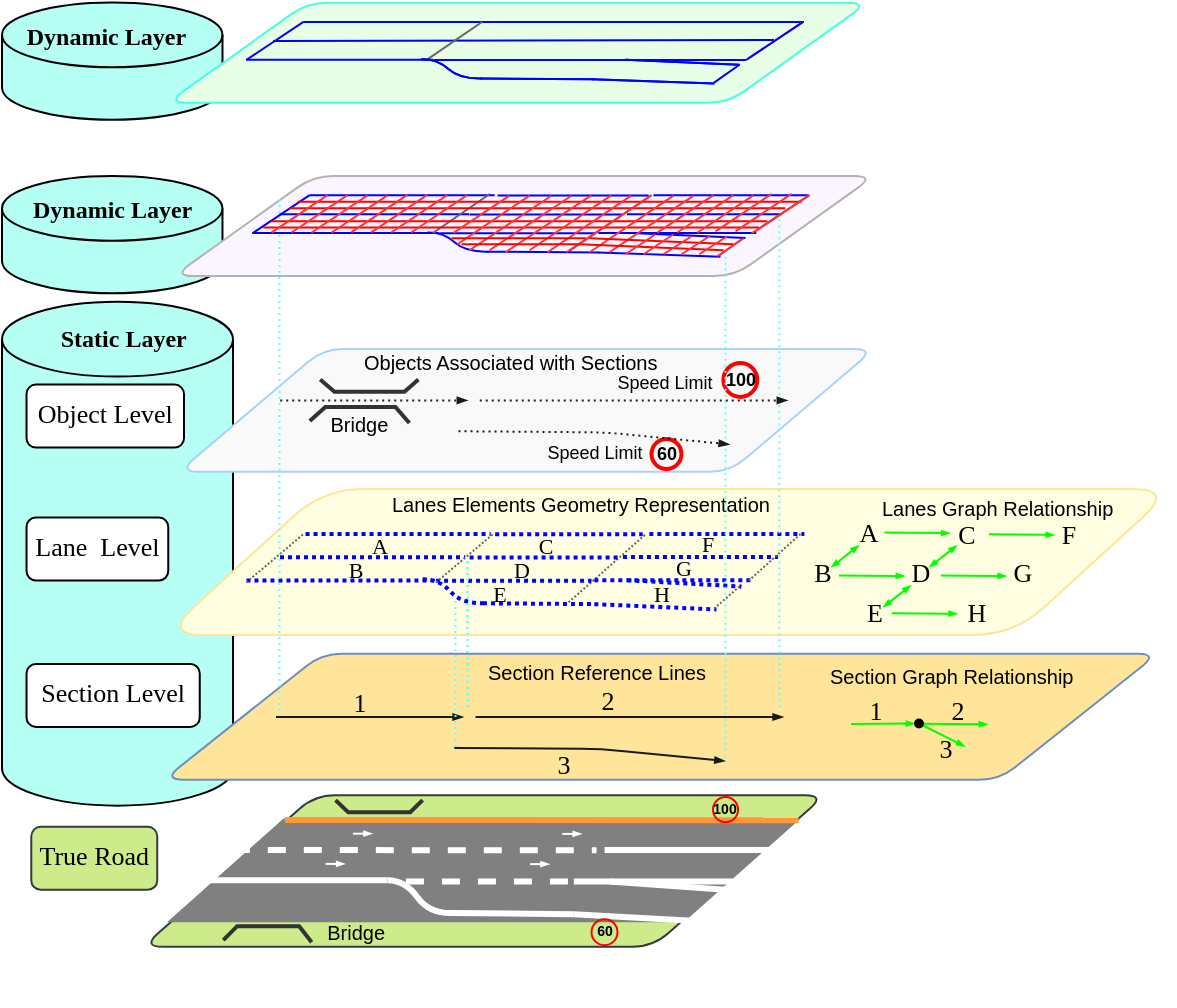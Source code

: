 <mxfile version="14.9.3" type="github" pages="3">
  <diagram id="C5RBs43oDa-KdzZeNtuy" name="Page-1">
    <mxGraphModel dx="494" dy="252" grid="1" gridSize="7.874" guides="1" tooltips="1" connect="1" arrows="1" fold="1" page="1" pageScale="1" pageWidth="850" pageHeight="1100" math="0" shadow="0">
      <root>
        <mxCell id="WIyWlLk6GJQsqaUBKTNV-0" />
        <mxCell id="WIyWlLk6GJQsqaUBKTNV-1" parent="WIyWlLk6GJQsqaUBKTNV-0" />
        <mxCell id="hoXgWQwnw69QvBTEGAqw-0" value="" style="shape=cylinder3;whiteSpace=wrap;boundedLbl=1;backgroundOutline=1;size=18.724;labelBorderColor=none;shadow=0;sketch=0;fillColor=#B5FFF5;" parent="WIyWlLk6GJQsqaUBKTNV-1" vertex="1">
          <mxGeometry x="132" y="196.86" width="115.51" height="251.96" as="geometry" />
        </mxCell>
        <mxCell id="hoXgWQwnw69QvBTEGAqw-1" value="Static Layer" style="text;resizable=0;autosize=1;align=center;verticalAlign=middle;points=[];fillColor=none;strokeColor=none;fontFamily=Times New Roman;labelBorderColor=none;fontStyle=1;" parent="WIyWlLk6GJQsqaUBKTNV-1" vertex="1">
          <mxGeometry x="153.51" y="202.73" width="78.74" height="23.622" as="geometry" />
        </mxCell>
        <mxCell id="hoXgWQwnw69QvBTEGAqw-2" value="" style="shape=parallelogram;perimeter=parallelogramPerimeter;whiteSpace=wrap;fixedSize=1;fontFamily=Times New Roman;size=72.232;labelBorderColor=none;rounded=1;fillColor=#F9F9F9;strokeColor=#A9D1F9;" parent="WIyWlLk6GJQsqaUBKTNV-1" vertex="1">
          <mxGeometry x="220.37" y="220.48" width="347.82" height="61.38" as="geometry" />
        </mxCell>
        <mxCell id="hoXgWQwnw69QvBTEGAqw-3" value="" style="shape=parallelogram;perimeter=parallelogramPerimeter;whiteSpace=wrap;fixedSize=1;fontFamily=Times New Roman;size=79.842;labelBorderColor=none;fillColor=#FFFEE0;strokeColor=#FFE599;rounded=1;arcSize=41;" parent="WIyWlLk6GJQsqaUBKTNV-1" vertex="1">
          <mxGeometry x="212.76" y="290.51" width="505.04" height="73" as="geometry" />
        </mxCell>
        <mxCell id="hoXgWQwnw69QvBTEGAqw-6" value="" style="shape=cylinder3;whiteSpace=wrap;boundedLbl=1;backgroundOutline=1;size=16.2;fillColor=#B5FFF5;labelBorderColor=none;shadow=0;sketch=0;" parent="WIyWlLk6GJQsqaUBKTNV-1" vertex="1">
          <mxGeometry x="132" y="134.01" width="110.24" height="58.65" as="geometry" />
        </mxCell>
        <mxCell id="hoXgWQwnw69QvBTEGAqw-7" value="Dynamic Layer" style="text;resizable=0;autosize=1;align=center;verticalAlign=middle;points=[];fillColor=none;strokeColor=none;fontFamily=Times New Roman;labelBorderColor=none;fontStyle=1;" parent="WIyWlLk6GJQsqaUBKTNV-1" vertex="1">
          <mxGeometry x="140.07" y="138.2" width="94.488" height="23.622" as="geometry" />
        </mxCell>
        <mxCell id="hoXgWQwnw69QvBTEGAqw-8" value="" style="shape=parallelogram;perimeter=parallelogramPerimeter;whiteSpace=wrap;fixedSize=1;fontFamily=Times New Roman;size=70.0;labelBorderColor=none;rounded=1;fillColor=#FBF5FF;strokeColor=#B3B3B3;" parent="WIyWlLk6GJQsqaUBKTNV-1" vertex="1">
          <mxGeometry x="217.76" y="134.01" width="350.43" height="50" as="geometry" />
        </mxCell>
        <mxCell id="hoXgWQwnw69QvBTEGAqw-19" value="Section Level" style="text;resizable=0;autosize=1;align=center;verticalAlign=top;points=[];fontFamily=Times New Roman;labelBorderColor=none;rounded=1;fontSize=13;labelBackgroundColor=none;fillColor=#ffffff;strokeColor=#000000;" parent="WIyWlLk6GJQsqaUBKTNV-1" vertex="1">
          <mxGeometry x="144.26" y="377.96" width="86.614" height="31.496" as="geometry" />
        </mxCell>
        <mxCell id="hoXgWQwnw69QvBTEGAqw-20" value="Lane  Level" style="text;resizable=0;autosize=1;align=center;verticalAlign=top;points=[];fontFamily=Times New Roman;labelBorderColor=none;rounded=1;fontSize=13;strokeColor=#000000;fillColor=#ffffff;" parent="WIyWlLk6GJQsqaUBKTNV-1" vertex="1">
          <mxGeometry x="144.26" y="304.76" width="70.866" height="31.496" as="geometry" />
        </mxCell>
        <mxCell id="hoXgWQwnw69QvBTEGAqw-22" value="Object Level" style="text;resizable=0;autosize=1;align=center;verticalAlign=top;points=[];fontFamily=Times New Roman;labelBorderColor=none;rounded=1;fontSize=13;strokeColor=#000000;fillColor=#ffffff;" parent="WIyWlLk6GJQsqaUBKTNV-1" vertex="1">
          <mxGeometry x="144.26" y="238.31" width="78.74" height="31.496" as="geometry" />
        </mxCell>
        <mxCell id="hoXgWQwnw69QvBTEGAqw-24" value="100" style="ellipse;whiteSpace=wrap;aspect=fixed;rounded=1;shadow=0;sketch=0;gradientColor=#ea6b66;fillColor=none;strokeColor=#FF0000;strokeWidth=2;fontSize=9;fontStyle=1;" parent="WIyWlLk6GJQsqaUBKTNV-1" vertex="1">
          <mxGeometry x="492.7" y="227.51" width="16.93" height="16.929" as="geometry" />
        </mxCell>
        <mxCell id="hoXgWQwnw69QvBTEGAqw-30" value="60" style="ellipse;whiteSpace=wrap;aspect=fixed;rounded=1;shadow=0;sketch=0;gradientColor=#ea6b66;fillColor=none;strokeColor=#FF0000;strokeWidth=2;fontSize=9;fontStyle=1;" parent="WIyWlLk6GJQsqaUBKTNV-1" vertex="1">
          <mxGeometry x="456.76" y="265.51" width="14.96" height="14.961" as="geometry" />
        </mxCell>
        <mxCell id="hoXgWQwnw69QvBTEGAqw-112" value="" style="group;strokeWidth=1;dashed=1;dashPattern=1 1;" parent="WIyWlLk6GJQsqaUBKTNV-1" vertex="1" connectable="0">
          <mxGeometry x="254.23" y="312.97" width="265.748" height="37.76" as="geometry" />
        </mxCell>
        <mxCell id="hoXgWQwnw69QvBTEGAqw-103" value="" style="group;" parent="hoXgWQwnw69QvBTEGAqw-112" vertex="1" connectable="0">
          <mxGeometry width="265.748" height="37.76" as="geometry" />
        </mxCell>
        <mxCell id="hoXgWQwnw69QvBTEGAqw-78" value="" style="endArrow=none;dashed=1;strokeWidth=1;strokeColor=#666666;dashPattern=1 1;" parent="hoXgWQwnw69QvBTEGAqw-103" edge="1">
          <mxGeometry width="50" height="50" relative="1" as="geometry">
            <mxPoint x="161.026" y="34.211" as="sourcePoint" />
            <mxPoint x="199.622" y="0.132" as="targetPoint" />
          </mxGeometry>
        </mxCell>
        <mxCell id="hoXgWQwnw69QvBTEGAqw-88" value="" style="endArrow=none;dashed=1;strokeWidth=2;strokeColor=#0000FF;dashPattern=1 1;" parent="hoXgWQwnw69QvBTEGAqw-103" edge="1">
          <mxGeometry width="50" height="50" relative="1" as="geometry">
            <mxPoint x="29.555" as="sourcePoint" />
            <mxPoint x="122.114" as="targetPoint" />
          </mxGeometry>
        </mxCell>
        <mxCell id="hoXgWQwnw69QvBTEGAqw-90" value="" style="endArrow=none;dashed=1;strokeWidth=2;strokeColor=#0000FF;dashPattern=1 1;" parent="hoXgWQwnw69QvBTEGAqw-103" edge="1">
          <mxGeometry width="50" height="50" relative="1" as="geometry">
            <mxPoint x="16.766" y="11.68" as="sourcePoint" />
            <mxPoint x="109.324" y="11.68" as="targetPoint" />
          </mxGeometry>
        </mxCell>
        <mxCell id="hoXgWQwnw69QvBTEGAqw-91" value="" style="endArrow=none;dashed=1;strokeWidth=2;strokeColor=#0000FF;dashPattern=1 1;" parent="hoXgWQwnw69QvBTEGAqw-103" edge="1">
          <mxGeometry width="50" height="50" relative="1" as="geometry">
            <mxPoint x="0.003" y="23.229" as="sourcePoint" />
            <mxPoint x="92.561" y="23.229" as="targetPoint" />
          </mxGeometry>
        </mxCell>
        <mxCell id="hoXgWQwnw69QvBTEGAqw-93" value="" style="endArrow=none;dashed=1;strokeWidth=2;strokeColor=#0000FF;dashPattern=1 1;" parent="hoXgWQwnw69QvBTEGAqw-103" edge="1">
          <mxGeometry width="50" height="50" relative="1" as="geometry">
            <mxPoint x="124.359" y="0.142" as="sourcePoint" />
            <mxPoint x="198.117" y="0.142" as="targetPoint" />
          </mxGeometry>
        </mxCell>
        <mxCell id="hoXgWQwnw69QvBTEGAqw-94" value="" style="endArrow=none;dashed=1;strokeWidth=2;strokeColor=#0000FF;dashPattern=1 1;" parent="hoXgWQwnw69QvBTEGAqw-103" edge="1">
          <mxGeometry width="50" height="50" relative="1" as="geometry">
            <mxPoint x="111.57" y="11.823" as="sourcePoint" />
            <mxPoint x="186.077" y="11.823" as="targetPoint" />
          </mxGeometry>
        </mxCell>
        <mxCell id="hoXgWQwnw69QvBTEGAqw-95" value="" style="endArrow=none;dashed=1;strokeWidth=2;strokeColor=#0000FF;dashPattern=1 1;" parent="hoXgWQwnw69QvBTEGAqw-103" edge="1">
          <mxGeometry width="50" height="50" relative="1" as="geometry">
            <mxPoint x="94.807" y="23.371" as="sourcePoint" />
            <mxPoint x="172.532" y="23.371" as="targetPoint" />
          </mxGeometry>
        </mxCell>
        <mxCell id="hoXgWQwnw69QvBTEGAqw-96" value="" style="endArrow=none;exitX=0.14;exitY=0.207;exitDx=0;exitDy=0;exitPerimeter=0;strokeWidth=2;strokeColor=#0000FF;dashed=1;dashPattern=1 1;" parent="hoXgWQwnw69QvBTEGAqw-103" edge="1">
          <mxGeometry width="50" height="50" relative="1" as="geometry">
            <mxPoint x="118.256" y="34.68" as="sourcePoint" />
            <mxPoint x="174.694" y="35.094" as="targetPoint" />
            <Array as="points" />
          </mxGeometry>
        </mxCell>
        <mxCell id="hoXgWQwnw69QvBTEGAqw-97" value="" style="endArrow=none;strokeColor=#0000FF;strokeWidth=2;curved=1;dashed=1;dashPattern=1 1;" parent="hoXgWQwnw69QvBTEGAqw-103" edge="1">
          <mxGeometry width="50" height="50" relative="1" as="geometry">
            <mxPoint x="88.156" y="22.632" as="sourcePoint" />
            <mxPoint x="119.009" y="34.654" as="targetPoint" />
            <Array as="points">
              <mxPoint x="96.434" y="22.632" />
              <mxPoint x="107.721" y="35.094" />
            </Array>
          </mxGeometry>
        </mxCell>
        <mxCell id="hoXgWQwnw69QvBTEGAqw-98" value="" style="endArrow=none;exitX=0.14;exitY=0.207;exitDx=0;exitDy=0;exitPerimeter=0;entryX=0.962;entryY=0.209;entryDx=0;entryDy=0;entryPerimeter=0;strokeWidth=2;strokeColor=#0000FF;dashed=1;dashPattern=1 1;" parent="hoXgWQwnw69QvBTEGAqw-103" edge="1">
          <mxGeometry width="50" height="50" relative="1" as="geometry">
            <mxPoint x="173.942" y="23.133" as="sourcePoint" />
            <mxPoint x="252.955" y="23.133" as="targetPoint" />
            <Array as="points" />
          </mxGeometry>
        </mxCell>
        <mxCell id="hoXgWQwnw69QvBTEGAqw-99" value="" style="endArrow=none;strokeWidth=2;strokeColor=#0000FF;entryX=0.895;entryY=0.691;entryDx=0;entryDy=0;entryPerimeter=0;dashed=1;dashPattern=1 1;" parent="hoXgWQwnw69QvBTEGAqw-103" edge="1">
          <mxGeometry width="50" height="50" relative="1" as="geometry">
            <mxPoint x="190.497" y="23.145" as="sourcePoint" />
            <mxPoint x="247.511" y="26.29" as="targetPoint" />
            <Array as="points" />
          </mxGeometry>
        </mxCell>
        <mxCell id="hoXgWQwnw69QvBTEGAqw-100" value="" style="endArrow=none;strokeWidth=2;strokeColor=#0000FF;entryX=0.85;entryY=0.993;entryDx=0;entryDy=0;entryPerimeter=0;dashed=1;dashPattern=1 1;" parent="hoXgWQwnw69QvBTEGAqw-103" edge="1">
          <mxGeometry width="50" height="50" relative="1" as="geometry">
            <mxPoint x="173.942" y="35.094" as="sourcePoint" />
            <mxPoint x="235.03" y="37.76" as="targetPoint" />
            <Array as="points" />
          </mxGeometry>
        </mxCell>
        <mxCell id="hoXgWQwnw69QvBTEGAqw-101" value="" style="endArrow=none;exitX=0.14;exitY=0.207;exitDx=0;exitDy=0;exitPerimeter=0;entryX=0.962;entryY=0.209;entryDx=0;entryDy=0;entryPerimeter=0;strokeWidth=2;strokeColor=#0000FF;dashed=1;dashPattern=1 1;" parent="hoXgWQwnw69QvBTEGAqw-103" edge="1">
          <mxGeometry width="50" height="50" relative="1" as="geometry">
            <mxPoint x="188.239" y="11.591" as="sourcePoint" />
            <mxPoint x="265.748" y="11.591" as="targetPoint" />
            <Array as="points" />
          </mxGeometry>
        </mxCell>
        <mxCell id="hoXgWQwnw69QvBTEGAqw-79" value="" style="endArrow=none;dashed=1;strokeWidth=1;strokeColor=#666666;dashPattern=1 1;" parent="hoXgWQwnw69QvBTEGAqw-103" edge="1">
          <mxGeometry width="50" height="50" relative="1" as="geometry">
            <mxPoint x="94.805" y="24.19" as="sourcePoint" />
            <mxPoint x="123.4" as="targetPoint" />
          </mxGeometry>
        </mxCell>
        <mxCell id="hoXgWQwnw69QvBTEGAqw-105" value="" style="endArrow=none;exitX=0.14;exitY=0.207;exitDx=0;exitDy=0;exitPerimeter=0;entryX=0.962;entryY=0.209;entryDx=0;entryDy=0;entryPerimeter=0;strokeWidth=2;strokeColor=#0000FF;dashed=1;dashPattern=1 1;" parent="hoXgWQwnw69QvBTEGAqw-103" edge="1">
          <mxGeometry width="50" height="50" relative="1" as="geometry">
            <mxPoint x="201.456" y="-0.003" as="sourcePoint" />
            <mxPoint x="278.965" y="-0.003" as="targetPoint" />
            <Array as="points" />
          </mxGeometry>
        </mxCell>
        <mxCell id="hoXgWQwnw69QvBTEGAqw-109" value="" style="endArrow=none;dashed=1;strokeWidth=1;strokeColor=#666666;dashPattern=1 1;" parent="hoXgWQwnw69QvBTEGAqw-103" edge="1">
          <mxGeometry width="50" height="50" relative="1" as="geometry">
            <mxPoint x="251.071" y="23.457" as="sourcePoint" />
            <mxPoint x="277.863" y="-0.73" as="targetPoint" />
          </mxGeometry>
        </mxCell>
        <mxCell id="hoXgWQwnw69QvBTEGAqw-114" value="" style="endArrow=none;dashed=1;strokeWidth=1;strokeColor=#666666;dashPattern=1 1;" parent="hoXgWQwnw69QvBTEGAqw-103" edge="1">
          <mxGeometry width="50" height="50" relative="1" as="geometry">
            <mxPoint x="2.842e-14" y="24.195" as="sourcePoint" />
            <mxPoint x="28.595" y="0.005" as="targetPoint" />
          </mxGeometry>
        </mxCell>
        <mxCell id="hoXgWQwnw69QvBTEGAqw-110" value="" style="endArrow=none;dashed=1;strokeWidth=1;strokeColor=#666666;dashPattern=1 1;" parent="hoXgWQwnw69QvBTEGAqw-112" edge="1">
          <mxGeometry width="50" height="50" relative="1" as="geometry">
            <mxPoint x="233.763" y="37.385" as="sourcePoint" />
            <mxPoint x="246.78" y="26.058" as="targetPoint" />
          </mxGeometry>
        </mxCell>
        <mxCell id="hoXgWQwnw69QvBTEGAqw-115" value="Lanes Elements Geometry Representation " style="text;whiteSpace=wrap;fontSize=10;" parent="WIyWlLk6GJQsqaUBKTNV-1" vertex="1">
          <mxGeometry x="324.85" y="286.35" width="196.85" height="23.62" as="geometry" />
        </mxCell>
        <mxCell id="hoXgWQwnw69QvBTEGAqw-116" value="Lanes Graph Relationship" style="text;whiteSpace=wrap;fontSize=10;" parent="WIyWlLk6GJQsqaUBKTNV-1" vertex="1">
          <mxGeometry x="569.76" y="287.89" width="135.04" height="23.62" as="geometry" />
        </mxCell>
        <mxCell id="hoXgWQwnw69QvBTEGAqw-129" value="" style="group;" parent="WIyWlLk6GJQsqaUBKTNV-1" vertex="1" connectable="0">
          <mxGeometry x="167.49" y="464.54" width="377.08" height="84.03" as="geometry" />
        </mxCell>
        <mxCell id="hoXgWQwnw69QvBTEGAqw-49" value="" style="shape=parallelogram;perimeter=parallelogramPerimeter;whiteSpace=wrap;fixedSize=1;fillColor=#cdeb8b;fontFamily=Times New Roman;size=86.056;labelBorderColor=none;strokeColor=#36393d;rounded=1;" parent="hoXgWQwnw69QvBTEGAqw-129" vertex="1">
          <mxGeometry x="34.914" y="-20.87" width="341.101" height="75.738" as="geometry" />
        </mxCell>
        <mxCell id="hoXgWQwnw69QvBTEGAqw-65" value="" style="shape=parallelogram;perimeter=parallelogramPerimeter;whiteSpace=wrap;fixedSize=1;fontFamily=Times New Roman;size=58.287;labelBorderColor=none;fontColor=#ffffff;fillColor=#808080;strokeColor=none;" parent="hoXgWQwnw69QvBTEGAqw-129" vertex="1">
          <mxGeometry x="47.015" y="-9.27" width="316.699" height="51.809" as="geometry" />
        </mxCell>
        <mxCell id="hoXgWQwnw69QvBTEGAqw-50" value="" style="endArrow=none;exitX=0.14;exitY=0.207;exitDx=0;exitDy=0;exitPerimeter=0;entryX=0.962;entryY=0.209;entryDx=0;entryDy=0;entryPerimeter=0;strokeWidth=3;fillColor=#ffff88;strokeColor=#FF9933;" parent="hoXgWQwnw69QvBTEGAqw-129" edge="1">
          <mxGeometry width="50" height="50" relative="1" as="geometry">
            <mxPoint x="106" y="-8.576" as="sourcePoint" />
            <mxPoint x="362.713" y="-8.456" as="targetPoint" />
            <Array as="points" />
          </mxGeometry>
        </mxCell>
        <mxCell id="hoXgWQwnw69QvBTEGAqw-52" value="" style="endArrow=none;exitX=0.14;exitY=0.207;exitDx=0;exitDy=0;exitPerimeter=0;entryX=0.962;entryY=0.209;entryDx=0;entryDy=0;entryPerimeter=0;strokeWidth=3;fillColor=#ffff88;strokeColor=#FFFFFF;dashed=1;rounded=1;" parent="hoXgWQwnw69QvBTEGAqw-129" edge="1">
          <mxGeometry width="50" height="50" relative="1" as="geometry">
            <mxPoint x="79.431" y="6.477" as="sourcePoint" />
            <mxPoint x="261.768" y="6.597" as="targetPoint" />
            <Array as="points" />
          </mxGeometry>
        </mxCell>
        <mxCell id="hoXgWQwnw69QvBTEGAqw-53" value="" style="endArrow=none;exitX=0.14;exitY=0.207;exitDx=0;exitDy=0;exitPerimeter=0;entryX=0.962;entryY=0.209;entryDx=0;entryDy=0;entryPerimeter=0;strokeWidth=3;fillColor=#ffff88;strokeColor=#FFFFFF;" parent="hoXgWQwnw69QvBTEGAqw-129" edge="1">
          <mxGeometry width="50" height="50" relative="1" as="geometry">
            <mxPoint x="65.986" y="21.539" as="sourcePoint" />
            <mxPoint x="157.228" y="21.539" as="targetPoint" />
            <Array as="points" />
          </mxGeometry>
        </mxCell>
        <mxCell id="hoXgWQwnw69QvBTEGAqw-54" value="" style="endArrow=none;exitX=0.14;exitY=0.207;exitDx=0;exitDy=0;exitPerimeter=0;strokeWidth=3;strokeColor=#FFFFFF;" parent="hoXgWQwnw69QvBTEGAqw-129" edge="1">
          <mxGeometry width="50" height="50" relative="1" as="geometry">
            <mxPoint x="189.643" y="37.975" as="sourcePoint" />
            <mxPoint x="250.422" y="38.539" as="targetPoint" />
            <Array as="points" />
          </mxGeometry>
        </mxCell>
        <mxCell id="hoXgWQwnw69QvBTEGAqw-63" value="" style="endArrow=none;strokeColor=#FFFFFF;strokeWidth=3;curved=1;endFill=0;" parent="hoXgWQwnw69QvBTEGAqw-129" edge="1">
          <mxGeometry width="50" height="50" relative="1" as="geometry">
            <mxPoint x="157.228" y="21.539" as="sourcePoint" />
            <mxPoint x="190.454" y="37.939" as="targetPoint" />
            <Array as="points">
              <mxPoint x="166.142" y="21.539" />
              <mxPoint x="178.298" y="38.539" />
            </Array>
          </mxGeometry>
        </mxCell>
        <mxCell id="hoXgWQwnw69QvBTEGAqw-64" value="" style="endArrow=none;exitX=0.14;exitY=0.207;exitDx=0;exitDy=0;exitPerimeter=0;entryX=0.962;entryY=0.209;entryDx=0;entryDy=0;entryPerimeter=0;strokeWidth=3;fillColor=#ffff88;strokeColor=#FFFFFF;dashed=1;" parent="hoXgWQwnw69QvBTEGAqw-129" edge="1">
          <mxGeometry width="50" height="50" relative="1" as="geometry">
            <mxPoint x="166.478" y="22.223" as="sourcePoint" />
            <mxPoint x="250.422" y="22.223" as="targetPoint" />
            <Array as="points" />
          </mxGeometry>
        </mxCell>
        <mxCell id="hoXgWQwnw69QvBTEGAqw-69" value="" style="endArrow=none;exitX=0.14;exitY=0.207;exitDx=0;exitDy=0;exitPerimeter=0;entryX=0.962;entryY=0.209;entryDx=0;entryDy=0;entryPerimeter=0;strokeWidth=3;fillColor=#ffff88;strokeColor=#FFFFFF;" parent="hoXgWQwnw69QvBTEGAqw-129" edge="1">
          <mxGeometry width="50" height="50" relative="1" as="geometry">
            <mxPoint x="250.422" y="22.223" as="sourcePoint" />
            <mxPoint x="335.513" y="22.223" as="targetPoint" />
            <Array as="points" />
          </mxGeometry>
        </mxCell>
        <mxCell id="hoXgWQwnw69QvBTEGAqw-70" value="" style="endArrow=none;strokeWidth=3;fillColor=#ffff88;strokeColor=#FFFFFF;entryX=0.895;entryY=0.691;entryDx=0;entryDy=0;entryPerimeter=0;" parent="hoXgWQwnw69QvBTEGAqw-129" edge="1">
          <mxGeometry width="50" height="50" relative="1" as="geometry">
            <mxPoint x="268.251" y="22.239" as="sourcePoint" />
            <mxPoint x="329.65" y="26.53" as="targetPoint" />
            <Array as="points" />
          </mxGeometry>
        </mxCell>
        <mxCell id="hoXgWQwnw69QvBTEGAqw-72" value="" style="endArrow=none;strokeWidth=3;strokeColor=#FFFFFF;entryX=0.85;entryY=0.993;entryDx=0;entryDy=0;entryPerimeter=0;" parent="hoXgWQwnw69QvBTEGAqw-129" target="hoXgWQwnw69QvBTEGAqw-65" edge="1">
          <mxGeometry width="50" height="50" relative="1" as="geometry">
            <mxPoint x="250.422" y="38.539" as="sourcePoint" />
            <mxPoint x="316.137" y="42.435" as="targetPoint" />
            <Array as="points" />
          </mxGeometry>
        </mxCell>
        <mxCell id="hoXgWQwnw69QvBTEGAqw-73" value="" style="endArrow=blockThin;strokeColor=#FFFFFF;strokeWidth=1;endFill=1;startSize=2;endSize=2;" parent="hoXgWQwnw69QvBTEGAqw-129" edge="1">
          <mxGeometry width="50" height="50" relative="1" as="geometry">
            <mxPoint x="228.542" y="13.539" as="sourcePoint" />
            <mxPoint x="238.266" y="13.539" as="targetPoint" />
          </mxGeometry>
        </mxCell>
        <mxCell id="hoXgWQwnw69QvBTEGAqw-74" value="" style="endArrow=blockThin;strokeColor=#FFFFFF;strokeWidth=1;endFill=1;startSize=2;endSize=2;" parent="hoXgWQwnw69QvBTEGAqw-129" edge="1">
          <mxGeometry width="50" height="50" relative="1" as="geometry">
            <mxPoint x="244.647" y="-1.586" as="sourcePoint" />
            <mxPoint x="254.372" y="-1.586" as="targetPoint" />
          </mxGeometry>
        </mxCell>
        <mxCell id="hoXgWQwnw69QvBTEGAqw-75" value="" style="endArrow=blockThin;strokeColor=#FFFFFF;strokeWidth=1;endFill=1;startSize=2;endSize=2;" parent="hoXgWQwnw69QvBTEGAqw-129" edge="1">
          <mxGeometry width="50" height="50" relative="1" as="geometry">
            <mxPoint x="126.331" y="13.413" as="sourcePoint" />
            <mxPoint x="136.056" y="13.413" as="targetPoint" />
          </mxGeometry>
        </mxCell>
        <mxCell id="hoXgWQwnw69QvBTEGAqw-76" value="" style="endArrow=blockThin;strokeColor=#FFFFFF;strokeWidth=1;endFill=1;startSize=2;endSize=2;" parent="hoXgWQwnw69QvBTEGAqw-129" edge="1">
          <mxGeometry width="50" height="50" relative="1" as="geometry">
            <mxPoint x="140.005" y="-1.712" as="sourcePoint" />
            <mxPoint x="149.73" y="-1.712" as="targetPoint" />
          </mxGeometry>
        </mxCell>
        <mxCell id="hoXgWQwnw69QvBTEGAqw-77" value="" style="endArrow=none;exitX=0.14;exitY=0.207;exitDx=0;exitDy=0;exitPerimeter=0;entryX=0.962;entryY=0.209;entryDx=0;entryDy=0;entryPerimeter=0;strokeWidth=3;fillColor=#ffff88;strokeColor=#FFFFFF;" parent="hoXgWQwnw69QvBTEGAqw-129" edge="1">
          <mxGeometry width="50" height="50" relative="1" as="geometry">
            <mxPoint x="265.819" y="6.477" as="sourcePoint" />
            <mxPoint x="349.289" y="6.477" as="targetPoint" />
            <Array as="points" />
          </mxGeometry>
        </mxCell>
        <mxCell id="hoXgWQwnw69QvBTEGAqw-130" value="True Road" style="text;resizable=0;autosize=1;align=center;verticalAlign=top;points=[];fillColor=#cdeb8b;fontFamily=Times New Roman;labelBorderColor=none;rounded=1;fontSize=13;strokeColor=#36393d;" parent="hoXgWQwnw69QvBTEGAqw-129" vertex="1">
          <mxGeometry x="-20.85" y="-5.116" width="62.992" height="31.496" as="geometry" />
        </mxCell>
        <mxCell id="hoXgWQwnw69QvBTEGAqw-131" value="100" style="ellipse;whiteSpace=wrap;aspect=fixed;rounded=1;shadow=0;sketch=0;gradientColor=#ea6b66;fillColor=none;strokeColor=#FF0000;strokeWidth=1;fontSize=7;fontStyle=1;" parent="hoXgWQwnw69QvBTEGAqw-129" vertex="1">
          <mxGeometry x="319.998" y="-19.996" width="12.538" height="12.537" as="geometry" />
        </mxCell>
        <mxCell id="hoXgWQwnw69QvBTEGAqw-144" value="" style="endArrow=none;strokeWidth=2;fontSize=7;rounded=0;strokeColor=#333333;exitX=0.183;exitY=0.956;exitDx=0;exitDy=0;exitPerimeter=0;" parent="hoXgWQwnw69QvBTEGAqw-129" edge="1">
          <mxGeometry width="50" height="50" relative="1" as="geometry">
            <mxPoint x="75.165" y="51.536" as="sourcePoint" />
            <mxPoint x="119.323" y="52.538" as="targetPoint" />
            <Array as="points">
              <mxPoint x="82.076" y="44.539" />
              <mxPoint x="113.115" y="44.539" />
            </Array>
          </mxGeometry>
        </mxCell>
        <mxCell id="hoXgWQwnw69QvBTEGAqw-143" value="" style="endArrow=none;strokeWidth=2;fontSize=7;rounded=0;strokeColor=#333333;" parent="hoXgWQwnw69QvBTEGAqw-129" edge="1">
          <mxGeometry width="50" height="50" relative="1" as="geometry">
            <mxPoint x="131.283" y="-18.462" as="sourcePoint" />
            <mxPoint x="174.818" y="-18.462" as="targetPoint" />
            <Array as="points">
              <mxPoint x="137.599" y="-12.39" />
              <mxPoint x="168.638" y="-12.39" />
            </Array>
          </mxGeometry>
        </mxCell>
        <mxCell id="hoXgWQwnw69QvBTEGAqw-145" value="Bridge" style="text;fontSize=10;labelBackgroundColor=none;" parent="hoXgWQwnw69QvBTEGAqw-129" vertex="1">
          <mxGeometry x="125.109" y="35.265" width="34.914" height="31.495" as="geometry" />
        </mxCell>
        <mxCell id="hoXgWQwnw69QvBTEGAqw-132" value="60" style="ellipse;whiteSpace=wrap;aspect=fixed;rounded=1;shadow=0;sketch=0;gradientColor=#ea6b66;fillColor=none;strokeColor=#FF0000;strokeWidth=1;fontSize=7;fontStyle=1;" parent="WIyWlLk6GJQsqaUBKTNV-1" vertex="1">
          <mxGeometry x="426.758" y="505.578" width="12.99" height="12.992" as="geometry" />
        </mxCell>
        <mxCell id="hoXgWQwnw69QvBTEGAqw-4" value="" style="shape=parallelogram;perimeter=parallelogramPerimeter;whiteSpace=wrap;fixedSize=1;fontFamily=Times New Roman;size=79.178;labelBorderColor=none;strokeColor=#6c8ebf;rounded=1;fillColor=#FFE599;" parent="WIyWlLk6GJQsqaUBKTNV-1" vertex="1">
          <mxGeometry x="212.76" y="372.86" width="497.16" height="62.99" as="geometry" />
        </mxCell>
        <mxCell id="hoXgWQwnw69QvBTEGAqw-18" value="" style="endArrow=blockThin;fontSize=14;strokeColor=#1A1A1A;strokeWidth=1;endFill=1;exitX=0.365;exitY=0.505;exitDx=0;exitDy=0;exitPerimeter=0;endSize=3;entryX=0.565;entryY=0.852;entryDx=0;entryDy=0;entryPerimeter=0;" parent="WIyWlLk6GJQsqaUBKTNV-1" target="hoXgWQwnw69QvBTEGAqw-4" edge="1">
          <mxGeometry width="50" height="50" relative="1" as="geometry">
            <mxPoint x="358.138" y="419.943" as="sourcePoint" />
            <mxPoint x="494.76" y="429.51" as="targetPoint" />
            <Array as="points">
              <mxPoint x="431.76" y="420.51" />
            </Array>
          </mxGeometry>
        </mxCell>
        <mxCell id="hoXgWQwnw69QvBTEGAqw-250" value="A" style="text;whiteSpace=wrap;fontSize=11;fontFamily=Times New Roman;align=center;verticalAlign=middle;labelBackgroundColor=none;" parent="WIyWlLk6GJQsqaUBKTNV-1" vertex="1">
          <mxGeometry x="314.8" y="314.84" width="12.3" height="7.87" as="geometry" />
        </mxCell>
        <mxCell id="hoXgWQwnw69QvBTEGAqw-251" value="B" style="text;whiteSpace=wrap;fontSize=11;fontFamily=Times New Roman;align=center;verticalAlign=middle;labelBackgroundColor=none;" parent="WIyWlLk6GJQsqaUBKTNV-1" vertex="1">
          <mxGeometry x="302.5" y="323.39" width="12.3" height="14.87" as="geometry" />
        </mxCell>
        <mxCell id="hoXgWQwnw69QvBTEGAqw-252" value="C" style="text;whiteSpace=wrap;fontSize=11;fontFamily=Times New Roman;align=center;verticalAlign=middle;labelBackgroundColor=none;" parent="WIyWlLk6GJQsqaUBKTNV-1" vertex="1">
          <mxGeometry x="397.994" y="314.834" width="12.3" height="7.87" as="geometry" />
        </mxCell>
        <mxCell id="hoXgWQwnw69QvBTEGAqw-253" value="D" style="text;whiteSpace=wrap;fontSize=11;fontFamily=Times New Roman;align=center;verticalAlign=middle;labelBackgroundColor=none;" parent="WIyWlLk6GJQsqaUBKTNV-1" vertex="1">
          <mxGeometry x="385.694" y="323.384" width="12.3" height="14.87" as="geometry" />
        </mxCell>
        <mxCell id="hoXgWQwnw69QvBTEGAqw-255" value="E" style="text;whiteSpace=wrap;fontSize=11;fontFamily=Times New Roman;align=center;verticalAlign=middle;labelBackgroundColor=none;" parent="WIyWlLk6GJQsqaUBKTNV-1" vertex="1">
          <mxGeometry x="374.758" y="335.508" width="12.3" height="14.87" as="geometry" />
        </mxCell>
        <mxCell id="hoXgWQwnw69QvBTEGAqw-259" value="F" style="text;whiteSpace=wrap;fontSize=11;fontFamily=Times New Roman;align=center;verticalAlign=middle;labelBackgroundColor=none;" parent="WIyWlLk6GJQsqaUBKTNV-1" vertex="1">
          <mxGeometry x="478.998" y="314.508" width="12.3" height="7.87" as="geometry" />
        </mxCell>
        <mxCell id="hoXgWQwnw69QvBTEGAqw-260" value="G" style="text;whiteSpace=wrap;fontSize=11;fontFamily=Times New Roman;align=center;verticalAlign=middle;labelBackgroundColor=none;" parent="WIyWlLk6GJQsqaUBKTNV-1" vertex="1">
          <mxGeometry x="466.698" y="323.058" width="12.3" height="14.87" as="geometry" />
        </mxCell>
        <mxCell id="hoXgWQwnw69QvBTEGAqw-261" value="H" style="text;whiteSpace=wrap;fontSize=11;fontFamily=Times New Roman;align=center;verticalAlign=middle;labelBackgroundColor=none;" parent="WIyWlLk6GJQsqaUBKTNV-1" vertex="1">
          <mxGeometry x="455.762" y="335.182" width="12.3" height="14.87" as="geometry" />
        </mxCell>
        <mxCell id="hoXgWQwnw69QvBTEGAqw-288" value="" style="group;" parent="WIyWlLk6GJQsqaUBKTNV-1" vertex="1" connectable="0">
          <mxGeometry x="533.82" y="309.09" width="139.86" height="49.24" as="geometry" />
        </mxCell>
        <mxCell id="hoXgWQwnw69QvBTEGAqw-263" value="A" style="text;whiteSpace=wrap;fontSize=13;fontFamily=Times New Roman;align=center;verticalAlign=middle;labelBackgroundColor=none;" parent="hoXgWQwnw69QvBTEGAqw-288" vertex="1">
          <mxGeometry x="22.687" width="16.687" height="6.424" as="geometry" />
        </mxCell>
        <mxCell id="hoXgWQwnw69QvBTEGAqw-264" value="B" style="text;whiteSpace=wrap;fontSize=13;fontFamily=Times New Roman;align=center;verticalAlign=middle;labelBackgroundColor=none;" parent="hoXgWQwnw69QvBTEGAqw-288" vertex="1">
          <mxGeometry y="16.775" width="16.687" height="12.138" as="geometry" />
        </mxCell>
        <mxCell id="hoXgWQwnw69QvBTEGAqw-265" value="C" style="text;whiteSpace=wrap;fontSize=13;fontFamily=Times New Roman;align=center;verticalAlign=middle;labelBackgroundColor=none;" parent="hoXgWQwnw69QvBTEGAqw-288" vertex="1">
          <mxGeometry x="72.252" y="0.264" width="16.687" height="6.424" as="geometry" />
        </mxCell>
        <mxCell id="hoXgWQwnw69QvBTEGAqw-266" value="D" style="text;whiteSpace=wrap;fontSize=13;fontFamily=Times New Roman;align=center;verticalAlign=middle;labelBackgroundColor=none;" parent="hoXgWQwnw69QvBTEGAqw-288" vertex="1">
          <mxGeometry x="49.565" y="17.039" width="16.687" height="12.138" as="geometry" />
        </mxCell>
        <mxCell id="hoXgWQwnw69QvBTEGAqw-267" value="E" style="text;whiteSpace=wrap;fontSize=13;fontFamily=Times New Roman;align=center;verticalAlign=middle;labelBackgroundColor=none;" parent="hoXgWQwnw69QvBTEGAqw-288" vertex="1">
          <mxGeometry x="26.371" y="37.099" width="16.687" height="12.138" as="geometry" />
        </mxCell>
        <mxCell id="hoXgWQwnw69QvBTEGAqw-268" value="F" style="text;whiteSpace=wrap;fontSize=13;fontFamily=Times New Roman;align=center;verticalAlign=middle;labelBackgroundColor=none;" parent="hoXgWQwnw69QvBTEGAqw-288" vertex="1">
          <mxGeometry x="123.173" y="0.268" width="16.687" height="6.424" as="geometry" />
        </mxCell>
        <mxCell id="hoXgWQwnw69QvBTEGAqw-269" value="G" style="text;whiteSpace=wrap;fontSize=13;fontFamily=Times New Roman;align=center;verticalAlign=middle;labelBackgroundColor=none;" parent="hoXgWQwnw69QvBTEGAqw-288" vertex="1">
          <mxGeometry x="100.486" y="17.042" width="16.687" height="12.138" as="geometry" />
        </mxCell>
        <mxCell id="hoXgWQwnw69QvBTEGAqw-270" value="H" style="text;whiteSpace=wrap;fontSize=13;fontFamily=Times New Roman;align=center;verticalAlign=middle;labelBackgroundColor=none;" parent="hoXgWQwnw69QvBTEGAqw-288" vertex="1">
          <mxGeometry x="77.293" y="37.102" width="16.687" height="12.138" as="geometry" />
        </mxCell>
        <mxCell id="hoXgWQwnw69QvBTEGAqw-271" value="" style="endArrow=blockThin;strokeWidth=1;fontFamily=Times New Roman;fontSize=13;fontColor=#000000;strokeColor=#00FF00;exitX=1;exitY=0.5;exitDx=0;exitDy=0;entryX=0;entryY=0.5;entryDx=0;entryDy=0;endFill=1;jumpSize=4;endSize=2;" parent="hoXgWQwnw69QvBTEGAqw-288" source="hoXgWQwnw69QvBTEGAqw-263" target="hoXgWQwnw69QvBTEGAqw-265" edge="1">
          <mxGeometry width="50" height="50" relative="1" as="geometry">
            <mxPoint x="39.369" y="-8.199" as="sourcePoint" />
            <mxPoint x="107.202" y="-49.013" as="targetPoint" />
          </mxGeometry>
        </mxCell>
        <mxCell id="hoXgWQwnw69QvBTEGAqw-272" value="" style="endArrow=blockThin;strokeWidth=1;fontFamily=Times New Roman;fontSize=13;fontColor=#000000;strokeColor=#00FF00;exitX=1;exitY=0.5;exitDx=0;exitDy=0;entryX=0;entryY=0.5;entryDx=0;entryDy=0;endFill=1;jumpSize=4;endSize=2;" parent="hoXgWQwnw69QvBTEGAqw-288" edge="1">
          <mxGeometry width="50" height="50" relative="1" as="geometry">
            <mxPoint x="91.652" y="4.089" as="sourcePoint" />
            <mxPoint x="124.53" y="4.353" as="targetPoint" />
          </mxGeometry>
        </mxCell>
        <mxCell id="hoXgWQwnw69QvBTEGAqw-273" value="" style="endArrow=blockThin;strokeWidth=1;fontFamily=Times New Roman;fontSize=13;fontColor=#000000;strokeColor=#00FF00;exitX=1;exitY=0.5;exitDx=0;exitDy=0;entryX=0;entryY=0.5;entryDx=0;entryDy=0;endFill=1;jumpSize=4;endSize=2;" parent="hoXgWQwnw69QvBTEGAqw-288" edge="1">
          <mxGeometry width="50" height="50" relative="1" as="geometry">
            <mxPoint x="67.614" y="24.63" as="sourcePoint" />
            <mxPoint x="100.491" y="24.894" as="targetPoint" />
          </mxGeometry>
        </mxCell>
        <mxCell id="hoXgWQwnw69QvBTEGAqw-274" value="" style="endArrow=blockThin;strokeWidth=1;fontFamily=Times New Roman;fontSize=13;fontColor=#000000;strokeColor=#00FF00;exitX=1;exitY=0.5;exitDx=0;exitDy=0;entryX=0;entryY=0.5;entryDx=0;entryDy=0;endFill=1;jumpSize=4;endSize=2;" parent="hoXgWQwnw69QvBTEGAqw-288" edge="1">
          <mxGeometry width="50" height="50" relative="1" as="geometry">
            <mxPoint x="16.69" y="24.625" as="sourcePoint" />
            <mxPoint x="49.567" y="24.889" as="targetPoint" />
          </mxGeometry>
        </mxCell>
        <mxCell id="hoXgWQwnw69QvBTEGAqw-275" value="" style="endArrow=blockThin;strokeWidth=1;fontFamily=Times New Roman;fontSize=13;fontColor=#000000;strokeColor=#00FF00;exitX=1;exitY=0.5;exitDx=0;exitDy=0;entryX=0;entryY=0.5;entryDx=0;entryDy=0;endFill=1;jumpSize=4;endSize=2;" parent="hoXgWQwnw69QvBTEGAqw-288" edge="1">
          <mxGeometry width="50" height="50" relative="1" as="geometry">
            <mxPoint x="43.056" y="43.517" as="sourcePoint" />
            <mxPoint x="75.933" y="43.782" as="targetPoint" />
          </mxGeometry>
        </mxCell>
        <mxCell id="hoXgWQwnw69QvBTEGAqw-276" value="" style="endArrow=blockThin;strokeWidth=1;fontFamily=Times New Roman;fontSize=13;fontColor=#000000;strokeColor=#00FF00;exitX=0.762;exitY=0.31;exitDx=0;exitDy=0;endFill=1;jumpSize=4;endSize=2;startArrow=blockThin;startFill=1;startSize=2;exitPerimeter=0;" parent="hoXgWQwnw69QvBTEGAqw-288" source="hoXgWQwnw69QvBTEGAqw-264" edge="1">
          <mxGeometry width="50" height="50" relative="1" as="geometry">
            <mxPoint x="40.723" y="63.669" as="sourcePoint" />
            <mxPoint x="26.71" y="9.54" as="targetPoint" />
          </mxGeometry>
        </mxCell>
        <mxCell id="hoXgWQwnw69QvBTEGAqw-284" value="" style="endArrow=blockThin;strokeWidth=1;fontFamily=Times New Roman;fontSize=13;fontColor=#000000;strokeColor=#00FF00;exitX=0.762;exitY=0.31;exitDx=0;exitDy=0;endFill=1;jumpSize=4;endSize=2;startArrow=blockThin;startFill=1;startSize=2;exitPerimeter=0;" parent="hoXgWQwnw69QvBTEGAqw-288" edge="1">
          <mxGeometry width="50" height="50" relative="1" as="geometry">
            <mxPoint x="61.71" y="20.541" as="sourcePoint" />
            <mxPoint x="75.704" y="9.544" as="targetPoint" />
          </mxGeometry>
        </mxCell>
        <mxCell id="hoXgWQwnw69QvBTEGAqw-285" value="" style="endArrow=blockThin;strokeWidth=1;fontFamily=Times New Roman;fontSize=13;fontColor=#000000;strokeColor=#00FF00;exitX=0.762;exitY=0.31;exitDx=0;exitDy=0;endFill=1;jumpSize=4;endSize=2;startArrow=blockThin;startFill=1;startSize=2;exitPerimeter=0;" parent="hoXgWQwnw69QvBTEGAqw-288" edge="1">
          <mxGeometry width="50" height="50" relative="1" as="geometry">
            <mxPoint x="38.714" y="40.535" as="sourcePoint" />
            <mxPoint x="52.708" y="29.538" as="targetPoint" />
          </mxGeometry>
        </mxCell>
        <mxCell id="hoXgWQwnw69QvBTEGAqw-290" value="1" style="text;whiteSpace=wrap;fontSize=13;fontFamily=Times New Roman;align=center;verticalAlign=middle;labelBackgroundColor=none;" parent="WIyWlLk6GJQsqaUBKTNV-1" vertex="1">
          <mxGeometry x="302.76" y="391.51" width="16.32" height="10.2" as="geometry" />
        </mxCell>
        <mxCell id="hoXgWQwnw69QvBTEGAqw-294" value="" style="endArrow=blockThin;strokeWidth=1;fontFamily=Times New Roman;fontSize=13;fontColor=#000000;strokeColor=#00FF00;endFill=1;jumpSize=4;endSize=2;startArrow=none;startFill=0;entryX=0;entryY=0.5;entryDx=0;entryDy=0;" parent="WIyWlLk6GJQsqaUBKTNV-1" target="hoXgWQwnw69QvBTEGAqw-308" edge="1">
          <mxGeometry width="50" height="50" relative="1" as="geometry">
            <mxPoint x="556.52" y="407.96" as="sourcePoint" />
            <mxPoint x="581.52" y="407.79" as="targetPoint" />
          </mxGeometry>
        </mxCell>
        <mxCell id="hoXgWQwnw69QvBTEGAqw-295" value="" style="endArrow=blockThin;strokeWidth=1;fontFamily=Times New Roman;fontSize=13;fontColor=#000000;strokeColor=#00FF00;exitX=1;exitY=0.5;exitDx=0;exitDy=0;entryX=0;entryY=0.5;entryDx=0;entryDy=0;endFill=1;jumpSize=4;endSize=2;startArrow=none;startFill=0;" parent="WIyWlLk6GJQsqaUBKTNV-1" edge="1">
          <mxGeometry width="50" height="50" relative="1" as="geometry">
            <mxPoint x="591.978" y="407.873" as="sourcePoint" />
            <mxPoint x="624.855" y="408.137" as="targetPoint" />
          </mxGeometry>
        </mxCell>
        <mxCell id="hoXgWQwnw69QvBTEGAqw-296" value="" style="endArrow=blockThin;strokeWidth=1;fontFamily=Times New Roman;fontSize=13;fontColor=#000000;strokeColor=#00FF00;endFill=1;jumpSize=4;endSize=2;startArrow=none;startFill=0;" parent="WIyWlLk6GJQsqaUBKTNV-1" source="hoXgWQwnw69QvBTEGAqw-308" edge="1">
          <mxGeometry width="50" height="50" relative="1" as="geometry">
            <mxPoint x="585.04" y="408.23" as="sourcePoint" />
            <mxPoint x="613.52" y="419.23" as="targetPoint" />
          </mxGeometry>
        </mxCell>
        <mxCell id="hoXgWQwnw69QvBTEGAqw-297" value="1" style="text;whiteSpace=wrap;fontSize=13;fontFamily=Times New Roman;align=center;verticalAlign=middle;labelBackgroundColor=none;" parent="WIyWlLk6GJQsqaUBKTNV-1" vertex="1">
          <mxGeometry x="561.264" y="395.604" width="16.32" height="10.2" as="geometry" />
        </mxCell>
        <mxCell id="hoXgWQwnw69QvBTEGAqw-298" value="2" style="text;whiteSpace=wrap;fontSize=13;fontFamily=Times New Roman;align=center;verticalAlign=middle;labelBackgroundColor=none;" parent="WIyWlLk6GJQsqaUBKTNV-1" vertex="1">
          <mxGeometry x="602.398" y="395.608" width="16.32" height="10.2" as="geometry" />
        </mxCell>
        <mxCell id="hoXgWQwnw69QvBTEGAqw-299" value="3" style="text;whiteSpace=wrap;fontSize=13;fontFamily=Times New Roman;align=center;verticalAlign=middle;labelBackgroundColor=none;" parent="WIyWlLk6GJQsqaUBKTNV-1" vertex="1">
          <mxGeometry x="596.202" y="414.822" width="16.32" height="10.2" as="geometry" />
        </mxCell>
        <mxCell id="hoXgWQwnw69QvBTEGAqw-306" value="" style="group;" parent="WIyWlLk6GJQsqaUBKTNV-1" vertex="1" connectable="0">
          <mxGeometry x="298.224" y="241.844" width="35.47" height="7.67" as="geometry" />
        </mxCell>
        <mxCell id="hoXgWQwnw69QvBTEGAqw-304" value="" style="endArrow=none;strokeWidth=2;fontSize=7;rounded=0;strokeColor=#333333;exitX=0.183;exitY=0.956;exitDx=0;exitDy=0;exitPerimeter=0;" parent="hoXgWQwnw69QvBTEGAqw-306" edge="1">
          <mxGeometry width="50" height="50" relative="1" as="geometry">
            <mxPoint x="-12.323" y="14.667" as="sourcePoint" />
            <mxPoint x="37.47" y="15.67" as="targetPoint" />
            <Array as="points">
              <mxPoint x="-4.53" y="7.67" />
              <mxPoint x="30.47" y="7.67" />
            </Array>
          </mxGeometry>
        </mxCell>
        <mxCell id="hoXgWQwnw69QvBTEGAqw-305" value="" style="endArrow=none;strokeWidth=2;fontSize=7;rounded=0;strokeColor=#333333;" parent="hoXgWQwnw69QvBTEGAqw-306" edge="1">
          <mxGeometry width="50" height="50" relative="1" as="geometry">
            <mxPoint x="-7.122" y="-6.072" as="sourcePoint" />
            <mxPoint x="41.968" y="-6.072" as="targetPoint" />
            <Array as="points">
              <mxPoint />
              <mxPoint x="35" />
            </Array>
          </mxGeometry>
        </mxCell>
        <mxCell id="hoXgWQwnw69QvBTEGAqw-307" value="" style="endArrow=blockThin;fontSize=14;strokeWidth=1;endFill=1;strokeColor=#1A1A1A;endSize=3;" parent="WIyWlLk6GJQsqaUBKTNV-1" edge="1">
          <mxGeometry width="50" height="50" relative="1" as="geometry">
            <mxPoint x="268.984" y="404.51" as="sourcePoint" />
            <mxPoint x="362.76" y="404.51" as="targetPoint" />
          </mxGeometry>
        </mxCell>
        <mxCell id="hoXgWQwnw69QvBTEGAqw-308" value="" style="ellipse;whiteSpace=wrap;aspect=fixed;rounded=0;shadow=0;labelBackgroundColor=none;sketch=0;strokeColor=#000000;strokeWidth=1;gradientColor=none;fontFamily=Times New Roman;fontSize=13;fontColor=#000000;align=center;fillColor=#0000000000000000000;" parent="WIyWlLk6GJQsqaUBKTNV-1" vertex="1">
          <mxGeometry x="588.52" y="405.8" width="3.937" height="3.94" as="geometry" />
        </mxCell>
        <mxCell id="hoXgWQwnw69QvBTEGAqw-312" value="Section Reference Lines " style="text;whiteSpace=wrap;fontSize=10;" parent="WIyWlLk6GJQsqaUBKTNV-1" vertex="1">
          <mxGeometry x="373.26" y="370.23" width="121.33" height="23.62" as="geometry" />
        </mxCell>
        <mxCell id="hoXgWQwnw69QvBTEGAqw-313" value="Section Graph Relationship" style="text;whiteSpace=wrap;fontSize=10;" parent="WIyWlLk6GJQsqaUBKTNV-1" vertex="1">
          <mxGeometry x="543.89" y="371.98" width="140.29" height="23.62" as="geometry" />
        </mxCell>
        <mxCell id="hoXgWQwnw69QvBTEGAqw-315" value="2" style="text;whiteSpace=wrap;fontSize=13;fontFamily=Times New Roman;align=center;verticalAlign=middle;labelBackgroundColor=none;" parent="WIyWlLk6GJQsqaUBKTNV-1" vertex="1">
          <mxGeometry x="426.764" y="390.514" width="16.32" height="10.2" as="geometry" />
        </mxCell>
        <mxCell id="hoXgWQwnw69QvBTEGAqw-316" value="3" style="text;whiteSpace=wrap;fontSize=13;fontFamily=Times New Roman;align=center;verticalAlign=middle;labelBackgroundColor=none;" parent="WIyWlLk6GJQsqaUBKTNV-1" vertex="1">
          <mxGeometry x="404.758" y="422.508" width="16.32" height="10.2" as="geometry" />
        </mxCell>
        <mxCell id="hoXgWQwnw69QvBTEGAqw-321" value="" style="endArrow=blockThin;fontSize=14;strokeWidth=1;endFill=1;strokeColor=#1A1A1A;endSize=3;" parent="WIyWlLk6GJQsqaUBKTNV-1" edge="1">
          <mxGeometry width="50" height="50" relative="1" as="geometry">
            <mxPoint x="368.76" y="404.51" as="sourcePoint" />
            <mxPoint x="522.76" y="404.51" as="targetPoint" />
          </mxGeometry>
        </mxCell>
        <mxCell id="hoXgWQwnw69QvBTEGAqw-325" value="" style="line;strokeWidth=1;direction=south;rounded=1;shadow=0;labelBackgroundColor=none;sketch=0;fontFamily=Helvetica;fontSize=13;align=center;dashed=1;dashPattern=1 2;fillColor=none;strokeColor=#66FFFF;" parent="WIyWlLk6GJQsqaUBKTNV-1" vertex="1">
          <mxGeometry x="515.7" y="149.61" width="10" height="252.1" as="geometry" />
        </mxCell>
        <mxCell id="hoXgWQwnw69QvBTEGAqw-331" value="" style="line;strokeWidth=1;direction=south;rounded=1;shadow=0;labelBackgroundColor=none;sketch=0;fontFamily=Helvetica;fontSize=13;align=center;dashed=1;dashPattern=1 2;fillColor=none;strokeColor=#66FFFF;" parent="WIyWlLk6GJQsqaUBKTNV-1" vertex="1">
          <mxGeometry x="359.758" y="326.508" width="10" height="75.07" as="geometry" />
        </mxCell>
        <mxCell id="hoXgWQwnw69QvBTEGAqw-333" value="" style="line;strokeWidth=1;direction=south;rounded=1;shadow=0;labelBackgroundColor=none;sketch=0;fontFamily=Helvetica;fontSize=13;align=center;dashed=1;dashPattern=1 2;fillColor=none;strokeColor=#66FFFF;" parent="WIyWlLk6GJQsqaUBKTNV-1" vertex="1">
          <mxGeometry x="488.76" y="165.36" width="10" height="260.22" as="geometry" />
        </mxCell>
        <mxCell id="hoXgWQwnw69QvBTEGAqw-334" value="" style="line;strokeWidth=1;direction=south;rounded=1;shadow=0;labelBackgroundColor=none;sketch=0;fontFamily=Helvetica;fontSize=13;align=center;dashed=1;dashPattern=1 2;fillColor=none;strokeColor=#66FFFF;" parent="WIyWlLk6GJQsqaUBKTNV-1" vertex="1">
          <mxGeometry x="353.756" y="346.506" width="10" height="75.07" as="geometry" />
        </mxCell>
        <mxCell id="hoXgWQwnw69QvBTEGAqw-337" value="" style="line;strokeWidth=1;direction=south;rounded=1;shadow=0;labelBackgroundColor=none;sketch=0;fontFamily=Helvetica;fontSize=13;align=center;dashed=1;dashPattern=1 2;fillColor=none;strokeColor=#66FFFF;" parent="WIyWlLk6GJQsqaUBKTNV-1" vertex="1">
          <mxGeometry x="359.758" y="326.508" width="10" height="75.07" as="geometry" />
        </mxCell>
        <mxCell id="hoXgWQwnw69QvBTEGAqw-338" value="" style="line;strokeWidth=1;direction=south;rounded=1;shadow=0;labelBackgroundColor=none;sketch=0;fontFamily=Helvetica;fontSize=13;align=center;dashed=1;dashPattern=1 2;fillColor=none;strokeColor=#66FFFF;" parent="WIyWlLk6GJQsqaUBKTNV-1" vertex="1">
          <mxGeometry x="265.76" y="145.51" width="10" height="257.07" as="geometry" />
        </mxCell>
        <mxCell id="hoXgWQwnw69QvBTEGAqw-357" value="" style="group;" parent="WIyWlLk6GJQsqaUBKTNV-1" vertex="1" connectable="0">
          <mxGeometry x="258.23" y="142.86" width="279.53" height="31.5" as="geometry" />
        </mxCell>
        <mxCell id="hoXgWQwnw69QvBTEGAqw-246" value="" style="group;" parent="hoXgWQwnw69QvBTEGAqw-357" vertex="1" connectable="0">
          <mxGeometry width="279.53" height="31.5" as="geometry" />
        </mxCell>
        <mxCell id="hoXgWQwnw69QvBTEGAqw-197" value="" style="endArrow=none;strokeWidth=1;strokeColor=#666666;" parent="hoXgWQwnw69QvBTEGAqw-246" edge="1">
          <mxGeometry width="50" height="50" relative="1" as="geometry">
            <mxPoint x="231.757" y="31.195" as="sourcePoint" />
            <mxPoint x="244.774" y="21.989" as="targetPoint" />
          </mxGeometry>
        </mxCell>
        <mxCell id="hoXgWQwnw69QvBTEGAqw-178" value="" style="endArrow=none;strokeWidth=1;strokeColor=#666666;" parent="hoXgWQwnw69QvBTEGAqw-246" edge="1">
          <mxGeometry width="50" height="50" relative="1" as="geometry">
            <mxPoint x="156.531" y="29.164" as="sourcePoint" />
            <mxPoint x="198.531" y="0.715" as="targetPoint" />
          </mxGeometry>
        </mxCell>
        <mxCell id="hoXgWQwnw69QvBTEGAqw-179" value="" style="endArrow=none;strokeWidth=1;strokeColor=#0000FF;" parent="hoXgWQwnw69QvBTEGAqw-246" edge="1">
          <mxGeometry width="50" height="50" relative="1" as="geometry">
            <mxPoint x="27.552" y="0.808" as="sourcePoint" />
            <mxPoint x="120.109" y="0.808" as="targetPoint" />
          </mxGeometry>
        </mxCell>
        <mxCell id="hoXgWQwnw69QvBTEGAqw-180" value="" style="endArrow=none;strokeWidth=1;strokeColor=#0000FF;" parent="hoXgWQwnw69QvBTEGAqw-246" edge="1">
          <mxGeometry width="50" height="50" relative="1" as="geometry">
            <mxPoint x="12.533" y="10.302" as="sourcePoint" />
            <mxPoint x="107.32" y="10.302" as="targetPoint" />
          </mxGeometry>
        </mxCell>
        <mxCell id="hoXgWQwnw69QvBTEGAqw-181" value="" style="endArrow=none;strokeWidth=1;strokeColor=#0000FF;" parent="hoXgWQwnw69QvBTEGAqw-246" edge="1">
          <mxGeometry width="50" height="50" relative="1" as="geometry">
            <mxPoint x="-1" y="19.689" as="sourcePoint" />
            <mxPoint x="92.557" y="19.689" as="targetPoint" />
          </mxGeometry>
        </mxCell>
        <mxCell id="hoXgWQwnw69QvBTEGAqw-182" value="" style="endArrow=none;strokeWidth=1;strokeColor=#0000FF;" parent="hoXgWQwnw69QvBTEGAqw-246" edge="1">
          <mxGeometry width="50" height="50" relative="1" as="geometry">
            <mxPoint x="121.532" y="0.924" as="sourcePoint" />
            <mxPoint x="197.112" y="0.924" as="targetPoint" />
          </mxGeometry>
        </mxCell>
        <mxCell id="hoXgWQwnw69QvBTEGAqw-183" value="" style="endArrow=none;strokeWidth=1;strokeColor=#0000FF;" parent="hoXgWQwnw69QvBTEGAqw-246" edge="1">
          <mxGeometry width="50" height="50" relative="1" as="geometry">
            <mxPoint x="107.532" y="10.418" as="sourcePoint" />
            <mxPoint x="184.072" y="10.418" as="targetPoint" />
          </mxGeometry>
        </mxCell>
        <mxCell id="hoXgWQwnw69QvBTEGAqw-184" value="" style="endArrow=none;strokeWidth=1;strokeColor=#0000FF;" parent="hoXgWQwnw69QvBTEGAqw-246" edge="1">
          <mxGeometry width="50" height="50" relative="1" as="geometry">
            <mxPoint x="92.803" y="19.804" as="sourcePoint" />
            <mxPoint x="170.527" y="19.804" as="targetPoint" />
          </mxGeometry>
        </mxCell>
        <mxCell id="hoXgWQwnw69QvBTEGAqw-185" value="" style="endArrow=none;exitX=0.14;exitY=0.207;exitDx=0;exitDy=0;exitPerimeter=0;strokeWidth=1;strokeColor=#0000FF;" parent="hoXgWQwnw69QvBTEGAqw-246" edge="1">
          <mxGeometry width="50" height="50" relative="1" as="geometry">
            <mxPoint x="116.252" y="28.997" as="sourcePoint" />
            <mxPoint x="172.689" y="29.333" as="targetPoint" />
            <Array as="points" />
          </mxGeometry>
        </mxCell>
        <mxCell id="hoXgWQwnw69QvBTEGAqw-186" value="" style="endArrow=none;strokeColor=#0000FF;strokeWidth=1;curved=1;" parent="hoXgWQwnw69QvBTEGAqw-246" edge="1">
          <mxGeometry width="50" height="50" relative="1" as="geometry">
            <mxPoint x="86.532" y="19.41" as="sourcePoint" />
            <mxPoint x="117.005" y="28.975" as="targetPoint" />
            <Array as="points">
              <mxPoint x="94.43" y="19.204" />
              <mxPoint x="105.717" y="29.333" />
            </Array>
          </mxGeometry>
        </mxCell>
        <mxCell id="hoXgWQwnw69QvBTEGAqw-187" value="" style="endArrow=none;exitX=0.14;exitY=0.207;exitDx=0;exitDy=0;exitPerimeter=0;entryX=0.962;entryY=0.209;entryDx=0;entryDy=0;entryPerimeter=0;strokeWidth=1;strokeColor=#0000FF;" parent="hoXgWQwnw69QvBTEGAqw-246" edge="1">
          <mxGeometry width="50" height="50" relative="1" as="geometry">
            <mxPoint x="171.937" y="19.611" as="sourcePoint" />
            <mxPoint x="250.949" y="19.611" as="targetPoint" />
            <Array as="points" />
          </mxGeometry>
        </mxCell>
        <mxCell id="hoXgWQwnw69QvBTEGAqw-188" value="" style="endArrow=none;strokeWidth=1;strokeColor=#0000FF;entryX=0.895;entryY=0.691;entryDx=0;entryDy=0;entryPerimeter=0;" parent="hoXgWQwnw69QvBTEGAqw-246" edge="1">
          <mxGeometry width="50" height="50" relative="1" as="geometry">
            <mxPoint x="188.492" y="19.621" as="sourcePoint" />
            <mxPoint x="245.506" y="22.177" as="targetPoint" />
            <Array as="points" />
          </mxGeometry>
        </mxCell>
        <mxCell id="hoXgWQwnw69QvBTEGAqw-189" value="" style="endArrow=none;strokeWidth=1;strokeColor=#0000FF;entryX=0.85;entryY=0.993;entryDx=0;entryDy=0;entryPerimeter=0;" parent="hoXgWQwnw69QvBTEGAqw-246" edge="1">
          <mxGeometry width="50" height="50" relative="1" as="geometry">
            <mxPoint x="171.937" y="29.333" as="sourcePoint" />
            <mxPoint x="233.025" y="31.5" as="targetPoint" />
            <Array as="points" />
          </mxGeometry>
        </mxCell>
        <mxCell id="hoXgWQwnw69QvBTEGAqw-190" value="" style="endArrow=none;exitX=0.14;exitY=0.207;exitDx=0;exitDy=0;exitPerimeter=0;entryX=0.962;entryY=0.209;entryDx=0;entryDy=0;entryPerimeter=0;strokeWidth=1;strokeColor=#0000FF;" parent="hoXgWQwnw69QvBTEGAqw-246" edge="1">
          <mxGeometry width="50" height="50" relative="1" as="geometry">
            <mxPoint x="186.234" y="10.229" as="sourcePoint" />
            <mxPoint x="263.742" y="10.229" as="targetPoint" />
            <Array as="points" />
          </mxGeometry>
        </mxCell>
        <mxCell id="hoXgWQwnw69QvBTEGAqw-191" value="" style="endArrow=none;strokeWidth=1;strokeColor=#0000FF;" parent="hoXgWQwnw69QvBTEGAqw-246" edge="1">
          <mxGeometry width="50" height="50" relative="1" as="geometry">
            <mxPoint x="-1.003" y="19.767" as="sourcePoint" />
            <mxPoint x="27.592" y="0.715" as="targetPoint" />
          </mxGeometry>
        </mxCell>
        <mxCell id="hoXgWQwnw69QvBTEGAqw-192" value="" style="endArrow=none;strokeWidth=1;strokeColor=#666666;" parent="hoXgWQwnw69QvBTEGAqw-246" edge="1">
          <mxGeometry width="50" height="50" relative="1" as="geometry">
            <mxPoint x="89.231" y="19.666" as="sourcePoint" />
            <mxPoint x="117.826" y="0.003" as="targetPoint" />
          </mxGeometry>
        </mxCell>
        <mxCell id="hoXgWQwnw69QvBTEGAqw-193" value="" style="endArrow=none;exitX=0.14;exitY=0.207;exitDx=0;exitDy=0;exitPerimeter=0;entryX=0.962;entryY=0.209;entryDx=0;entryDy=0;entryPerimeter=0;strokeWidth=1;strokeColor=#0000FF;" parent="hoXgWQwnw69QvBTEGAqw-246" edge="1">
          <mxGeometry width="50" height="50" relative="1" as="geometry">
            <mxPoint x="199.451" y="0.806" as="sourcePoint" />
            <mxPoint x="276.959" y="0.806" as="targetPoint" />
            <Array as="points" />
          </mxGeometry>
        </mxCell>
        <mxCell id="hoXgWQwnw69QvBTEGAqw-194" value="" style="endArrow=none;strokeWidth=1;strokeColor=#666666;" parent="hoXgWQwnw69QvBTEGAqw-246" edge="1">
          <mxGeometry width="50" height="50" relative="1" as="geometry">
            <mxPoint x="248.53" y="19.875" as="sourcePoint" />
            <mxPoint x="277.53" y="0.715" as="targetPoint" />
          </mxGeometry>
        </mxCell>
        <mxCell id="hoXgWQwnw69QvBTEGAqw-203" value="" style="line;strokeWidth=1;perimeter=backbonePerimeter;points=[];outlineConnect=0;rounded=0;shadow=0;labelBackgroundColor=none;sketch=0;fillColor=#4D4D4D;gradientColor=none;fontFamily=Times New Roman;fontSize=10;fontColor=#000000;align=left;strokeColor=#FF0000;" parent="hoXgWQwnw69QvBTEGAqw-246" vertex="1">
          <mxGeometry x="21.623" width="251.968" height="8.128" as="geometry" />
        </mxCell>
        <mxCell id="hoXgWQwnw69QvBTEGAqw-206" value="" style="line;strokeWidth=1;perimeter=backbonePerimeter;points=[];outlineConnect=0;rounded=0;shadow=0;labelBackgroundColor=none;sketch=0;fillColor=#4D4D4D;gradientColor=none;fontFamily=Times New Roman;fontSize=10;fontColor=#000000;align=left;strokeColor=#FF0000;" parent="hoXgWQwnw69QvBTEGAqw-246" vertex="1">
          <mxGeometry x="17.497" y="3.149" width="247.907" height="8.128" as="geometry" />
        </mxCell>
        <mxCell id="hoXgWQwnw69QvBTEGAqw-208" value="" style="line;strokeWidth=1;perimeter=backbonePerimeter;points=[];outlineConnect=0;rounded=0;shadow=0;labelBackgroundColor=none;sketch=0;fillColor=#4D4D4D;gradientColor=none;fontFamily=Times New Roman;fontSize=10;fontColor=#000000;align=left;strokeColor=#FF0000;" parent="hoXgWQwnw69QvBTEGAqw-246" vertex="1">
          <mxGeometry x="8.497" y="9.651" width="247.907" height="8.128" as="geometry" />
        </mxCell>
        <mxCell id="hoXgWQwnw69QvBTEGAqw-209" value="" style="line;strokeWidth=1;perimeter=backbonePerimeter;points=[];outlineConnect=0;rounded=0;shadow=0;labelBackgroundColor=none;sketch=0;fillColor=#4D4D4D;gradientColor=none;fontFamily=Times New Roman;fontSize=10;fontColor=#000000;align=left;strokeColor=#FF0000;" parent="hoXgWQwnw69QvBTEGAqw-246" vertex="1">
          <mxGeometry x="4.371" y="12.8" width="247.907" height="8.128" as="geometry" />
        </mxCell>
        <mxCell id="hoXgWQwnw69QvBTEGAqw-210" value="" style="endArrow=none;strokeWidth=1;fontFamily=Times New Roman;fontSize=10;fontColor=#000000;strokeColor=#FF3333;" parent="hoXgWQwnw69QvBTEGAqw-246" edge="1">
          <mxGeometry width="50" height="50" relative="1" as="geometry">
            <mxPoint x="18.533" y="19.41" as="sourcePoint" />
            <mxPoint x="46.532" y="0.715" as="targetPoint" />
          </mxGeometry>
        </mxCell>
        <mxCell id="hoXgWQwnw69QvBTEGAqw-211" value="" style="endArrow=none;strokeWidth=1;fontFamily=Times New Roman;fontSize=10;fontColor=#000000;strokeColor=#FF3333;" parent="hoXgWQwnw69QvBTEGAqw-246" edge="1">
          <mxGeometry width="50" height="50" relative="1" as="geometry">
            <mxPoint x="8.537" y="19.413" as="sourcePoint" />
            <mxPoint x="36.537" y="0.719" as="targetPoint" />
          </mxGeometry>
        </mxCell>
        <mxCell id="hoXgWQwnw69QvBTEGAqw-214" value="" style="endArrow=none;strokeWidth=1;fontFamily=Times New Roman;fontSize=10;fontColor=#000000;strokeColor=#FF3333;" parent="hoXgWQwnw69QvBTEGAqw-246" edge="1">
          <mxGeometry width="50" height="50" relative="1" as="geometry">
            <mxPoint x="38.487" y="19.511" as="sourcePoint" />
            <mxPoint x="66.486" y="0.816" as="targetPoint" />
          </mxGeometry>
        </mxCell>
        <mxCell id="hoXgWQwnw69QvBTEGAqw-215" value="" style="endArrow=none;strokeWidth=1;fontFamily=Times New Roman;fontSize=10;fontColor=#000000;strokeColor=#FF3333;" parent="hoXgWQwnw69QvBTEGAqw-246" edge="1">
          <mxGeometry width="50" height="50" relative="1" as="geometry">
            <mxPoint x="28.491" y="19.514" as="sourcePoint" />
            <mxPoint x="56.49" y="0.819" as="targetPoint" />
          </mxGeometry>
        </mxCell>
        <mxCell id="hoXgWQwnw69QvBTEGAqw-216" value="" style="endArrow=none;strokeWidth=1;fontFamily=Times New Roman;fontSize=10;fontColor=#000000;strokeColor=#FF3333;" parent="hoXgWQwnw69QvBTEGAqw-246" edge="1">
          <mxGeometry width="50" height="50" relative="1" as="geometry">
            <mxPoint x="58.406" y="19.308" as="sourcePoint" />
            <mxPoint x="86.406" y="0.613" as="targetPoint" />
          </mxGeometry>
        </mxCell>
        <mxCell id="hoXgWQwnw69QvBTEGAqw-217" value="" style="endArrow=none;strokeWidth=1;fontFamily=Times New Roman;fontSize=10;fontColor=#000000;strokeColor=#FF3333;" parent="hoXgWQwnw69QvBTEGAqw-246" edge="1">
          <mxGeometry width="50" height="50" relative="1" as="geometry">
            <mxPoint x="48.41" y="19.311" as="sourcePoint" />
            <mxPoint x="76.41" y="0.616" as="targetPoint" />
          </mxGeometry>
        </mxCell>
        <mxCell id="hoXgWQwnw69QvBTEGAqw-218" value="" style="endArrow=none;strokeWidth=1;fontFamily=Times New Roman;fontSize=10;fontColor=#000000;strokeColor=#FF3333;" parent="hoXgWQwnw69QvBTEGAqw-246" edge="1">
          <mxGeometry width="50" height="50" relative="1" as="geometry">
            <mxPoint x="78.36" y="19.408" as="sourcePoint" />
            <mxPoint x="106.36" y="0.714" as="targetPoint" />
          </mxGeometry>
        </mxCell>
        <mxCell id="hoXgWQwnw69QvBTEGAqw-219" value="" style="endArrow=none;strokeWidth=1;fontFamily=Times New Roman;fontSize=10;fontColor=#000000;strokeColor=#FF3333;" parent="hoXgWQwnw69QvBTEGAqw-246" edge="1">
          <mxGeometry width="50" height="50" relative="1" as="geometry">
            <mxPoint x="68.364" y="19.412" as="sourcePoint" />
            <mxPoint x="96.364" y="0.717" as="targetPoint" />
          </mxGeometry>
        </mxCell>
        <mxCell id="hoXgWQwnw69QvBTEGAqw-220" value="" style="endArrow=none;strokeWidth=1;fontFamily=Times New Roman;fontSize=10;fontColor=#000000;strokeColor=#FF3333;" parent="hoXgWQwnw69QvBTEGAqw-246" edge="1">
          <mxGeometry width="50" height="50" relative="1" as="geometry">
            <mxPoint x="101.53" y="25.26" as="sourcePoint" />
            <mxPoint x="137.525" y="0.914" as="targetPoint" />
          </mxGeometry>
        </mxCell>
        <mxCell id="hoXgWQwnw69QvBTEGAqw-221" value="" style="endArrow=none;strokeWidth=1;fontFamily=Times New Roman;fontSize=10;fontColor=#000000;strokeColor=#FF3333;" parent="hoXgWQwnw69QvBTEGAqw-246" edge="1">
          <mxGeometry width="50" height="50" relative="1" as="geometry">
            <mxPoint x="99.53" y="19.612" as="sourcePoint" />
            <mxPoint x="127.53" y="0.917" as="targetPoint" />
          </mxGeometry>
        </mxCell>
        <mxCell id="hoXgWQwnw69QvBTEGAqw-222" value="" style="endArrow=none;strokeWidth=1;fontFamily=Times New Roman;fontSize=10;fontColor=#000000;strokeColor=#FF3333;" parent="hoXgWQwnw69QvBTEGAqw-246" edge="1">
          <mxGeometry width="50" height="50" relative="1" as="geometry">
            <mxPoint x="117.53" y="28.26" as="sourcePoint" />
            <mxPoint x="158.479" y="1.014" as="targetPoint" />
          </mxGeometry>
        </mxCell>
        <mxCell id="hoXgWQwnw69QvBTEGAqw-223" value="" style="endArrow=none;strokeWidth=1;fontFamily=Times New Roman;fontSize=10;fontColor=#000000;strokeColor=#FF3333;" parent="hoXgWQwnw69QvBTEGAqw-246" edge="1">
          <mxGeometry width="50" height="50" relative="1" as="geometry">
            <mxPoint x="107.53" y="28.26" as="sourcePoint" />
            <mxPoint x="148.483" y="1.018" as="targetPoint" />
          </mxGeometry>
        </mxCell>
        <mxCell id="hoXgWQwnw69QvBTEGAqw-224" value="" style="endArrow=none;strokeWidth=1;fontFamily=Times New Roman;fontSize=10;fontColor=#000000;strokeColor=#FF3333;" parent="hoXgWQwnw69QvBTEGAqw-246" edge="1">
          <mxGeometry width="50" height="50" relative="1" as="geometry">
            <mxPoint x="137.53" y="28.26" as="sourcePoint" />
            <mxPoint x="178.399" y="0.811" as="targetPoint" />
          </mxGeometry>
        </mxCell>
        <mxCell id="hoXgWQwnw69QvBTEGAqw-225" value="" style="endArrow=none;strokeWidth=1;fontFamily=Times New Roman;fontSize=10;fontColor=#000000;strokeColor=#FF3333;" parent="hoXgWQwnw69QvBTEGAqw-246" edge="1">
          <mxGeometry width="50" height="50" relative="1" as="geometry">
            <mxPoint x="125.53" y="29.26" as="sourcePoint" />
            <mxPoint x="168.403" y="0.814" as="targetPoint" />
          </mxGeometry>
        </mxCell>
        <mxCell id="hoXgWQwnw69QvBTEGAqw-226" value="" style="endArrow=none;strokeWidth=1;fontFamily=Times New Roman;fontSize=10;fontColor=#000000;strokeColor=#FF3333;" parent="hoXgWQwnw69QvBTEGAqw-246" edge="1">
          <mxGeometry width="50" height="50" relative="1" as="geometry">
            <mxPoint x="156" y="29.26" as="sourcePoint" />
            <mxPoint x="198.353" y="0.912" as="targetPoint" />
          </mxGeometry>
        </mxCell>
        <mxCell id="hoXgWQwnw69QvBTEGAqw-227" value="" style="endArrow=none;strokeWidth=1;fontFamily=Times New Roman;fontSize=10;fontColor=#000000;strokeColor=#FF3333;" parent="hoXgWQwnw69QvBTEGAqw-246" edge="1">
          <mxGeometry width="50" height="50" relative="1" as="geometry">
            <mxPoint x="146.53" y="29.26" as="sourcePoint" />
            <mxPoint x="188.357" y="0.915" as="targetPoint" />
          </mxGeometry>
        </mxCell>
        <mxCell id="hoXgWQwnw69QvBTEGAqw-236" value="" style="endArrow=none;strokeWidth=1;fontFamily=Times New Roman;fontSize=10;fontColor=#000000;strokeColor=#FF3333;" parent="hoXgWQwnw69QvBTEGAqw-246" edge="1">
          <mxGeometry width="50" height="50" relative="1" as="geometry">
            <mxPoint x="177.53" y="29.26" as="sourcePoint" />
            <mxPoint x="219.523" y="0.92" as="targetPoint" />
          </mxGeometry>
        </mxCell>
        <mxCell id="hoXgWQwnw69QvBTEGAqw-237" value="" style="endArrow=none;strokeWidth=1;fontFamily=Times New Roman;fontSize=10;fontColor=#000000;strokeColor=#FF3333;" parent="hoXgWQwnw69QvBTEGAqw-246" edge="1">
          <mxGeometry width="50" height="50" relative="1" as="geometry">
            <mxPoint x="167.53" y="29.26" as="sourcePoint" />
            <mxPoint x="209.527" y="0.923" as="targetPoint" />
          </mxGeometry>
        </mxCell>
        <mxCell id="hoXgWQwnw69QvBTEGAqw-238" value="" style="endArrow=none;strokeWidth=1;fontFamily=Times New Roman;fontSize=10;fontColor=#000000;strokeColor=#FF3333;" parent="hoXgWQwnw69QvBTEGAqw-246" edge="1">
          <mxGeometry width="50" height="50" relative="1" as="geometry">
            <mxPoint x="211.443" y="19.412" as="sourcePoint" />
            <mxPoint x="239.442" y="0.717" as="targetPoint" />
          </mxGeometry>
        </mxCell>
        <mxCell id="hoXgWQwnw69QvBTEGAqw-239" value="" style="endArrow=none;strokeWidth=1;fontFamily=Times New Roman;fontSize=10;fontColor=#000000;strokeColor=#FF3333;" parent="hoXgWQwnw69QvBTEGAqw-246" edge="1">
          <mxGeometry width="50" height="50" relative="1" as="geometry">
            <mxPoint x="201.447" y="19.415" as="sourcePoint" />
            <mxPoint x="229.447" y="0.72" as="targetPoint" />
          </mxGeometry>
        </mxCell>
        <mxCell id="hoXgWQwnw69QvBTEGAqw-240" value="" style="endArrow=none;strokeWidth=1;fontFamily=Times New Roman;fontSize=10;fontColor=#000000;strokeColor=#FF3333;" parent="hoXgWQwnw69QvBTEGAqw-246" edge="1">
          <mxGeometry width="50" height="50" relative="1" as="geometry">
            <mxPoint x="221.401" y="19.516" as="sourcePoint" />
            <mxPoint x="249.4" y="0.821" as="targetPoint" />
          </mxGeometry>
        </mxCell>
        <mxCell id="hoXgWQwnw69QvBTEGAqw-241" value="" style="endArrow=none;strokeWidth=1;fontFamily=Times New Roman;fontSize=10;fontColor=#000000;strokeColor=#FF3333;" parent="hoXgWQwnw69QvBTEGAqw-246" edge="1">
          <mxGeometry width="50" height="50" relative="1" as="geometry">
            <mxPoint x="240.526" y="18.797" as="sourcePoint" />
            <mxPoint x="268.526" y="0.102" as="targetPoint" />
          </mxGeometry>
        </mxCell>
        <mxCell id="hoXgWQwnw69QvBTEGAqw-242" value="" style="endArrow=none;strokeWidth=1;fontFamily=Times New Roman;fontSize=10;fontColor=#000000;strokeColor=#FF3333;" parent="hoXgWQwnw69QvBTEGAqw-246" edge="1">
          <mxGeometry width="50" height="50" relative="1" as="geometry">
            <mxPoint x="230.531" y="18.801" as="sourcePoint" />
            <mxPoint x="258.53" y="0.106" as="targetPoint" />
          </mxGeometry>
        </mxCell>
        <mxCell id="hoXgWQwnw69QvBTEGAqw-244" value="" style="endArrow=none;strokeWidth=1;fontFamily=Times New Roman;fontSize=10;fontColor=#000000;strokeColor=#FF3333;" parent="hoXgWQwnw69QvBTEGAqw-246" edge="1">
          <mxGeometry width="50" height="50" relative="1" as="geometry">
            <mxPoint x="249.45" y="19.41" as="sourcePoint" />
            <mxPoint x="277.45" y="0.715" as="targetPoint" />
          </mxGeometry>
        </mxCell>
        <mxCell id="hoXgWQwnw69QvBTEGAqw-346" value="" style="endArrow=none;strokeWidth=1;strokeColor=#FF0000;" parent="hoXgWQwnw69QvBTEGAqw-357" edge="1">
          <mxGeometry width="50" height="50" relative="1" as="geometry">
            <mxPoint x="167.531" y="22.257" as="sourcePoint" />
            <mxPoint x="239.53" y="25.26" as="targetPoint" />
            <Array as="points" />
          </mxGeometry>
        </mxCell>
        <mxCell id="hoXgWQwnw69QvBTEGAqw-347" value="" style="endArrow=none;strokeWidth=1;entryX=0.85;entryY=0.993;entryDx=0;entryDy=0;entryPerimeter=0;strokeColor=#FF0000;" parent="hoXgWQwnw69QvBTEGAqw-357" edge="1">
          <mxGeometry width="50" height="50" relative="1" as="geometry">
            <mxPoint x="98.53" y="22.261" as="sourcePoint" />
            <mxPoint x="165.623" y="22.261" as="targetPoint" />
            <Array as="points" />
          </mxGeometry>
        </mxCell>
        <mxCell id="hoXgWQwnw69QvBTEGAqw-348" value="" style="endArrow=none;strokeWidth=1;strokeColor=#FF0000;" parent="hoXgWQwnw69QvBTEGAqw-357" edge="1">
          <mxGeometry width="50" height="50" relative="1" as="geometry">
            <mxPoint x="162.535" y="25.261" as="sourcePoint" />
            <mxPoint x="234.534" y="28.264" as="targetPoint" />
            <Array as="points" />
          </mxGeometry>
        </mxCell>
        <mxCell id="hoXgWQwnw69QvBTEGAqw-349" value="" style="endArrow=none;strokeWidth=1;entryX=0.85;entryY=0.993;entryDx=0;entryDy=0;entryPerimeter=0;strokeColor=#FF0000;" parent="hoXgWQwnw69QvBTEGAqw-357" edge="1">
          <mxGeometry width="50" height="50" relative="1" as="geometry">
            <mxPoint x="103.53" y="25.265" as="sourcePoint" />
            <mxPoint x="162.627" y="25.265" as="targetPoint" />
            <Array as="points" />
          </mxGeometry>
        </mxCell>
        <mxCell id="hoXgWQwnw69QvBTEGAqw-350" value="" style="endArrow=none;strokeWidth=1;fontFamily=Times New Roman;fontSize=10;fontColor=#000000;strokeColor=#FF3333;" parent="hoXgWQwnw69QvBTEGAqw-357" edge="1">
          <mxGeometry width="50" height="50" relative="1" as="geometry">
            <mxPoint x="185.53" y="30.26" as="sourcePoint" />
            <mxPoint x="200.531" y="20.264" as="targetPoint" />
          </mxGeometry>
        </mxCell>
        <mxCell id="hoXgWQwnw69QvBTEGAqw-351" value="" style="endArrow=none;strokeWidth=1;fontFamily=Times New Roman;fontSize=10;fontColor=#000000;strokeColor=#FF3333;" parent="hoXgWQwnw69QvBTEGAqw-357" edge="1">
          <mxGeometry width="50" height="50" relative="1" as="geometry">
            <mxPoint x="194.534" y="30.254" as="sourcePoint" />
            <mxPoint x="209.535" y="20.258" as="targetPoint" />
          </mxGeometry>
        </mxCell>
        <mxCell id="hoXgWQwnw69QvBTEGAqw-352" value="" style="endArrow=none;strokeWidth=1;fontFamily=Times New Roman;fontSize=10;fontColor=#000000;strokeColor=#FF3333;" parent="hoXgWQwnw69QvBTEGAqw-357" edge="1">
          <mxGeometry width="50" height="50" relative="1" as="geometry">
            <mxPoint x="204.53" y="30.26" as="sourcePoint" />
            <mxPoint x="218.529" y="21.262" as="targetPoint" />
          </mxGeometry>
        </mxCell>
        <mxCell id="hoXgWQwnw69QvBTEGAqw-353" value="" style="endArrow=none;strokeWidth=1;fontFamily=Times New Roman;fontSize=10;fontColor=#000000;strokeColor=#FF3333;" parent="hoXgWQwnw69QvBTEGAqw-357" edge="1">
          <mxGeometry width="50" height="50" relative="1" as="geometry">
            <mxPoint x="213.534" y="30.254" as="sourcePoint" />
            <mxPoint x="227.533" y="21.256" as="targetPoint" />
          </mxGeometry>
        </mxCell>
        <mxCell id="hoXgWQwnw69QvBTEGAqw-355" value="" style="endArrow=none;strokeWidth=1;fontFamily=Times New Roman;fontSize=10;fontColor=#000000;strokeColor=#FF3333;" parent="hoXgWQwnw69QvBTEGAqw-357" edge="1">
          <mxGeometry width="50" height="50" relative="1" as="geometry">
            <mxPoint x="222.408" y="30.258" as="sourcePoint" />
            <mxPoint x="236.407" y="21.26" as="targetPoint" />
          </mxGeometry>
        </mxCell>
        <mxCell id="hoXgWQwnw69QvBTEGAqw-356" value="" style="endArrow=none;strokeWidth=1;fontFamily=Times New Roman;fontSize=10;fontColor=#000000;strokeColor=#FF3333;" parent="hoXgWQwnw69QvBTEGAqw-357" edge="1">
          <mxGeometry width="50" height="50" relative="1" as="geometry">
            <mxPoint x="231.53" y="31.26" as="sourcePoint" />
            <mxPoint x="244.531" y="22.264" as="targetPoint" />
          </mxGeometry>
        </mxCell>
        <mxCell id="hoXgWQwnw69QvBTEGAqw-358" value="Bridge" style="text;fontSize=10;labelBackgroundColor=none;" parent="WIyWlLk6GJQsqaUBKTNV-1" vertex="1">
          <mxGeometry x="294.223" y="246.199" width="34.914" height="31.495" as="geometry" />
        </mxCell>
        <mxCell id="hoXgWQwnw69QvBTEGAqw-359" value="Speed Limit " style="text;fontSize=9;labelBackgroundColor=none;" parent="WIyWlLk6GJQsqaUBKTNV-1" vertex="1">
          <mxGeometry x="437.76" y="225.51" width="92.28" height="31.5" as="geometry" />
        </mxCell>
        <mxCell id="m5uhefdeRigZ5q7ZjrG9-0" value="" style="endArrow=blockThin;fontSize=14;strokeColor=#1A1A1A;strokeWidth=1;endFill=1;exitX=0.365;exitY=0.505;exitDx=0;exitDy=0;exitPerimeter=0;endSize=3;entryX=0.565;entryY=0.852;entryDx=0;entryDy=0;entryPerimeter=0;dashed=1;dashPattern=1 2;" parent="WIyWlLk6GJQsqaUBKTNV-1" edge="1">
          <mxGeometry width="50" height="50" relative="1" as="geometry">
            <mxPoint x="360.262" y="261.627" as="sourcePoint" />
            <mxPoint x="495.779" y="268.211" as="targetPoint" />
            <Array as="points">
              <mxPoint x="433.884" y="262.194" />
            </Array>
          </mxGeometry>
        </mxCell>
        <mxCell id="m5uhefdeRigZ5q7ZjrG9-1" value="" style="endArrow=blockThin;fontSize=14;strokeWidth=1;endFill=1;strokeColor=#1A1A1A;endSize=3;dashed=1;dashPattern=1 2;" parent="WIyWlLk6GJQsqaUBKTNV-1" edge="1">
          <mxGeometry width="50" height="50" relative="1" as="geometry">
            <mxPoint x="271.108" y="246.194" as="sourcePoint" />
            <mxPoint x="364.884" y="246.194" as="targetPoint" />
          </mxGeometry>
        </mxCell>
        <mxCell id="m5uhefdeRigZ5q7ZjrG9-2" value="" style="endArrow=blockThin;fontSize=14;strokeWidth=1;endFill=1;strokeColor=#1A1A1A;endSize=3;dashed=1;dashPattern=1 2;" parent="WIyWlLk6GJQsqaUBKTNV-1" edge="1">
          <mxGeometry width="50" height="50" relative="1" as="geometry">
            <mxPoint x="370.884" y="246.194" as="sourcePoint" />
            <mxPoint x="524.884" y="246.194" as="targetPoint" />
          </mxGeometry>
        </mxCell>
        <mxCell id="m5uhefdeRigZ5q7ZjrG9-3" value="Speed Limit " style="text;fontSize=9;labelBackgroundColor=none;" parent="WIyWlLk6GJQsqaUBKTNV-1" vertex="1">
          <mxGeometry x="402.76" y="260.51" width="57.35" height="20.74" as="geometry" />
        </mxCell>
        <mxCell id="m5uhefdeRigZ5q7ZjrG9-4" value="Objects Associated with Sections" style="text;whiteSpace=wrap;fontSize=10;" parent="WIyWlLk6GJQsqaUBKTNV-1" vertex="1">
          <mxGeometry x="310.87" y="214.69" width="164.21" height="23.62" as="geometry" />
        </mxCell>
        <mxCell id="QIc8TcTozTCymu-zYcKP-10" value="" style="shape=cylinder3;whiteSpace=wrap;boundedLbl=1;backgroundOutline=1;size=16.2;fillColor=#B5FFF5;labelBorderColor=none;shadow=0;sketch=0;" vertex="1" parent="WIyWlLk6GJQsqaUBKTNV-1">
          <mxGeometry x="132.004" y="47.244" width="110.24" height="58.65" as="geometry" />
        </mxCell>
        <mxCell id="QIc8TcTozTCymu-zYcKP-11" value="Dynamic Layer" style="text;resizable=0;autosize=1;align=center;verticalAlign=middle;points=[];fillColor=none;strokeColor=none;fontFamily=Times New Roman;labelBorderColor=none;fontStyle=1;" vertex="1" parent="WIyWlLk6GJQsqaUBKTNV-1">
          <mxGeometry x="136.954" y="51.584" width="94.488" height="23.622" as="geometry" />
        </mxCell>
        <mxCell id="QIc8TcTozTCymu-zYcKP-12" value="" style="shape=parallelogram;perimeter=parallelogramPerimeter;whiteSpace=wrap;fixedSize=1;fontFamily=Times New Roman;size=70.0;labelBorderColor=none;rounded=1;fillColor=#E6FFE6;strokeColor=#45FFE0;" vertex="1" parent="WIyWlLk6GJQsqaUBKTNV-1">
          <mxGeometry x="214.644" y="47.394" width="350.43" height="50" as="geometry" />
        </mxCell>
        <mxCell id="QIc8TcTozTCymu-zYcKP-17" value="" style="endArrow=none;strokeWidth=1;strokeColor=#0000FF;" edge="1" parent="WIyWlLk6GJQsqaUBKTNV-1">
          <mxGeometry x="255.114" y="56.244" width="50" height="50" as="geometry">
            <mxPoint x="282.666" y="57.052" as="sourcePoint" />
            <mxPoint x="533" y="57" as="targetPoint" />
          </mxGeometry>
        </mxCell>
        <mxCell id="QIc8TcTozTCymu-zYcKP-18" value="" style="endArrow=none;strokeWidth=1;strokeColor=#0000FF;" edge="1" parent="WIyWlLk6GJQsqaUBKTNV-1">
          <mxGeometry x="255.114" y="56.244" width="50" height="50" as="geometry">
            <mxPoint x="267.647" y="66.546" as="sourcePoint" />
            <mxPoint x="518" y="66" as="targetPoint" />
          </mxGeometry>
        </mxCell>
        <mxCell id="QIc8TcTozTCymu-zYcKP-19" value="" style="endArrow=none;strokeWidth=1;strokeColor=#0000FF;" edge="1" parent="WIyWlLk6GJQsqaUBKTNV-1">
          <mxGeometry x="255.114" y="56.244" width="50" height="50" as="geometry">
            <mxPoint x="254.114" y="75.933" as="sourcePoint" />
            <mxPoint x="347.671" y="75.933" as="targetPoint" />
          </mxGeometry>
        </mxCell>
        <mxCell id="QIc8TcTozTCymu-zYcKP-22" value="" style="endArrow=none;strokeWidth=1;strokeColor=#0000FF;" edge="1" parent="WIyWlLk6GJQsqaUBKTNV-1">
          <mxGeometry x="255.114" y="56.244" width="50" height="50" as="geometry">
            <mxPoint x="347.917" y="76.048" as="sourcePoint" />
            <mxPoint x="504" y="76" as="targetPoint" />
          </mxGeometry>
        </mxCell>
        <mxCell id="QIc8TcTozTCymu-zYcKP-23" value="" style="endArrow=none;exitX=0.14;exitY=0.207;exitDx=0;exitDy=0;exitPerimeter=0;strokeWidth=1;strokeColor=#0000FF;" edge="1" parent="WIyWlLk6GJQsqaUBKTNV-1">
          <mxGeometry x="255.114" y="56.244" width="50" height="50" as="geometry">
            <mxPoint x="371.366" y="85.241" as="sourcePoint" />
            <mxPoint x="427.803" y="85.577" as="targetPoint" />
            <Array as="points" />
          </mxGeometry>
        </mxCell>
        <mxCell id="QIc8TcTozTCymu-zYcKP-24" value="" style="endArrow=none;strokeColor=#0000FF;strokeWidth=1;curved=1;" edge="1" parent="WIyWlLk6GJQsqaUBKTNV-1">
          <mxGeometry x="255.114" y="56.244" width="50" height="50" as="geometry">
            <mxPoint x="341.646" y="75.654" as="sourcePoint" />
            <mxPoint x="372.119" y="85.219" as="targetPoint" />
            <Array as="points">
              <mxPoint x="349.544" y="75.448" />
              <mxPoint x="360.831" y="85.577" />
            </Array>
          </mxGeometry>
        </mxCell>
        <mxCell id="QIc8TcTozTCymu-zYcKP-26" value="" style="endArrow=none;strokeWidth=1;strokeColor=#0000FF;entryX=0.895;entryY=0.691;entryDx=0;entryDy=0;entryPerimeter=0;" edge="1" parent="WIyWlLk6GJQsqaUBKTNV-1">
          <mxGeometry x="255.114" y="56.244" width="50" height="50" as="geometry">
            <mxPoint x="443.606" y="75.865" as="sourcePoint" />
            <mxPoint x="500.62" y="78.421" as="targetPoint" />
            <Array as="points" />
          </mxGeometry>
        </mxCell>
        <mxCell id="QIc8TcTozTCymu-zYcKP-27" value="" style="endArrow=none;strokeWidth=1;strokeColor=#0000FF;entryX=0.85;entryY=0.993;entryDx=0;entryDy=0;entryPerimeter=0;" edge="1" parent="WIyWlLk6GJQsqaUBKTNV-1">
          <mxGeometry x="255.114" y="56.244" width="50" height="50" as="geometry">
            <mxPoint x="427.051" y="85.577" as="sourcePoint" />
            <mxPoint x="488.139" y="87.744" as="targetPoint" />
            <Array as="points" />
          </mxGeometry>
        </mxCell>
        <mxCell id="QIc8TcTozTCymu-zYcKP-29" value="" style="endArrow=none;strokeWidth=1;strokeColor=#0000FF;" edge="1" parent="WIyWlLk6GJQsqaUBKTNV-1">
          <mxGeometry x="255.114" y="56.244" width="50" height="50" as="geometry">
            <mxPoint x="254.111" y="76.011" as="sourcePoint" />
            <mxPoint x="282.706" y="56.959" as="targetPoint" />
          </mxGeometry>
        </mxCell>
        <mxCell id="QIc8TcTozTCymu-zYcKP-30" value="" style="endArrow=none;strokeWidth=1;strokeColor=#666666;" edge="1" parent="WIyWlLk6GJQsqaUBKTNV-1">
          <mxGeometry x="255.114" y="56.244" width="50" height="50" as="geometry">
            <mxPoint x="344.345" y="75.91" as="sourcePoint" />
            <mxPoint x="372" y="57" as="targetPoint" />
          </mxGeometry>
        </mxCell>
        <mxCell id="QIc8TcTozTCymu-zYcKP-60" value="" style="endArrow=none;strokeWidth=1;fontFamily=Times New Roman;fontSize=10;fontColor=#000000;strokeColor=#FF3333;" edge="1" parent="WIyWlLk6GJQsqaUBKTNV-1">
          <mxGeometry x="255.114" y="56.244" width="50" height="50" as="geometry">
            <mxPoint x="504.564" y="75.654" as="sourcePoint" />
            <mxPoint x="532.564" y="56.959" as="targetPoint" />
          </mxGeometry>
        </mxCell>
        <mxCell id="QIc8TcTozTCymu-zYcKP-77" value="" style="endArrow=none;strokeWidth=1;strokeColor=#0000FF;" edge="1" parent="WIyWlLk6GJQsqaUBKTNV-1">
          <mxGeometry x="511.228" y="112.488" width="50" height="50" as="geometry">
            <mxPoint x="487.871" y="87.439" as="sourcePoint" />
            <mxPoint x="500.888" y="78.233" as="targetPoint" />
          </mxGeometry>
        </mxCell>
        <mxCell id="QIc8TcTozTCymu-zYcKP-85" value="" style="endArrow=none;exitX=0.14;exitY=0.207;exitDx=0;exitDy=0;exitPerimeter=0;strokeWidth=1;strokeColor=#0000FF;" edge="1" parent="WIyWlLk6GJQsqaUBKTNV-1">
          <mxGeometry x="510.228" y="112.488" width="50" height="50" as="geometry">
            <mxPoint x="371.366" y="85.241" as="sourcePoint" />
            <mxPoint x="427.803" y="85.577" as="targetPoint" />
            <Array as="points" />
          </mxGeometry>
        </mxCell>
        <mxCell id="QIc8TcTozTCymu-zYcKP-86" value="" style="endArrow=none;strokeColor=#0000FF;strokeWidth=1;curved=1;" edge="1" parent="WIyWlLk6GJQsqaUBKTNV-1">
          <mxGeometry x="510.228" y="112.488" width="50" height="50" as="geometry">
            <mxPoint x="341.646" y="75.654" as="sourcePoint" />
            <mxPoint x="372.119" y="85.219" as="targetPoint" />
            <Array as="points">
              <mxPoint x="349.544" y="75.448" />
              <mxPoint x="360.831" y="85.577" />
            </Array>
          </mxGeometry>
        </mxCell>
        <mxCell id="QIc8TcTozTCymu-zYcKP-88" value="" style="endArrow=none;strokeWidth=1;strokeColor=#0000FF;entryX=0.895;entryY=0.691;entryDx=0;entryDy=0;entryPerimeter=0;" edge="1" parent="WIyWlLk6GJQsqaUBKTNV-1">
          <mxGeometry x="510.228" y="112.488" width="50" height="50" as="geometry">
            <mxPoint x="443.606" y="75.865" as="sourcePoint" />
            <mxPoint x="500.62" y="78.421" as="targetPoint" />
            <Array as="points" />
          </mxGeometry>
        </mxCell>
        <mxCell id="QIc8TcTozTCymu-zYcKP-89" value="" style="endArrow=none;strokeWidth=1;strokeColor=#0000FF;entryX=0.85;entryY=0.993;entryDx=0;entryDy=0;entryPerimeter=0;" edge="1" parent="WIyWlLk6GJQsqaUBKTNV-1">
          <mxGeometry x="510.228" y="112.488" width="50" height="50" as="geometry">
            <mxPoint x="427.051" y="85.577" as="sourcePoint" />
            <mxPoint x="488.139" y="87.744" as="targetPoint" />
            <Array as="points" />
          </mxGeometry>
        </mxCell>
        <mxCell id="QIc8TcTozTCymu-zYcKP-116" value="" style="endArrow=none;strokeWidth=1;fontFamily=Times New Roman;fontSize=10;fontColor=#000000;strokeColor=#0000FF;" edge="1" parent="WIyWlLk6GJQsqaUBKTNV-1">
          <mxGeometry x="510.228" y="112.488" width="50" height="50" as="geometry">
            <mxPoint x="504" y="76" as="sourcePoint" />
            <mxPoint x="532.564" y="56.959" as="targetPoint" />
          </mxGeometry>
        </mxCell>
      </root>
    </mxGraphModel>
  </diagram>
  <diagram id="vUIFCoJleNVR2Ia5tVEO" name="Page-2">
    <mxGraphModel dx="1038" dy="529" grid="1" gridSize="10" guides="1" tooltips="1" connect="1" arrows="1" fold="1" page="1" pageScale="1" pageWidth="850" pageHeight="1100" math="0" shadow="0">
      <root>
        <mxCell id="_8ZywvxrIPTCkmthEq2a-0" />
        <mxCell id="_8ZywvxrIPTCkmthEq2a-1" parent="_8ZywvxrIPTCkmthEq2a-0" />
        <mxCell id="_8ZywvxrIPTCkmthEq2a-2" value="" style="shape=parallelogram;perimeter=parallelogramPerimeter;whiteSpace=wrap;fixedSize=1;fillColor=#cdeb8b;fontFamily=Times New Roman;size=86.056;labelBorderColor=none;strokeColor=#36393d;rounded=1;" parent="_8ZywvxrIPTCkmthEq2a-1" vertex="1">
          <mxGeometry x="180.004" y="340.0" width="341.101" height="75.738" as="geometry" />
        </mxCell>
        <mxCell id="_8ZywvxrIPTCkmthEq2a-3" value="" style="shape=parallelogram;perimeter=parallelogramPerimeter;whiteSpace=wrap;fixedSize=1;fontFamily=Times New Roman;size=58.287;labelBorderColor=none;fontColor=#ffffff;fillColor=#808080;strokeColor=none;" parent="_8ZywvxrIPTCkmthEq2a-1" vertex="1">
          <mxGeometry x="192.105" y="351.6" width="316.699" height="51.809" as="geometry" />
        </mxCell>
        <mxCell id="_8ZywvxrIPTCkmthEq2a-4" value="" style="endArrow=none;exitX=0.14;exitY=0.207;exitDx=0;exitDy=0;exitPerimeter=0;entryX=0.962;entryY=0.209;entryDx=0;entryDy=0;entryPerimeter=0;strokeWidth=3;fillColor=#ffff88;strokeColor=#FF9933;" parent="_8ZywvxrIPTCkmthEq2a-1" edge="1">
          <mxGeometry width="50" height="50" relative="1" as="geometry">
            <mxPoint x="251.09" y="352.294" as="sourcePoint" />
            <mxPoint x="507.803" y="352.414" as="targetPoint" />
            <Array as="points" />
          </mxGeometry>
        </mxCell>
        <mxCell id="_8ZywvxrIPTCkmthEq2a-5" value="" style="endArrow=none;exitX=0.14;exitY=0.207;exitDx=0;exitDy=0;exitPerimeter=0;entryX=0.962;entryY=0.209;entryDx=0;entryDy=0;entryPerimeter=0;strokeWidth=3;fillColor=#ffff88;strokeColor=#FFFFFF;dashed=1;rounded=1;" parent="_8ZywvxrIPTCkmthEq2a-1" edge="1">
          <mxGeometry width="50" height="50" relative="1" as="geometry">
            <mxPoint x="224.521" y="367.347" as="sourcePoint" />
            <mxPoint x="406.858" y="367.467" as="targetPoint" />
            <Array as="points" />
          </mxGeometry>
        </mxCell>
        <mxCell id="_8ZywvxrIPTCkmthEq2a-6" value="" style="endArrow=none;exitX=0.14;exitY=0.207;exitDx=0;exitDy=0;exitPerimeter=0;entryX=0.962;entryY=0.209;entryDx=0;entryDy=0;entryPerimeter=0;strokeWidth=3;fillColor=#ffff88;strokeColor=#FFFFFF;" parent="_8ZywvxrIPTCkmthEq2a-1" edge="1">
          <mxGeometry width="50" height="50" relative="1" as="geometry">
            <mxPoint x="211.076" y="382.409" as="sourcePoint" />
            <mxPoint x="302.318" y="382.409" as="targetPoint" />
            <Array as="points" />
          </mxGeometry>
        </mxCell>
        <mxCell id="_8ZywvxrIPTCkmthEq2a-7" value="" style="endArrow=none;exitX=0.14;exitY=0.207;exitDx=0;exitDy=0;exitPerimeter=0;strokeWidth=3;strokeColor=#FFFFFF;" parent="_8ZywvxrIPTCkmthEq2a-1" edge="1">
          <mxGeometry width="50" height="50" relative="1" as="geometry">
            <mxPoint x="334.733" y="398.845" as="sourcePoint" />
            <mxPoint x="395.512" y="399.409" as="targetPoint" />
            <Array as="points" />
          </mxGeometry>
        </mxCell>
        <mxCell id="_8ZywvxrIPTCkmthEq2a-8" value="" style="endArrow=none;strokeColor=#FFFFFF;strokeWidth=3;curved=1;endFill=0;" parent="_8ZywvxrIPTCkmthEq2a-1" edge="1">
          <mxGeometry width="50" height="50" relative="1" as="geometry">
            <mxPoint x="302.318" y="382.409" as="sourcePoint" />
            <mxPoint x="335.544" y="398.809" as="targetPoint" />
            <Array as="points">
              <mxPoint x="311.232" y="382.409" />
              <mxPoint x="323.388" y="399.409" />
            </Array>
          </mxGeometry>
        </mxCell>
        <mxCell id="_8ZywvxrIPTCkmthEq2a-9" value="" style="endArrow=none;exitX=0.14;exitY=0.207;exitDx=0;exitDy=0;exitPerimeter=0;entryX=0.962;entryY=0.209;entryDx=0;entryDy=0;entryPerimeter=0;strokeWidth=3;fillColor=#ffff88;strokeColor=#FFFFFF;dashed=1;" parent="_8ZywvxrIPTCkmthEq2a-1" edge="1">
          <mxGeometry width="50" height="50" relative="1" as="geometry">
            <mxPoint x="311.568" y="383.093" as="sourcePoint" />
            <mxPoint x="395.512" y="383.093" as="targetPoint" />
            <Array as="points" />
          </mxGeometry>
        </mxCell>
        <mxCell id="_8ZywvxrIPTCkmthEq2a-10" value="" style="endArrow=none;exitX=0.14;exitY=0.207;exitDx=0;exitDy=0;exitPerimeter=0;entryX=0.962;entryY=0.209;entryDx=0;entryDy=0;entryPerimeter=0;strokeWidth=3;fillColor=#ffff88;strokeColor=#FFFFFF;" parent="_8ZywvxrIPTCkmthEq2a-1" edge="1">
          <mxGeometry width="50" height="50" relative="1" as="geometry">
            <mxPoint x="395.512" y="383.093" as="sourcePoint" />
            <mxPoint x="480.603" y="383.093" as="targetPoint" />
            <Array as="points" />
          </mxGeometry>
        </mxCell>
        <mxCell id="_8ZywvxrIPTCkmthEq2a-11" value="" style="endArrow=none;strokeWidth=3;fillColor=#ffff88;strokeColor=#FFFFFF;entryX=0.895;entryY=0.691;entryDx=0;entryDy=0;entryPerimeter=0;" parent="_8ZywvxrIPTCkmthEq2a-1" edge="1">
          <mxGeometry width="50" height="50" relative="1" as="geometry">
            <mxPoint x="413.341" y="383.109" as="sourcePoint" />
            <mxPoint x="474.74" y="387.4" as="targetPoint" />
            <Array as="points" />
          </mxGeometry>
        </mxCell>
        <mxCell id="_8ZywvxrIPTCkmthEq2a-12" value="" style="endArrow=none;strokeWidth=3;strokeColor=#FFFFFF;entryX=0.85;entryY=0.993;entryDx=0;entryDy=0;entryPerimeter=0;" parent="_8ZywvxrIPTCkmthEq2a-1" target="_8ZywvxrIPTCkmthEq2a-3" edge="1">
          <mxGeometry width="50" height="50" relative="1" as="geometry">
            <mxPoint x="395.512" y="399.409" as="sourcePoint" />
            <mxPoint x="293.737" y="-61.235" as="targetPoint" />
            <Array as="points" />
          </mxGeometry>
        </mxCell>
        <mxCell id="_8ZywvxrIPTCkmthEq2a-13" value="" style="endArrow=blockThin;strokeColor=#FFFFFF;strokeWidth=1;endFill=1;startSize=2;endSize=2;" parent="_8ZywvxrIPTCkmthEq2a-1" edge="1">
          <mxGeometry width="50" height="50" relative="1" as="geometry">
            <mxPoint x="373.632" y="374.409" as="sourcePoint" />
            <mxPoint x="383.356" y="374.409" as="targetPoint" />
          </mxGeometry>
        </mxCell>
        <mxCell id="_8ZywvxrIPTCkmthEq2a-14" value="" style="endArrow=blockThin;strokeColor=#FFFFFF;strokeWidth=1;endFill=1;startSize=2;endSize=2;" parent="_8ZywvxrIPTCkmthEq2a-1" edge="1">
          <mxGeometry width="50" height="50" relative="1" as="geometry">
            <mxPoint x="389.737" y="359.284" as="sourcePoint" />
            <mxPoint x="399.462" y="359.284" as="targetPoint" />
          </mxGeometry>
        </mxCell>
        <mxCell id="_8ZywvxrIPTCkmthEq2a-15" value="" style="endArrow=blockThin;strokeColor=#FFFFFF;strokeWidth=1;endFill=1;startSize=2;endSize=2;" parent="_8ZywvxrIPTCkmthEq2a-1" edge="1">
          <mxGeometry width="50" height="50" relative="1" as="geometry">
            <mxPoint x="271.421" y="374.283" as="sourcePoint" />
            <mxPoint x="281.146" y="374.283" as="targetPoint" />
          </mxGeometry>
        </mxCell>
        <mxCell id="_8ZywvxrIPTCkmthEq2a-16" value="" style="endArrow=blockThin;strokeColor=#FFFFFF;strokeWidth=1;endFill=1;startSize=2;endSize=2;" parent="_8ZywvxrIPTCkmthEq2a-1" edge="1">
          <mxGeometry width="50" height="50" relative="1" as="geometry">
            <mxPoint x="285.095" y="359.158" as="sourcePoint" />
            <mxPoint x="294.82" y="359.158" as="targetPoint" />
          </mxGeometry>
        </mxCell>
        <mxCell id="_8ZywvxrIPTCkmthEq2a-17" value="" style="endArrow=none;exitX=0.14;exitY=0.207;exitDx=0;exitDy=0;exitPerimeter=0;entryX=0.962;entryY=0.209;entryDx=0;entryDy=0;entryPerimeter=0;strokeWidth=3;fillColor=#ffff88;strokeColor=#FFFFFF;" parent="_8ZywvxrIPTCkmthEq2a-1" edge="1">
          <mxGeometry width="50" height="50" relative="1" as="geometry">
            <mxPoint x="410.909" y="367.347" as="sourcePoint" />
            <mxPoint x="494.379" y="367.347" as="targetPoint" />
            <Array as="points" />
          </mxGeometry>
        </mxCell>
        <mxCell id="_8ZywvxrIPTCkmthEq2a-18" value="100" style="ellipse;whiteSpace=wrap;aspect=fixed;rounded=1;shadow=0;sketch=0;gradientColor=#ea6b66;fillColor=none;strokeColor=#FF0000;strokeWidth=1;fontSize=7;fontStyle=1;" parent="_8ZywvxrIPTCkmthEq2a-1" vertex="1">
          <mxGeometry x="465.088" y="340.874" width="12.538" height="12.537" as="geometry" />
        </mxCell>
        <mxCell id="_8ZywvxrIPTCkmthEq2a-19" value="" style="endArrow=none;strokeWidth=2;fontSize=7;rounded=0;strokeColor=#333333;exitX=0.183;exitY=0.956;exitDx=0;exitDy=0;exitPerimeter=0;" parent="_8ZywvxrIPTCkmthEq2a-1" edge="1">
          <mxGeometry width="50" height="50" relative="1" as="geometry">
            <mxPoint x="220.255" y="412.406" as="sourcePoint" />
            <mxPoint x="264.413" y="413.408" as="targetPoint" />
            <Array as="points">
              <mxPoint x="227.166" y="405.409" />
              <mxPoint x="258.205" y="405.409" />
            </Array>
          </mxGeometry>
        </mxCell>
        <mxCell id="_8ZywvxrIPTCkmthEq2a-20" value="" style="endArrow=none;strokeWidth=2;fontSize=7;rounded=0;strokeColor=#333333;" parent="_8ZywvxrIPTCkmthEq2a-1" edge="1">
          <mxGeometry width="50" height="50" relative="1" as="geometry">
            <mxPoint x="276.373" y="342.408" as="sourcePoint" />
            <mxPoint x="319.908" y="342.408" as="targetPoint" />
            <Array as="points">
              <mxPoint x="282.689" y="348.48" />
              <mxPoint x="313.728" y="348.48" />
            </Array>
          </mxGeometry>
        </mxCell>
        <mxCell id="_8ZywvxrIPTCkmthEq2a-21" value="Bridge" style="text;fontSize=10;labelBackgroundColor=none;" parent="_8ZywvxrIPTCkmthEq2a-1" vertex="1">
          <mxGeometry x="270.199" y="396.135" width="34.914" height="31.495" as="geometry" />
        </mxCell>
        <mxCell id="_8ZywvxrIPTCkmthEq2a-22" value="60" style="ellipse;whiteSpace=wrap;aspect=fixed;rounded=1;shadow=0;sketch=0;gradientColor=#ea6b66;fillColor=none;strokeColor=#FF0000;strokeWidth=1;fontSize=7;fontStyle=1;" parent="_8ZywvxrIPTCkmthEq2a-1" vertex="1">
          <mxGeometry x="404.358" y="401.908" width="12.99" height="12.992" as="geometry" />
        </mxCell>
      </root>
    </mxGraphModel>
  </diagram>
  <diagram id="_H0bkhjwdJwJhXYefiIU" name="Page-3">
    <mxGraphModel dx="1221" dy="622" grid="1" gridSize="10" guides="1" tooltips="1" connect="1" arrows="1" fold="1" page="1" pageScale="1" pageWidth="850" pageHeight="1100" math="0" shadow="0">
      <root>
        <mxCell id="jkVytR9ZvrFqueL40Aw5-0" />
        <mxCell id="jkVytR9ZvrFqueL40Aw5-1" parent="jkVytR9ZvrFqueL40Aw5-0" />
        <mxCell id="cJ0H96bqyWIBJjGTdwJW-0" value="" style="shape=cylinder3;whiteSpace=wrap;boundedLbl=1;backgroundOutline=1;size=18.724;labelBorderColor=none;shadow=0;sketch=0;fillColor=#B5FFF5;" vertex="1" parent="jkVytR9ZvrFqueL40Aw5-1">
          <mxGeometry x="132" y="196.86" width="115.51" height="251.96" as="geometry" />
        </mxCell>
        <mxCell id="cJ0H96bqyWIBJjGTdwJW-1" value="Static Layer" style="text;resizable=0;autosize=1;align=center;verticalAlign=middle;points=[];fillColor=none;strokeColor=none;fontFamily=Times New Roman;labelBorderColor=none;fontStyle=1;" vertex="1" parent="jkVytR9ZvrFqueL40Aw5-1">
          <mxGeometry x="153.51" y="202.73" width="78.74" height="23.622" as="geometry" />
        </mxCell>
        <mxCell id="cJ0H96bqyWIBJjGTdwJW-2" value="" style="shape=parallelogram;perimeter=parallelogramPerimeter;whiteSpace=wrap;fixedSize=1;fontFamily=Times New Roman;size=72.232;labelBorderColor=none;rounded=1;fillColor=#F9F9F9;strokeColor=#A9D1F9;" vertex="1" parent="jkVytR9ZvrFqueL40Aw5-1">
          <mxGeometry x="220.37" y="220.48" width="347.82" height="61.38" as="geometry" />
        </mxCell>
        <mxCell id="cJ0H96bqyWIBJjGTdwJW-3" value="" style="shape=parallelogram;perimeter=parallelogramPerimeter;whiteSpace=wrap;fixedSize=1;fontFamily=Times New Roman;size=79.842;labelBorderColor=none;fillColor=#FFFEE0;strokeColor=#FFE599;rounded=1;arcSize=41;" vertex="1" parent="jkVytR9ZvrFqueL40Aw5-1">
          <mxGeometry x="212.76" y="290.51" width="505.04" height="73" as="geometry" />
        </mxCell>
        <mxCell id="cJ0H96bqyWIBJjGTdwJW-4" value="" style="shape=cylinder3;whiteSpace=wrap;boundedLbl=1;backgroundOutline=1;size=16.2;fillColor=#B5FFF5;labelBorderColor=none;shadow=0;sketch=0;" vertex="1" parent="jkVytR9ZvrFqueL40Aw5-1">
          <mxGeometry x="135.12" y="133.86" width="110.24" height="58.65" as="geometry" />
        </mxCell>
        <mxCell id="cJ0H96bqyWIBJjGTdwJW-5" value="Dynamic Layer" style="text;resizable=0;autosize=1;align=center;verticalAlign=middle;points=[];fillColor=none;strokeColor=none;fontFamily=Times New Roman;labelBorderColor=none;fontStyle=1;" vertex="1" parent="jkVytR9ZvrFqueL40Aw5-1">
          <mxGeometry x="140.07" y="138.2" width="94.488" height="23.622" as="geometry" />
        </mxCell>
        <mxCell id="cJ0H96bqyWIBJjGTdwJW-6" value="" style="shape=parallelogram;perimeter=parallelogramPerimeter;whiteSpace=wrap;fixedSize=1;fontFamily=Times New Roman;size=70.0;labelBorderColor=none;rounded=1;fillColor=#E6FFE6;strokeColor=#45FFE0;" vertex="1" parent="jkVytR9ZvrFqueL40Aw5-1">
          <mxGeometry x="217.76" y="134.01" width="350.43" height="50" as="geometry" />
        </mxCell>
        <mxCell id="cJ0H96bqyWIBJjGTdwJW-7" value="Section Level" style="text;resizable=0;autosize=1;align=center;verticalAlign=top;points=[];fontFamily=Times New Roman;labelBorderColor=none;rounded=1;fontSize=13;labelBackgroundColor=none;fillColor=#ffffff;strokeColor=#000000;" vertex="1" parent="jkVytR9ZvrFqueL40Aw5-1">
          <mxGeometry x="144.26" y="377.96" width="86.614" height="31.496" as="geometry" />
        </mxCell>
        <mxCell id="cJ0H96bqyWIBJjGTdwJW-8" value="Lane  Level" style="text;resizable=0;autosize=1;align=center;verticalAlign=top;points=[];fontFamily=Times New Roman;labelBorderColor=none;rounded=1;fontSize=13;strokeColor=#000000;fillColor=#ffffff;" vertex="1" parent="jkVytR9ZvrFqueL40Aw5-1">
          <mxGeometry x="144.26" y="304.76" width="70.866" height="31.496" as="geometry" />
        </mxCell>
        <mxCell id="cJ0H96bqyWIBJjGTdwJW-9" value="Object Level" style="text;resizable=0;autosize=1;align=center;verticalAlign=top;points=[];fontFamily=Times New Roman;labelBorderColor=none;rounded=1;fontSize=13;strokeColor=#000000;fillColor=#ffffff;" vertex="1" parent="jkVytR9ZvrFqueL40Aw5-1">
          <mxGeometry x="144.26" y="238.31" width="78.74" height="31.496" as="geometry" />
        </mxCell>
        <mxCell id="cJ0H96bqyWIBJjGTdwJW-10" value="100" style="ellipse;whiteSpace=wrap;aspect=fixed;rounded=1;shadow=0;sketch=0;gradientColor=#ea6b66;fillColor=none;strokeColor=#FF0000;strokeWidth=2;fontSize=9;fontStyle=1;" vertex="1" parent="jkVytR9ZvrFqueL40Aw5-1">
          <mxGeometry x="492.7" y="227.51" width="16.93" height="16.929" as="geometry" />
        </mxCell>
        <mxCell id="cJ0H96bqyWIBJjGTdwJW-11" value="60" style="ellipse;whiteSpace=wrap;aspect=fixed;rounded=1;shadow=0;sketch=0;gradientColor=#ea6b66;fillColor=none;strokeColor=#FF0000;strokeWidth=2;fontSize=9;fontStyle=1;" vertex="1" parent="jkVytR9ZvrFqueL40Aw5-1">
          <mxGeometry x="456.76" y="265.51" width="14.96" height="14.961" as="geometry" />
        </mxCell>
        <mxCell id="cJ0H96bqyWIBJjGTdwJW-12" value="" style="group;strokeWidth=1;dashed=1;dashPattern=1 1;" vertex="1" connectable="0" parent="jkVytR9ZvrFqueL40Aw5-1">
          <mxGeometry x="254.23" y="312.97" width="265.748" height="37.76" as="geometry" />
        </mxCell>
        <mxCell id="cJ0H96bqyWIBJjGTdwJW-13" value="" style="group;" vertex="1" connectable="0" parent="cJ0H96bqyWIBJjGTdwJW-12">
          <mxGeometry width="265.748" height="37.76" as="geometry" />
        </mxCell>
        <mxCell id="cJ0H96bqyWIBJjGTdwJW-14" value="" style="endArrow=none;dashed=1;strokeWidth=1;strokeColor=#666666;dashPattern=1 1;" edge="1" parent="cJ0H96bqyWIBJjGTdwJW-13">
          <mxGeometry width="50" height="50" relative="1" as="geometry">
            <mxPoint x="161.026" y="34.211" as="sourcePoint" />
            <mxPoint x="199.622" y="0.132" as="targetPoint" />
          </mxGeometry>
        </mxCell>
        <mxCell id="cJ0H96bqyWIBJjGTdwJW-15" value="" style="endArrow=none;dashed=1;strokeWidth=2;strokeColor=#0000FF;dashPattern=1 1;" edge="1" parent="cJ0H96bqyWIBJjGTdwJW-13">
          <mxGeometry width="50" height="50" relative="1" as="geometry">
            <mxPoint x="29.555" as="sourcePoint" />
            <mxPoint x="122.114" as="targetPoint" />
          </mxGeometry>
        </mxCell>
        <mxCell id="cJ0H96bqyWIBJjGTdwJW-16" value="" style="endArrow=none;dashed=1;strokeWidth=2;strokeColor=#0000FF;dashPattern=1 1;" edge="1" parent="cJ0H96bqyWIBJjGTdwJW-13">
          <mxGeometry width="50" height="50" relative="1" as="geometry">
            <mxPoint x="16.766" y="11.68" as="sourcePoint" />
            <mxPoint x="109.324" y="11.68" as="targetPoint" />
          </mxGeometry>
        </mxCell>
        <mxCell id="cJ0H96bqyWIBJjGTdwJW-17" value="" style="endArrow=none;dashed=1;strokeWidth=2;strokeColor=#0000FF;dashPattern=1 1;" edge="1" parent="cJ0H96bqyWIBJjGTdwJW-13">
          <mxGeometry width="50" height="50" relative="1" as="geometry">
            <mxPoint x="0.003" y="23.229" as="sourcePoint" />
            <mxPoint x="92.561" y="23.229" as="targetPoint" />
          </mxGeometry>
        </mxCell>
        <mxCell id="cJ0H96bqyWIBJjGTdwJW-18" value="" style="endArrow=none;dashed=1;strokeWidth=2;strokeColor=#0000FF;dashPattern=1 1;" edge="1" parent="cJ0H96bqyWIBJjGTdwJW-13">
          <mxGeometry width="50" height="50" relative="1" as="geometry">
            <mxPoint x="124.359" y="0.142" as="sourcePoint" />
            <mxPoint x="198.117" y="0.142" as="targetPoint" />
          </mxGeometry>
        </mxCell>
        <mxCell id="cJ0H96bqyWIBJjGTdwJW-19" value="" style="endArrow=none;dashed=1;strokeWidth=2;strokeColor=#0000FF;dashPattern=1 1;" edge="1" parent="cJ0H96bqyWIBJjGTdwJW-13">
          <mxGeometry width="50" height="50" relative="1" as="geometry">
            <mxPoint x="111.57" y="11.823" as="sourcePoint" />
            <mxPoint x="186.077" y="11.823" as="targetPoint" />
          </mxGeometry>
        </mxCell>
        <mxCell id="cJ0H96bqyWIBJjGTdwJW-20" value="" style="endArrow=none;dashed=1;strokeWidth=2;strokeColor=#0000FF;dashPattern=1 1;" edge="1" parent="cJ0H96bqyWIBJjGTdwJW-13">
          <mxGeometry width="50" height="50" relative="1" as="geometry">
            <mxPoint x="94.807" y="23.371" as="sourcePoint" />
            <mxPoint x="172.532" y="23.371" as="targetPoint" />
          </mxGeometry>
        </mxCell>
        <mxCell id="cJ0H96bqyWIBJjGTdwJW-21" value="" style="endArrow=none;exitX=0.14;exitY=0.207;exitDx=0;exitDy=0;exitPerimeter=0;strokeWidth=2;strokeColor=#0000FF;dashed=1;dashPattern=1 1;" edge="1" parent="cJ0H96bqyWIBJjGTdwJW-13">
          <mxGeometry width="50" height="50" relative="1" as="geometry">
            <mxPoint x="118.256" y="34.68" as="sourcePoint" />
            <mxPoint x="174.694" y="35.094" as="targetPoint" />
            <Array as="points" />
          </mxGeometry>
        </mxCell>
        <mxCell id="cJ0H96bqyWIBJjGTdwJW-22" value="" style="endArrow=none;strokeColor=#0000FF;strokeWidth=2;curved=1;dashed=1;dashPattern=1 1;" edge="1" parent="cJ0H96bqyWIBJjGTdwJW-13">
          <mxGeometry width="50" height="50" relative="1" as="geometry">
            <mxPoint x="88.156" y="22.632" as="sourcePoint" />
            <mxPoint x="119.009" y="34.654" as="targetPoint" />
            <Array as="points">
              <mxPoint x="96.434" y="22.632" />
              <mxPoint x="107.721" y="35.094" />
            </Array>
          </mxGeometry>
        </mxCell>
        <mxCell id="cJ0H96bqyWIBJjGTdwJW-23" value="" style="endArrow=none;exitX=0.14;exitY=0.207;exitDx=0;exitDy=0;exitPerimeter=0;entryX=0.962;entryY=0.209;entryDx=0;entryDy=0;entryPerimeter=0;strokeWidth=2;strokeColor=#0000FF;dashed=1;dashPattern=1 1;" edge="1" parent="cJ0H96bqyWIBJjGTdwJW-13">
          <mxGeometry width="50" height="50" relative="1" as="geometry">
            <mxPoint x="173.942" y="23.133" as="sourcePoint" />
            <mxPoint x="252.955" y="23.133" as="targetPoint" />
            <Array as="points" />
          </mxGeometry>
        </mxCell>
        <mxCell id="cJ0H96bqyWIBJjGTdwJW-24" value="" style="endArrow=none;strokeWidth=2;strokeColor=#0000FF;entryX=0.895;entryY=0.691;entryDx=0;entryDy=0;entryPerimeter=0;dashed=1;dashPattern=1 1;" edge="1" parent="cJ0H96bqyWIBJjGTdwJW-13">
          <mxGeometry width="50" height="50" relative="1" as="geometry">
            <mxPoint x="190.497" y="23.145" as="sourcePoint" />
            <mxPoint x="247.511" y="26.29" as="targetPoint" />
            <Array as="points" />
          </mxGeometry>
        </mxCell>
        <mxCell id="cJ0H96bqyWIBJjGTdwJW-25" value="" style="endArrow=none;strokeWidth=2;strokeColor=#0000FF;entryX=0.85;entryY=0.993;entryDx=0;entryDy=0;entryPerimeter=0;dashed=1;dashPattern=1 1;" edge="1" parent="cJ0H96bqyWIBJjGTdwJW-13">
          <mxGeometry width="50" height="50" relative="1" as="geometry">
            <mxPoint x="173.942" y="35.094" as="sourcePoint" />
            <mxPoint x="235.03" y="37.76" as="targetPoint" />
            <Array as="points" />
          </mxGeometry>
        </mxCell>
        <mxCell id="cJ0H96bqyWIBJjGTdwJW-26" value="" style="endArrow=none;exitX=0.14;exitY=0.207;exitDx=0;exitDy=0;exitPerimeter=0;entryX=0.962;entryY=0.209;entryDx=0;entryDy=0;entryPerimeter=0;strokeWidth=2;strokeColor=#0000FF;dashed=1;dashPattern=1 1;" edge="1" parent="cJ0H96bqyWIBJjGTdwJW-13">
          <mxGeometry width="50" height="50" relative="1" as="geometry">
            <mxPoint x="188.239" y="11.591" as="sourcePoint" />
            <mxPoint x="265.748" y="11.591" as="targetPoint" />
            <Array as="points" />
          </mxGeometry>
        </mxCell>
        <mxCell id="cJ0H96bqyWIBJjGTdwJW-27" value="" style="endArrow=none;dashed=1;strokeWidth=1;strokeColor=#666666;dashPattern=1 1;" edge="1" parent="cJ0H96bqyWIBJjGTdwJW-13">
          <mxGeometry width="50" height="50" relative="1" as="geometry">
            <mxPoint x="94.805" y="24.19" as="sourcePoint" />
            <mxPoint x="123.4" as="targetPoint" />
          </mxGeometry>
        </mxCell>
        <mxCell id="cJ0H96bqyWIBJjGTdwJW-28" value="" style="endArrow=none;exitX=0.14;exitY=0.207;exitDx=0;exitDy=0;exitPerimeter=0;entryX=0.962;entryY=0.209;entryDx=0;entryDy=0;entryPerimeter=0;strokeWidth=2;strokeColor=#0000FF;dashed=1;dashPattern=1 1;" edge="1" parent="cJ0H96bqyWIBJjGTdwJW-13">
          <mxGeometry width="50" height="50" relative="1" as="geometry">
            <mxPoint x="201.456" y="-0.003" as="sourcePoint" />
            <mxPoint x="278.965" y="-0.003" as="targetPoint" />
            <Array as="points" />
          </mxGeometry>
        </mxCell>
        <mxCell id="cJ0H96bqyWIBJjGTdwJW-29" value="" style="endArrow=none;dashed=1;strokeWidth=1;strokeColor=#666666;dashPattern=1 1;" edge="1" parent="cJ0H96bqyWIBJjGTdwJW-13">
          <mxGeometry width="50" height="50" relative="1" as="geometry">
            <mxPoint x="251.071" y="23.457" as="sourcePoint" />
            <mxPoint x="277.863" y="-0.73" as="targetPoint" />
          </mxGeometry>
        </mxCell>
        <mxCell id="cJ0H96bqyWIBJjGTdwJW-30" value="" style="endArrow=none;dashed=1;strokeWidth=1;strokeColor=#666666;dashPattern=1 1;" edge="1" parent="cJ0H96bqyWIBJjGTdwJW-13">
          <mxGeometry width="50" height="50" relative="1" as="geometry">
            <mxPoint x="2.842e-14" y="24.195" as="sourcePoint" />
            <mxPoint x="28.595" y="0.005" as="targetPoint" />
          </mxGeometry>
        </mxCell>
        <mxCell id="cJ0H96bqyWIBJjGTdwJW-31" value="" style="endArrow=none;dashed=1;strokeWidth=1;strokeColor=#666666;dashPattern=1 1;" edge="1" parent="cJ0H96bqyWIBJjGTdwJW-12">
          <mxGeometry width="50" height="50" relative="1" as="geometry">
            <mxPoint x="233.763" y="37.385" as="sourcePoint" />
            <mxPoint x="246.78" y="26.058" as="targetPoint" />
          </mxGeometry>
        </mxCell>
        <mxCell id="cJ0H96bqyWIBJjGTdwJW-32" value="Lanes Elements Geometry Representation " style="text;whiteSpace=wrap;fontSize=10;" vertex="1" parent="jkVytR9ZvrFqueL40Aw5-1">
          <mxGeometry x="324.85" y="286.35" width="196.85" height="23.62" as="geometry" />
        </mxCell>
        <mxCell id="cJ0H96bqyWIBJjGTdwJW-33" value="Lanes Graph Relationship" style="text;whiteSpace=wrap;fontSize=10;" vertex="1" parent="jkVytR9ZvrFqueL40Aw5-1">
          <mxGeometry x="569.76" y="287.89" width="135.04" height="23.62" as="geometry" />
        </mxCell>
        <mxCell id="cJ0H96bqyWIBJjGTdwJW-34" value="" style="shape=parallelogram;perimeter=parallelogramPerimeter;whiteSpace=wrap;fixedSize=1;fillColor=#cdeb8b;fontFamily=Times New Roman;size=86.056;labelBorderColor=none;strokeColor=#36393d;rounded=1;" vertex="1" parent="jkVytR9ZvrFqueL40Aw5-1">
          <mxGeometry x="202.404" y="443.67" width="341.101" height="75.738" as="geometry" />
        </mxCell>
        <mxCell id="cJ0H96bqyWIBJjGTdwJW-35" value="" style="shape=parallelogram;perimeter=parallelogramPerimeter;whiteSpace=wrap;fixedSize=1;fontFamily=Times New Roman;size=58.287;labelBorderColor=none;fontColor=#ffffff;fillColor=#808080;strokeColor=none;" vertex="1" parent="jkVytR9ZvrFqueL40Aw5-1">
          <mxGeometry x="214.505" y="455.27" width="316.699" height="51.809" as="geometry" />
        </mxCell>
        <mxCell id="cJ0H96bqyWIBJjGTdwJW-36" value="" style="endArrow=none;exitX=0.14;exitY=0.207;exitDx=0;exitDy=0;exitPerimeter=0;entryX=0.962;entryY=0.209;entryDx=0;entryDy=0;entryPerimeter=0;strokeWidth=3;fillColor=#ffff88;strokeColor=#FF9933;" edge="1" parent="jkVytR9ZvrFqueL40Aw5-1">
          <mxGeometry width="50" height="50" relative="1" as="geometry">
            <mxPoint x="273.49" y="455.964" as="sourcePoint" />
            <mxPoint x="530.203" y="456.084" as="targetPoint" />
            <Array as="points" />
          </mxGeometry>
        </mxCell>
        <mxCell id="cJ0H96bqyWIBJjGTdwJW-37" value="" style="endArrow=none;exitX=0.14;exitY=0.207;exitDx=0;exitDy=0;exitPerimeter=0;entryX=0.962;entryY=0.209;entryDx=0;entryDy=0;entryPerimeter=0;strokeWidth=3;fillColor=#ffff88;strokeColor=#FFFFFF;dashed=1;rounded=1;" edge="1" parent="jkVytR9ZvrFqueL40Aw5-1">
          <mxGeometry width="50" height="50" relative="1" as="geometry">
            <mxPoint x="246.921" y="471.017" as="sourcePoint" />
            <mxPoint x="429.258" y="471.137" as="targetPoint" />
            <Array as="points" />
          </mxGeometry>
        </mxCell>
        <mxCell id="cJ0H96bqyWIBJjGTdwJW-38" value="" style="endArrow=none;exitX=0.14;exitY=0.207;exitDx=0;exitDy=0;exitPerimeter=0;entryX=0.962;entryY=0.209;entryDx=0;entryDy=0;entryPerimeter=0;strokeWidth=3;fillColor=#ffff88;strokeColor=#FFFFFF;" edge="1" parent="jkVytR9ZvrFqueL40Aw5-1">
          <mxGeometry width="50" height="50" relative="1" as="geometry">
            <mxPoint x="233.476" y="486.079" as="sourcePoint" />
            <mxPoint x="324.718" y="486.079" as="targetPoint" />
            <Array as="points" />
          </mxGeometry>
        </mxCell>
        <mxCell id="cJ0H96bqyWIBJjGTdwJW-39" value="" style="endArrow=none;exitX=0.14;exitY=0.207;exitDx=0;exitDy=0;exitPerimeter=0;strokeWidth=3;strokeColor=#FFFFFF;" edge="1" parent="jkVytR9ZvrFqueL40Aw5-1">
          <mxGeometry width="50" height="50" relative="1" as="geometry">
            <mxPoint x="357.133" y="502.515" as="sourcePoint" />
            <mxPoint x="417.912" y="503.079" as="targetPoint" />
            <Array as="points" />
          </mxGeometry>
        </mxCell>
        <mxCell id="cJ0H96bqyWIBJjGTdwJW-40" value="" style="endArrow=none;strokeColor=#FFFFFF;strokeWidth=3;curved=1;endFill=0;" edge="1" parent="jkVytR9ZvrFqueL40Aw5-1">
          <mxGeometry width="50" height="50" relative="1" as="geometry">
            <mxPoint x="324.718" y="486.079" as="sourcePoint" />
            <mxPoint x="357.944" y="502.479" as="targetPoint" />
            <Array as="points">
              <mxPoint x="333.632" y="486.079" />
              <mxPoint x="345.788" y="503.079" />
            </Array>
          </mxGeometry>
        </mxCell>
        <mxCell id="cJ0H96bqyWIBJjGTdwJW-41" value="" style="endArrow=none;exitX=0.14;exitY=0.207;exitDx=0;exitDy=0;exitPerimeter=0;entryX=0.962;entryY=0.209;entryDx=0;entryDy=0;entryPerimeter=0;strokeWidth=3;fillColor=#ffff88;strokeColor=#FFFFFF;dashed=1;" edge="1" parent="jkVytR9ZvrFqueL40Aw5-1">
          <mxGeometry width="50" height="50" relative="1" as="geometry">
            <mxPoint x="333.968" y="486.763" as="sourcePoint" />
            <mxPoint x="417.912" y="486.763" as="targetPoint" />
            <Array as="points" />
          </mxGeometry>
        </mxCell>
        <mxCell id="cJ0H96bqyWIBJjGTdwJW-42" value="" style="endArrow=none;exitX=0.14;exitY=0.207;exitDx=0;exitDy=0;exitPerimeter=0;entryX=0.962;entryY=0.209;entryDx=0;entryDy=0;entryPerimeter=0;strokeWidth=3;fillColor=#ffff88;strokeColor=#FFFFFF;" edge="1" parent="jkVytR9ZvrFqueL40Aw5-1">
          <mxGeometry width="50" height="50" relative="1" as="geometry">
            <mxPoint x="417.912" y="486.763" as="sourcePoint" />
            <mxPoint x="503.003" y="486.763" as="targetPoint" />
            <Array as="points" />
          </mxGeometry>
        </mxCell>
        <mxCell id="cJ0H96bqyWIBJjGTdwJW-43" value="" style="endArrow=none;strokeWidth=3;fillColor=#ffff88;strokeColor=#FFFFFF;entryX=0.895;entryY=0.691;entryDx=0;entryDy=0;entryPerimeter=0;" edge="1" parent="jkVytR9ZvrFqueL40Aw5-1">
          <mxGeometry width="50" height="50" relative="1" as="geometry">
            <mxPoint x="435.741" y="486.779" as="sourcePoint" />
            <mxPoint x="497.14" y="491.07" as="targetPoint" />
            <Array as="points" />
          </mxGeometry>
        </mxCell>
        <mxCell id="cJ0H96bqyWIBJjGTdwJW-44" value="" style="endArrow=none;strokeWidth=3;strokeColor=#FFFFFF;entryX=0.85;entryY=0.993;entryDx=0;entryDy=0;entryPerimeter=0;" edge="1" parent="jkVytR9ZvrFqueL40Aw5-1" target="cJ0H96bqyWIBJjGTdwJW-35">
          <mxGeometry width="50" height="50" relative="1" as="geometry">
            <mxPoint x="417.912" y="503.079" as="sourcePoint" />
            <mxPoint x="316.137" y="42.435" as="targetPoint" />
            <Array as="points" />
          </mxGeometry>
        </mxCell>
        <mxCell id="cJ0H96bqyWIBJjGTdwJW-45" value="" style="endArrow=blockThin;strokeColor=#FFFFFF;strokeWidth=1;endFill=1;startSize=2;endSize=2;" edge="1" parent="jkVytR9ZvrFqueL40Aw5-1">
          <mxGeometry width="50" height="50" relative="1" as="geometry">
            <mxPoint x="396.032" y="478.079" as="sourcePoint" />
            <mxPoint x="405.756" y="478.079" as="targetPoint" />
          </mxGeometry>
        </mxCell>
        <mxCell id="cJ0H96bqyWIBJjGTdwJW-46" value="" style="endArrow=blockThin;strokeColor=#FFFFFF;strokeWidth=1;endFill=1;startSize=2;endSize=2;" edge="1" parent="jkVytR9ZvrFqueL40Aw5-1">
          <mxGeometry width="50" height="50" relative="1" as="geometry">
            <mxPoint x="412.137" y="462.954" as="sourcePoint" />
            <mxPoint x="421.862" y="462.954" as="targetPoint" />
          </mxGeometry>
        </mxCell>
        <mxCell id="cJ0H96bqyWIBJjGTdwJW-47" value="" style="endArrow=blockThin;strokeColor=#FFFFFF;strokeWidth=1;endFill=1;startSize=2;endSize=2;" edge="1" parent="jkVytR9ZvrFqueL40Aw5-1">
          <mxGeometry width="50" height="50" relative="1" as="geometry">
            <mxPoint x="293.821" y="477.953" as="sourcePoint" />
            <mxPoint x="303.546" y="477.953" as="targetPoint" />
          </mxGeometry>
        </mxCell>
        <mxCell id="cJ0H96bqyWIBJjGTdwJW-48" value="" style="endArrow=blockThin;strokeColor=#FFFFFF;strokeWidth=1;endFill=1;startSize=2;endSize=2;" edge="1" parent="jkVytR9ZvrFqueL40Aw5-1">
          <mxGeometry width="50" height="50" relative="1" as="geometry">
            <mxPoint x="307.495" y="462.828" as="sourcePoint" />
            <mxPoint x="317.22" y="462.828" as="targetPoint" />
          </mxGeometry>
        </mxCell>
        <mxCell id="cJ0H96bqyWIBJjGTdwJW-49" value="" style="endArrow=none;exitX=0.14;exitY=0.207;exitDx=0;exitDy=0;exitPerimeter=0;entryX=0.962;entryY=0.209;entryDx=0;entryDy=0;entryPerimeter=0;strokeWidth=3;fillColor=#ffff88;strokeColor=#FFFFFF;" edge="1" parent="jkVytR9ZvrFqueL40Aw5-1">
          <mxGeometry width="50" height="50" relative="1" as="geometry">
            <mxPoint x="433.309" y="471.017" as="sourcePoint" />
            <mxPoint x="516.779" y="471.017" as="targetPoint" />
            <Array as="points" />
          </mxGeometry>
        </mxCell>
        <mxCell id="cJ0H96bqyWIBJjGTdwJW-50" value="True Road" style="text;resizable=0;autosize=1;align=center;verticalAlign=top;points=[];fillColor=#cdeb8b;fontFamily=Times New Roman;labelBorderColor=none;rounded=1;fontSize=13;strokeColor=#36393d;" vertex="1" parent="jkVytR9ZvrFqueL40Aw5-1">
          <mxGeometry x="146.64" y="459.424" width="62.992" height="31.496" as="geometry" />
        </mxCell>
        <mxCell id="cJ0H96bqyWIBJjGTdwJW-51" value="100" style="ellipse;whiteSpace=wrap;aspect=fixed;rounded=1;shadow=0;sketch=0;gradientColor=#ea6b66;fillColor=none;strokeColor=#FF0000;strokeWidth=1;fontSize=7;fontStyle=1;" vertex="1" parent="jkVytR9ZvrFqueL40Aw5-1">
          <mxGeometry x="487.488" y="444.544" width="12.538" height="12.537" as="geometry" />
        </mxCell>
        <mxCell id="cJ0H96bqyWIBJjGTdwJW-52" value="" style="endArrow=none;strokeWidth=2;fontSize=7;rounded=0;strokeColor=#333333;exitX=0.183;exitY=0.956;exitDx=0;exitDy=0;exitPerimeter=0;" edge="1" parent="jkVytR9ZvrFqueL40Aw5-1">
          <mxGeometry width="50" height="50" relative="1" as="geometry">
            <mxPoint x="242.655" y="516.076" as="sourcePoint" />
            <mxPoint x="286.813" y="517.078" as="targetPoint" />
            <Array as="points">
              <mxPoint x="249.566" y="509.079" />
              <mxPoint x="280.605" y="509.079" />
            </Array>
          </mxGeometry>
        </mxCell>
        <mxCell id="cJ0H96bqyWIBJjGTdwJW-53" value="" style="endArrow=none;strokeWidth=2;fontSize=7;rounded=0;strokeColor=#333333;" edge="1" parent="jkVytR9ZvrFqueL40Aw5-1">
          <mxGeometry width="50" height="50" relative="1" as="geometry">
            <mxPoint x="298.773" y="446.078" as="sourcePoint" />
            <mxPoint x="342.308" y="446.078" as="targetPoint" />
            <Array as="points">
              <mxPoint x="305.089" y="452.15" />
              <mxPoint x="336.128" y="452.15" />
            </Array>
          </mxGeometry>
        </mxCell>
        <mxCell id="cJ0H96bqyWIBJjGTdwJW-54" value="Bridge" style="text;fontSize=10;labelBackgroundColor=none;" vertex="1" parent="jkVytR9ZvrFqueL40Aw5-1">
          <mxGeometry x="292.599" y="499.805" width="34.914" height="31.495" as="geometry" />
        </mxCell>
        <mxCell id="cJ0H96bqyWIBJjGTdwJW-55" value="60" style="ellipse;whiteSpace=wrap;aspect=fixed;rounded=1;shadow=0;sketch=0;gradientColor=#ea6b66;fillColor=none;strokeColor=#FF0000;strokeWidth=1;fontSize=7;fontStyle=1;" vertex="1" parent="jkVytR9ZvrFqueL40Aw5-1">
          <mxGeometry x="426.758" y="505.578" width="12.99" height="12.992" as="geometry" />
        </mxCell>
        <mxCell id="cJ0H96bqyWIBJjGTdwJW-56" value="" style="shape=parallelogram;perimeter=parallelogramPerimeter;whiteSpace=wrap;fixedSize=1;fontFamily=Times New Roman;size=79.178;labelBorderColor=none;strokeColor=#6c8ebf;rounded=1;fillColor=#FFE599;" vertex="1" parent="jkVytR9ZvrFqueL40Aw5-1">
          <mxGeometry x="212.76" y="372.86" width="497.16" height="62.99" as="geometry" />
        </mxCell>
        <mxCell id="cJ0H96bqyWIBJjGTdwJW-57" value="" style="endArrow=blockThin;fontSize=14;strokeColor=#1A1A1A;strokeWidth=1;endFill=1;exitX=0.365;exitY=0.505;exitDx=0;exitDy=0;exitPerimeter=0;endSize=3;entryX=0.565;entryY=0.852;entryDx=0;entryDy=0;entryPerimeter=0;" edge="1" parent="jkVytR9ZvrFqueL40Aw5-1" target="cJ0H96bqyWIBJjGTdwJW-56">
          <mxGeometry width="50" height="50" relative="1" as="geometry">
            <mxPoint x="358.138" y="419.943" as="sourcePoint" />
            <mxPoint x="494.76" y="429.51" as="targetPoint" />
            <Array as="points">
              <mxPoint x="431.76" y="420.51" />
            </Array>
          </mxGeometry>
        </mxCell>
        <mxCell id="cJ0H96bqyWIBJjGTdwJW-58" value="A" style="text;whiteSpace=wrap;fontSize=11;fontFamily=Times New Roman;align=center;verticalAlign=middle;labelBackgroundColor=none;" vertex="1" parent="jkVytR9ZvrFqueL40Aw5-1">
          <mxGeometry x="314.8" y="314.84" width="12.3" height="7.87" as="geometry" />
        </mxCell>
        <mxCell id="cJ0H96bqyWIBJjGTdwJW-59" value="B" style="text;whiteSpace=wrap;fontSize=11;fontFamily=Times New Roman;align=center;verticalAlign=middle;labelBackgroundColor=none;" vertex="1" parent="jkVytR9ZvrFqueL40Aw5-1">
          <mxGeometry x="302.5" y="323.39" width="12.3" height="14.87" as="geometry" />
        </mxCell>
        <mxCell id="cJ0H96bqyWIBJjGTdwJW-60" value="C" style="text;whiteSpace=wrap;fontSize=11;fontFamily=Times New Roman;align=center;verticalAlign=middle;labelBackgroundColor=none;" vertex="1" parent="jkVytR9ZvrFqueL40Aw5-1">
          <mxGeometry x="397.994" y="314.834" width="12.3" height="7.87" as="geometry" />
        </mxCell>
        <mxCell id="cJ0H96bqyWIBJjGTdwJW-61" value="D" style="text;whiteSpace=wrap;fontSize=11;fontFamily=Times New Roman;align=center;verticalAlign=middle;labelBackgroundColor=none;" vertex="1" parent="jkVytR9ZvrFqueL40Aw5-1">
          <mxGeometry x="385.694" y="323.384" width="12.3" height="14.87" as="geometry" />
        </mxCell>
        <mxCell id="cJ0H96bqyWIBJjGTdwJW-62" value="E" style="text;whiteSpace=wrap;fontSize=11;fontFamily=Times New Roman;align=center;verticalAlign=middle;labelBackgroundColor=none;" vertex="1" parent="jkVytR9ZvrFqueL40Aw5-1">
          <mxGeometry x="374.758" y="335.508" width="12.3" height="14.87" as="geometry" />
        </mxCell>
        <mxCell id="cJ0H96bqyWIBJjGTdwJW-63" value="F" style="text;whiteSpace=wrap;fontSize=11;fontFamily=Times New Roman;align=center;verticalAlign=middle;labelBackgroundColor=none;" vertex="1" parent="jkVytR9ZvrFqueL40Aw5-1">
          <mxGeometry x="478.998" y="314.508" width="12.3" height="7.87" as="geometry" />
        </mxCell>
        <mxCell id="cJ0H96bqyWIBJjGTdwJW-64" value="G" style="text;whiteSpace=wrap;fontSize=11;fontFamily=Times New Roman;align=center;verticalAlign=middle;labelBackgroundColor=none;" vertex="1" parent="jkVytR9ZvrFqueL40Aw5-1">
          <mxGeometry x="466.698" y="323.058" width="12.3" height="14.87" as="geometry" />
        </mxCell>
        <mxCell id="cJ0H96bqyWIBJjGTdwJW-65" value="H" style="text;whiteSpace=wrap;fontSize=11;fontFamily=Times New Roman;align=center;verticalAlign=middle;labelBackgroundColor=none;" vertex="1" parent="jkVytR9ZvrFqueL40Aw5-1">
          <mxGeometry x="455.762" y="335.182" width="12.3" height="14.87" as="geometry" />
        </mxCell>
        <mxCell id="cJ0H96bqyWIBJjGTdwJW-66" value="" style="group;" vertex="1" connectable="0" parent="jkVytR9ZvrFqueL40Aw5-1">
          <mxGeometry x="533.82" y="309.09" width="139.86" height="49.24" as="geometry" />
        </mxCell>
        <mxCell id="cJ0H96bqyWIBJjGTdwJW-67" value="A" style="text;whiteSpace=wrap;fontSize=13;fontFamily=Times New Roman;align=center;verticalAlign=middle;labelBackgroundColor=none;" vertex="1" parent="cJ0H96bqyWIBJjGTdwJW-66">
          <mxGeometry x="22.687" width="16.687" height="6.424" as="geometry" />
        </mxCell>
        <mxCell id="cJ0H96bqyWIBJjGTdwJW-68" value="B" style="text;whiteSpace=wrap;fontSize=13;fontFamily=Times New Roman;align=center;verticalAlign=middle;labelBackgroundColor=none;" vertex="1" parent="cJ0H96bqyWIBJjGTdwJW-66">
          <mxGeometry y="16.775" width="16.687" height="12.138" as="geometry" />
        </mxCell>
        <mxCell id="cJ0H96bqyWIBJjGTdwJW-69" value="C" style="text;whiteSpace=wrap;fontSize=13;fontFamily=Times New Roman;align=center;verticalAlign=middle;labelBackgroundColor=none;" vertex="1" parent="cJ0H96bqyWIBJjGTdwJW-66">
          <mxGeometry x="72.252" y="0.264" width="16.687" height="6.424" as="geometry" />
        </mxCell>
        <mxCell id="cJ0H96bqyWIBJjGTdwJW-70" value="D" style="text;whiteSpace=wrap;fontSize=13;fontFamily=Times New Roman;align=center;verticalAlign=middle;labelBackgroundColor=none;" vertex="1" parent="cJ0H96bqyWIBJjGTdwJW-66">
          <mxGeometry x="49.565" y="17.039" width="16.687" height="12.138" as="geometry" />
        </mxCell>
        <mxCell id="cJ0H96bqyWIBJjGTdwJW-71" value="E" style="text;whiteSpace=wrap;fontSize=13;fontFamily=Times New Roman;align=center;verticalAlign=middle;labelBackgroundColor=none;" vertex="1" parent="cJ0H96bqyWIBJjGTdwJW-66">
          <mxGeometry x="26.371" y="37.099" width="16.687" height="12.138" as="geometry" />
        </mxCell>
        <mxCell id="cJ0H96bqyWIBJjGTdwJW-72" value="F" style="text;whiteSpace=wrap;fontSize=13;fontFamily=Times New Roman;align=center;verticalAlign=middle;labelBackgroundColor=none;" vertex="1" parent="cJ0H96bqyWIBJjGTdwJW-66">
          <mxGeometry x="123.173" y="0.268" width="16.687" height="6.424" as="geometry" />
        </mxCell>
        <mxCell id="cJ0H96bqyWIBJjGTdwJW-73" value="G" style="text;whiteSpace=wrap;fontSize=13;fontFamily=Times New Roman;align=center;verticalAlign=middle;labelBackgroundColor=none;" vertex="1" parent="cJ0H96bqyWIBJjGTdwJW-66">
          <mxGeometry x="100.486" y="17.042" width="16.687" height="12.138" as="geometry" />
        </mxCell>
        <mxCell id="cJ0H96bqyWIBJjGTdwJW-74" value="H" style="text;whiteSpace=wrap;fontSize=13;fontFamily=Times New Roman;align=center;verticalAlign=middle;labelBackgroundColor=none;" vertex="1" parent="cJ0H96bqyWIBJjGTdwJW-66">
          <mxGeometry x="77.293" y="37.102" width="16.687" height="12.138" as="geometry" />
        </mxCell>
        <mxCell id="cJ0H96bqyWIBJjGTdwJW-75" value="" style="endArrow=blockThin;strokeWidth=1;fontFamily=Times New Roman;fontSize=13;fontColor=#000000;strokeColor=#00FF00;exitX=1;exitY=0.5;exitDx=0;exitDy=0;entryX=0;entryY=0.5;entryDx=0;entryDy=0;endFill=1;jumpSize=4;endSize=2;" edge="1" parent="cJ0H96bqyWIBJjGTdwJW-66" source="cJ0H96bqyWIBJjGTdwJW-67" target="cJ0H96bqyWIBJjGTdwJW-69">
          <mxGeometry width="50" height="50" relative="1" as="geometry">
            <mxPoint x="39.369" y="-8.199" as="sourcePoint" />
            <mxPoint x="107.202" y="-49.013" as="targetPoint" />
          </mxGeometry>
        </mxCell>
        <mxCell id="cJ0H96bqyWIBJjGTdwJW-76" value="" style="endArrow=blockThin;strokeWidth=1;fontFamily=Times New Roman;fontSize=13;fontColor=#000000;strokeColor=#00FF00;exitX=1;exitY=0.5;exitDx=0;exitDy=0;entryX=0;entryY=0.5;entryDx=0;entryDy=0;endFill=1;jumpSize=4;endSize=2;" edge="1" parent="cJ0H96bqyWIBJjGTdwJW-66">
          <mxGeometry width="50" height="50" relative="1" as="geometry">
            <mxPoint x="91.652" y="4.089" as="sourcePoint" />
            <mxPoint x="124.53" y="4.353" as="targetPoint" />
          </mxGeometry>
        </mxCell>
        <mxCell id="cJ0H96bqyWIBJjGTdwJW-77" value="" style="endArrow=blockThin;strokeWidth=1;fontFamily=Times New Roman;fontSize=13;fontColor=#000000;strokeColor=#00FF00;exitX=1;exitY=0.5;exitDx=0;exitDy=0;entryX=0;entryY=0.5;entryDx=0;entryDy=0;endFill=1;jumpSize=4;endSize=2;" edge="1" parent="cJ0H96bqyWIBJjGTdwJW-66">
          <mxGeometry width="50" height="50" relative="1" as="geometry">
            <mxPoint x="67.614" y="24.63" as="sourcePoint" />
            <mxPoint x="100.491" y="24.894" as="targetPoint" />
          </mxGeometry>
        </mxCell>
        <mxCell id="cJ0H96bqyWIBJjGTdwJW-78" value="" style="endArrow=blockThin;strokeWidth=1;fontFamily=Times New Roman;fontSize=13;fontColor=#000000;strokeColor=#00FF00;exitX=1;exitY=0.5;exitDx=0;exitDy=0;entryX=0;entryY=0.5;entryDx=0;entryDy=0;endFill=1;jumpSize=4;endSize=2;" edge="1" parent="cJ0H96bqyWIBJjGTdwJW-66">
          <mxGeometry width="50" height="50" relative="1" as="geometry">
            <mxPoint x="16.69" y="24.625" as="sourcePoint" />
            <mxPoint x="49.567" y="24.889" as="targetPoint" />
          </mxGeometry>
        </mxCell>
        <mxCell id="cJ0H96bqyWIBJjGTdwJW-79" value="" style="endArrow=blockThin;strokeWidth=1;fontFamily=Times New Roman;fontSize=13;fontColor=#000000;strokeColor=#00FF00;exitX=1;exitY=0.5;exitDx=0;exitDy=0;entryX=0;entryY=0.5;entryDx=0;entryDy=0;endFill=1;jumpSize=4;endSize=2;" edge="1" parent="cJ0H96bqyWIBJjGTdwJW-66">
          <mxGeometry width="50" height="50" relative="1" as="geometry">
            <mxPoint x="43.056" y="43.517" as="sourcePoint" />
            <mxPoint x="75.933" y="43.782" as="targetPoint" />
          </mxGeometry>
        </mxCell>
        <mxCell id="cJ0H96bqyWIBJjGTdwJW-80" value="" style="endArrow=blockThin;strokeWidth=1;fontFamily=Times New Roman;fontSize=13;fontColor=#000000;strokeColor=#00FF00;exitX=0.762;exitY=0.31;exitDx=0;exitDy=0;endFill=1;jumpSize=4;endSize=2;startArrow=blockThin;startFill=1;startSize=2;exitPerimeter=0;" edge="1" parent="cJ0H96bqyWIBJjGTdwJW-66" source="cJ0H96bqyWIBJjGTdwJW-68">
          <mxGeometry width="50" height="50" relative="1" as="geometry">
            <mxPoint x="40.723" y="63.669" as="sourcePoint" />
            <mxPoint x="26.71" y="9.54" as="targetPoint" />
          </mxGeometry>
        </mxCell>
        <mxCell id="cJ0H96bqyWIBJjGTdwJW-81" value="" style="endArrow=blockThin;strokeWidth=1;fontFamily=Times New Roman;fontSize=13;fontColor=#000000;strokeColor=#00FF00;exitX=0.762;exitY=0.31;exitDx=0;exitDy=0;endFill=1;jumpSize=4;endSize=2;startArrow=blockThin;startFill=1;startSize=2;exitPerimeter=0;" edge="1" parent="cJ0H96bqyWIBJjGTdwJW-66">
          <mxGeometry width="50" height="50" relative="1" as="geometry">
            <mxPoint x="61.71" y="20.541" as="sourcePoint" />
            <mxPoint x="75.704" y="9.544" as="targetPoint" />
          </mxGeometry>
        </mxCell>
        <mxCell id="cJ0H96bqyWIBJjGTdwJW-82" value="" style="endArrow=blockThin;strokeWidth=1;fontFamily=Times New Roman;fontSize=13;fontColor=#000000;strokeColor=#00FF00;exitX=0.762;exitY=0.31;exitDx=0;exitDy=0;endFill=1;jumpSize=4;endSize=2;startArrow=blockThin;startFill=1;startSize=2;exitPerimeter=0;" edge="1" parent="cJ0H96bqyWIBJjGTdwJW-66">
          <mxGeometry width="50" height="50" relative="1" as="geometry">
            <mxPoint x="38.714" y="40.535" as="sourcePoint" />
            <mxPoint x="52.708" y="29.538" as="targetPoint" />
          </mxGeometry>
        </mxCell>
        <mxCell id="cJ0H96bqyWIBJjGTdwJW-83" value="1" style="text;whiteSpace=wrap;fontSize=13;fontFamily=Times New Roman;align=center;verticalAlign=middle;labelBackgroundColor=none;" vertex="1" parent="jkVytR9ZvrFqueL40Aw5-1">
          <mxGeometry x="302.76" y="391.51" width="16.32" height="10.2" as="geometry" />
        </mxCell>
        <mxCell id="cJ0H96bqyWIBJjGTdwJW-84" value="" style="endArrow=blockThin;strokeWidth=1;fontFamily=Times New Roman;fontSize=13;fontColor=#000000;strokeColor=#00FF00;endFill=1;jumpSize=4;endSize=2;startArrow=none;startFill=0;entryX=0;entryY=0.5;entryDx=0;entryDy=0;" edge="1" parent="jkVytR9ZvrFqueL40Aw5-1" target="cJ0H96bqyWIBJjGTdwJW-94">
          <mxGeometry width="50" height="50" relative="1" as="geometry">
            <mxPoint x="556.52" y="407.96" as="sourcePoint" />
            <mxPoint x="581.52" y="407.79" as="targetPoint" />
          </mxGeometry>
        </mxCell>
        <mxCell id="cJ0H96bqyWIBJjGTdwJW-85" value="" style="endArrow=blockThin;strokeWidth=1;fontFamily=Times New Roman;fontSize=13;fontColor=#000000;strokeColor=#00FF00;exitX=1;exitY=0.5;exitDx=0;exitDy=0;entryX=0;entryY=0.5;entryDx=0;entryDy=0;endFill=1;jumpSize=4;endSize=2;startArrow=none;startFill=0;" edge="1" parent="jkVytR9ZvrFqueL40Aw5-1">
          <mxGeometry width="50" height="50" relative="1" as="geometry">
            <mxPoint x="591.978" y="407.873" as="sourcePoint" />
            <mxPoint x="624.855" y="408.137" as="targetPoint" />
          </mxGeometry>
        </mxCell>
        <mxCell id="cJ0H96bqyWIBJjGTdwJW-86" value="" style="endArrow=blockThin;strokeWidth=1;fontFamily=Times New Roman;fontSize=13;fontColor=#000000;strokeColor=#00FF00;endFill=1;jumpSize=4;endSize=2;startArrow=none;startFill=0;" edge="1" parent="jkVytR9ZvrFqueL40Aw5-1" source="cJ0H96bqyWIBJjGTdwJW-94">
          <mxGeometry width="50" height="50" relative="1" as="geometry">
            <mxPoint x="585.04" y="408.23" as="sourcePoint" />
            <mxPoint x="613.52" y="419.23" as="targetPoint" />
          </mxGeometry>
        </mxCell>
        <mxCell id="cJ0H96bqyWIBJjGTdwJW-87" value="1" style="text;whiteSpace=wrap;fontSize=13;fontFamily=Times New Roman;align=center;verticalAlign=middle;labelBackgroundColor=none;" vertex="1" parent="jkVytR9ZvrFqueL40Aw5-1">
          <mxGeometry x="561.264" y="395.604" width="16.32" height="10.2" as="geometry" />
        </mxCell>
        <mxCell id="cJ0H96bqyWIBJjGTdwJW-88" value="2" style="text;whiteSpace=wrap;fontSize=13;fontFamily=Times New Roman;align=center;verticalAlign=middle;labelBackgroundColor=none;" vertex="1" parent="jkVytR9ZvrFqueL40Aw5-1">
          <mxGeometry x="602.398" y="395.608" width="16.32" height="10.2" as="geometry" />
        </mxCell>
        <mxCell id="cJ0H96bqyWIBJjGTdwJW-89" value="3" style="text;whiteSpace=wrap;fontSize=13;fontFamily=Times New Roman;align=center;verticalAlign=middle;labelBackgroundColor=none;" vertex="1" parent="jkVytR9ZvrFqueL40Aw5-1">
          <mxGeometry x="596.202" y="414.822" width="16.32" height="10.2" as="geometry" />
        </mxCell>
        <mxCell id="cJ0H96bqyWIBJjGTdwJW-90" value="" style="group;" vertex="1" connectable="0" parent="jkVytR9ZvrFqueL40Aw5-1">
          <mxGeometry x="298.224" y="241.844" width="35.47" height="7.67" as="geometry" />
        </mxCell>
        <mxCell id="cJ0H96bqyWIBJjGTdwJW-91" value="" style="endArrow=none;strokeWidth=2;fontSize=7;rounded=0;strokeColor=#333333;exitX=0.183;exitY=0.956;exitDx=0;exitDy=0;exitPerimeter=0;" edge="1" parent="cJ0H96bqyWIBJjGTdwJW-90">
          <mxGeometry width="50" height="50" relative="1" as="geometry">
            <mxPoint x="-12.323" y="14.667" as="sourcePoint" />
            <mxPoint x="37.47" y="15.67" as="targetPoint" />
            <Array as="points">
              <mxPoint x="-4.53" y="7.67" />
              <mxPoint x="30.47" y="7.67" />
            </Array>
          </mxGeometry>
        </mxCell>
        <mxCell id="cJ0H96bqyWIBJjGTdwJW-92" value="" style="endArrow=none;strokeWidth=2;fontSize=7;rounded=0;strokeColor=#333333;" edge="1" parent="cJ0H96bqyWIBJjGTdwJW-90">
          <mxGeometry width="50" height="50" relative="1" as="geometry">
            <mxPoint x="-7.122" y="-6.072" as="sourcePoint" />
            <mxPoint x="41.968" y="-6.072" as="targetPoint" />
            <Array as="points">
              <mxPoint />
              <mxPoint x="35" />
            </Array>
          </mxGeometry>
        </mxCell>
        <mxCell id="cJ0H96bqyWIBJjGTdwJW-93" value="" style="endArrow=blockThin;fontSize=14;strokeWidth=1;endFill=1;strokeColor=#1A1A1A;endSize=3;" edge="1" parent="jkVytR9ZvrFqueL40Aw5-1">
          <mxGeometry width="50" height="50" relative="1" as="geometry">
            <mxPoint x="268.984" y="404.51" as="sourcePoint" />
            <mxPoint x="362.76" y="404.51" as="targetPoint" />
          </mxGeometry>
        </mxCell>
        <mxCell id="cJ0H96bqyWIBJjGTdwJW-94" value="" style="ellipse;whiteSpace=wrap;aspect=fixed;rounded=0;shadow=0;labelBackgroundColor=none;sketch=0;strokeColor=#000000;strokeWidth=1;gradientColor=none;fontFamily=Times New Roman;fontSize=13;fontColor=#000000;align=center;fillColor=#0000000000000000000;" vertex="1" parent="jkVytR9ZvrFqueL40Aw5-1">
          <mxGeometry x="588.52" y="405.8" width="3.937" height="3.94" as="geometry" />
        </mxCell>
        <mxCell id="cJ0H96bqyWIBJjGTdwJW-95" value="Section Reference Lines " style="text;whiteSpace=wrap;fontSize=10;" vertex="1" parent="jkVytR9ZvrFqueL40Aw5-1">
          <mxGeometry x="373.26" y="370.23" width="121.33" height="23.62" as="geometry" />
        </mxCell>
        <mxCell id="cJ0H96bqyWIBJjGTdwJW-96" value="Section Graph Relationship" style="text;whiteSpace=wrap;fontSize=10;" vertex="1" parent="jkVytR9ZvrFqueL40Aw5-1">
          <mxGeometry x="543.89" y="371.98" width="140.29" height="23.62" as="geometry" />
        </mxCell>
        <mxCell id="cJ0H96bqyWIBJjGTdwJW-97" value="2" style="text;whiteSpace=wrap;fontSize=13;fontFamily=Times New Roman;align=center;verticalAlign=middle;labelBackgroundColor=none;" vertex="1" parent="jkVytR9ZvrFqueL40Aw5-1">
          <mxGeometry x="426.764" y="390.514" width="16.32" height="10.2" as="geometry" />
        </mxCell>
        <mxCell id="cJ0H96bqyWIBJjGTdwJW-98" value="3" style="text;whiteSpace=wrap;fontSize=13;fontFamily=Times New Roman;align=center;verticalAlign=middle;labelBackgroundColor=none;" vertex="1" parent="jkVytR9ZvrFqueL40Aw5-1">
          <mxGeometry x="404.758" y="422.508" width="16.32" height="10.2" as="geometry" />
        </mxCell>
        <mxCell id="cJ0H96bqyWIBJjGTdwJW-99" value="" style="endArrow=blockThin;fontSize=14;strokeWidth=1;endFill=1;strokeColor=#1A1A1A;endSize=3;" edge="1" parent="jkVytR9ZvrFqueL40Aw5-1">
          <mxGeometry width="50" height="50" relative="1" as="geometry">
            <mxPoint x="368.76" y="404.51" as="sourcePoint" />
            <mxPoint x="522.76" y="404.51" as="targetPoint" />
          </mxGeometry>
        </mxCell>
        <mxCell id="cJ0H96bqyWIBJjGTdwJW-100" value="" style="line;strokeWidth=1;direction=south;rounded=1;shadow=0;labelBackgroundColor=none;sketch=0;fontFamily=Helvetica;fontSize=13;align=center;dashed=1;dashPattern=1 2;fillColor=none;strokeColor=#66FFFF;" vertex="1" parent="jkVytR9ZvrFqueL40Aw5-1">
          <mxGeometry x="515.7" y="149.61" width="10" height="252.1" as="geometry" />
        </mxCell>
        <mxCell id="cJ0H96bqyWIBJjGTdwJW-101" value="" style="line;strokeWidth=1;direction=south;rounded=1;shadow=0;labelBackgroundColor=none;sketch=0;fontFamily=Helvetica;fontSize=13;align=center;dashed=1;dashPattern=1 2;fillColor=none;strokeColor=#66FFFF;" vertex="1" parent="jkVytR9ZvrFqueL40Aw5-1">
          <mxGeometry x="359.758" y="326.508" width="10" height="75.07" as="geometry" />
        </mxCell>
        <mxCell id="cJ0H96bqyWIBJjGTdwJW-102" value="" style="line;strokeWidth=1;direction=south;rounded=1;shadow=0;labelBackgroundColor=none;sketch=0;fontFamily=Helvetica;fontSize=13;align=center;dashed=1;dashPattern=1 2;fillColor=none;strokeColor=#66FFFF;" vertex="1" parent="jkVytR9ZvrFqueL40Aw5-1">
          <mxGeometry x="488.76" y="165.36" width="10" height="260.22" as="geometry" />
        </mxCell>
        <mxCell id="cJ0H96bqyWIBJjGTdwJW-103" value="" style="line;strokeWidth=1;direction=south;rounded=1;shadow=0;labelBackgroundColor=none;sketch=0;fontFamily=Helvetica;fontSize=13;align=center;dashed=1;dashPattern=1 2;fillColor=none;strokeColor=#66FFFF;" vertex="1" parent="jkVytR9ZvrFqueL40Aw5-1">
          <mxGeometry x="353.756" y="346.506" width="10" height="75.07" as="geometry" />
        </mxCell>
        <mxCell id="cJ0H96bqyWIBJjGTdwJW-104" value="" style="line;strokeWidth=1;direction=south;rounded=1;shadow=0;labelBackgroundColor=none;sketch=0;fontFamily=Helvetica;fontSize=13;align=center;dashed=1;dashPattern=1 2;fillColor=none;strokeColor=#66FFFF;" vertex="1" parent="jkVytR9ZvrFqueL40Aw5-1">
          <mxGeometry x="359.758" y="326.508" width="10" height="75.07" as="geometry" />
        </mxCell>
        <mxCell id="cJ0H96bqyWIBJjGTdwJW-105" value="" style="line;strokeWidth=1;direction=south;rounded=1;shadow=0;labelBackgroundColor=none;sketch=0;fontFamily=Helvetica;fontSize=13;align=center;dashed=1;dashPattern=1 2;fillColor=none;strokeColor=#66FFFF;" vertex="1" parent="jkVytR9ZvrFqueL40Aw5-1">
          <mxGeometry x="265.76" y="145.51" width="10" height="257.07" as="geometry" />
        </mxCell>
        <mxCell id="cJ0H96bqyWIBJjGTdwJW-106" value="" style="group;" vertex="1" connectable="0" parent="jkVytR9ZvrFqueL40Aw5-1">
          <mxGeometry x="258.23" y="142.86" width="279.53" height="31.5" as="geometry" />
        </mxCell>
        <mxCell id="cJ0H96bqyWIBJjGTdwJW-107" value="" style="group;" vertex="1" connectable="0" parent="cJ0H96bqyWIBJjGTdwJW-106">
          <mxGeometry width="279.53" height="31.5" as="geometry" />
        </mxCell>
        <mxCell id="cJ0H96bqyWIBJjGTdwJW-108" value="" style="endArrow=none;strokeWidth=1;strokeColor=#666666;" edge="1" parent="cJ0H96bqyWIBJjGTdwJW-107">
          <mxGeometry width="50" height="50" relative="1" as="geometry">
            <mxPoint x="231.757" y="31.195" as="sourcePoint" />
            <mxPoint x="244.774" y="21.989" as="targetPoint" />
          </mxGeometry>
        </mxCell>
        <mxCell id="cJ0H96bqyWIBJjGTdwJW-109" value="" style="endArrow=none;strokeWidth=1;strokeColor=#666666;" edge="1" parent="cJ0H96bqyWIBJjGTdwJW-107">
          <mxGeometry width="50" height="50" relative="1" as="geometry">
            <mxPoint x="156.531" y="29.164" as="sourcePoint" />
            <mxPoint x="198.531" y="0.715" as="targetPoint" />
          </mxGeometry>
        </mxCell>
        <mxCell id="cJ0H96bqyWIBJjGTdwJW-110" value="" style="endArrow=none;strokeWidth=1;strokeColor=#0000FF;" edge="1" parent="cJ0H96bqyWIBJjGTdwJW-107">
          <mxGeometry width="50" height="50" relative="1" as="geometry">
            <mxPoint x="27.552" y="0.808" as="sourcePoint" />
            <mxPoint x="120.109" y="0.808" as="targetPoint" />
          </mxGeometry>
        </mxCell>
        <mxCell id="cJ0H96bqyWIBJjGTdwJW-111" value="" style="endArrow=none;strokeWidth=1;strokeColor=#0000FF;" edge="1" parent="cJ0H96bqyWIBJjGTdwJW-107">
          <mxGeometry width="50" height="50" relative="1" as="geometry">
            <mxPoint x="12.533" y="10.302" as="sourcePoint" />
            <mxPoint x="107.32" y="10.302" as="targetPoint" />
          </mxGeometry>
        </mxCell>
        <mxCell id="cJ0H96bqyWIBJjGTdwJW-112" value="" style="endArrow=none;strokeWidth=1;strokeColor=#0000FF;" edge="1" parent="cJ0H96bqyWIBJjGTdwJW-107">
          <mxGeometry width="50" height="50" relative="1" as="geometry">
            <mxPoint x="-1" y="19.689" as="sourcePoint" />
            <mxPoint x="92.557" y="19.689" as="targetPoint" />
          </mxGeometry>
        </mxCell>
        <mxCell id="cJ0H96bqyWIBJjGTdwJW-113" value="" style="endArrow=none;strokeWidth=1;strokeColor=#0000FF;" edge="1" parent="cJ0H96bqyWIBJjGTdwJW-107">
          <mxGeometry width="50" height="50" relative="1" as="geometry">
            <mxPoint x="121.532" y="0.924" as="sourcePoint" />
            <mxPoint x="197.112" y="0.924" as="targetPoint" />
          </mxGeometry>
        </mxCell>
        <mxCell id="cJ0H96bqyWIBJjGTdwJW-114" value="" style="endArrow=none;strokeWidth=1;strokeColor=#0000FF;" edge="1" parent="cJ0H96bqyWIBJjGTdwJW-107">
          <mxGeometry width="50" height="50" relative="1" as="geometry">
            <mxPoint x="107.532" y="10.418" as="sourcePoint" />
            <mxPoint x="184.072" y="10.418" as="targetPoint" />
          </mxGeometry>
        </mxCell>
        <mxCell id="cJ0H96bqyWIBJjGTdwJW-115" value="" style="endArrow=none;strokeWidth=1;strokeColor=#0000FF;" edge="1" parent="cJ0H96bqyWIBJjGTdwJW-107">
          <mxGeometry width="50" height="50" relative="1" as="geometry">
            <mxPoint x="92.803" y="19.804" as="sourcePoint" />
            <mxPoint x="170.527" y="19.804" as="targetPoint" />
          </mxGeometry>
        </mxCell>
        <mxCell id="cJ0H96bqyWIBJjGTdwJW-116" value="" style="endArrow=none;exitX=0.14;exitY=0.207;exitDx=0;exitDy=0;exitPerimeter=0;strokeWidth=1;strokeColor=#0000FF;" edge="1" parent="cJ0H96bqyWIBJjGTdwJW-107">
          <mxGeometry width="50" height="50" relative="1" as="geometry">
            <mxPoint x="116.252" y="28.997" as="sourcePoint" />
            <mxPoint x="172.689" y="29.333" as="targetPoint" />
            <Array as="points" />
          </mxGeometry>
        </mxCell>
        <mxCell id="cJ0H96bqyWIBJjGTdwJW-117" value="" style="endArrow=none;strokeColor=#0000FF;strokeWidth=1;curved=1;" edge="1" parent="cJ0H96bqyWIBJjGTdwJW-107">
          <mxGeometry width="50" height="50" relative="1" as="geometry">
            <mxPoint x="86.532" y="19.41" as="sourcePoint" />
            <mxPoint x="117.005" y="28.975" as="targetPoint" />
            <Array as="points">
              <mxPoint x="94.43" y="19.204" />
              <mxPoint x="105.717" y="29.333" />
            </Array>
          </mxGeometry>
        </mxCell>
        <mxCell id="cJ0H96bqyWIBJjGTdwJW-118" value="" style="endArrow=none;exitX=0.14;exitY=0.207;exitDx=0;exitDy=0;exitPerimeter=0;entryX=0.962;entryY=0.209;entryDx=0;entryDy=0;entryPerimeter=0;strokeWidth=1;strokeColor=#0000FF;" edge="1" parent="cJ0H96bqyWIBJjGTdwJW-107">
          <mxGeometry width="50" height="50" relative="1" as="geometry">
            <mxPoint x="171.937" y="19.611" as="sourcePoint" />
            <mxPoint x="250.949" y="19.611" as="targetPoint" />
            <Array as="points" />
          </mxGeometry>
        </mxCell>
        <mxCell id="cJ0H96bqyWIBJjGTdwJW-119" value="" style="endArrow=none;strokeWidth=1;strokeColor=#0000FF;entryX=0.895;entryY=0.691;entryDx=0;entryDy=0;entryPerimeter=0;" edge="1" parent="cJ0H96bqyWIBJjGTdwJW-107">
          <mxGeometry width="50" height="50" relative="1" as="geometry">
            <mxPoint x="188.492" y="19.621" as="sourcePoint" />
            <mxPoint x="245.506" y="22.177" as="targetPoint" />
            <Array as="points" />
          </mxGeometry>
        </mxCell>
        <mxCell id="cJ0H96bqyWIBJjGTdwJW-120" value="" style="endArrow=none;strokeWidth=1;strokeColor=#0000FF;entryX=0.85;entryY=0.993;entryDx=0;entryDy=0;entryPerimeter=0;" edge="1" parent="cJ0H96bqyWIBJjGTdwJW-107">
          <mxGeometry width="50" height="50" relative="1" as="geometry">
            <mxPoint x="171.937" y="29.333" as="sourcePoint" />
            <mxPoint x="233.025" y="31.5" as="targetPoint" />
            <Array as="points" />
          </mxGeometry>
        </mxCell>
        <mxCell id="cJ0H96bqyWIBJjGTdwJW-121" value="" style="endArrow=none;exitX=0.14;exitY=0.207;exitDx=0;exitDy=0;exitPerimeter=0;entryX=0.962;entryY=0.209;entryDx=0;entryDy=0;entryPerimeter=0;strokeWidth=1;strokeColor=#0000FF;" edge="1" parent="cJ0H96bqyWIBJjGTdwJW-107">
          <mxGeometry width="50" height="50" relative="1" as="geometry">
            <mxPoint x="186.234" y="10.229" as="sourcePoint" />
            <mxPoint x="263.742" y="10.229" as="targetPoint" />
            <Array as="points" />
          </mxGeometry>
        </mxCell>
        <mxCell id="cJ0H96bqyWIBJjGTdwJW-122" value="" style="endArrow=none;strokeWidth=1;strokeColor=#0000FF;" edge="1" parent="cJ0H96bqyWIBJjGTdwJW-107">
          <mxGeometry width="50" height="50" relative="1" as="geometry">
            <mxPoint x="-1.003" y="19.767" as="sourcePoint" />
            <mxPoint x="27.592" y="0.715" as="targetPoint" />
          </mxGeometry>
        </mxCell>
        <mxCell id="cJ0H96bqyWIBJjGTdwJW-123" value="" style="endArrow=none;strokeWidth=1;strokeColor=#666666;" edge="1" parent="cJ0H96bqyWIBJjGTdwJW-107">
          <mxGeometry width="50" height="50" relative="1" as="geometry">
            <mxPoint x="89.231" y="19.666" as="sourcePoint" />
            <mxPoint x="117.826" y="0.003" as="targetPoint" />
          </mxGeometry>
        </mxCell>
        <mxCell id="cJ0H96bqyWIBJjGTdwJW-124" value="" style="endArrow=none;exitX=0.14;exitY=0.207;exitDx=0;exitDy=0;exitPerimeter=0;entryX=0.962;entryY=0.209;entryDx=0;entryDy=0;entryPerimeter=0;strokeWidth=1;strokeColor=#0000FF;" edge="1" parent="cJ0H96bqyWIBJjGTdwJW-107">
          <mxGeometry width="50" height="50" relative="1" as="geometry">
            <mxPoint x="199.451" y="0.806" as="sourcePoint" />
            <mxPoint x="276.959" y="0.806" as="targetPoint" />
            <Array as="points" />
          </mxGeometry>
        </mxCell>
        <mxCell id="cJ0H96bqyWIBJjGTdwJW-125" value="" style="endArrow=none;strokeWidth=1;strokeColor=#666666;" edge="1" parent="cJ0H96bqyWIBJjGTdwJW-107">
          <mxGeometry width="50" height="50" relative="1" as="geometry">
            <mxPoint x="248.53" y="19.875" as="sourcePoint" />
            <mxPoint x="277.53" y="0.715" as="targetPoint" />
          </mxGeometry>
        </mxCell>
        <mxCell id="cJ0H96bqyWIBJjGTdwJW-126" value="" style="line;strokeWidth=1;perimeter=backbonePerimeter;points=[];outlineConnect=0;rounded=0;shadow=0;labelBackgroundColor=none;sketch=0;fillColor=#4D4D4D;gradientColor=none;fontFamily=Times New Roman;fontSize=10;fontColor=#000000;align=left;strokeColor=#FF0000;" vertex="1" parent="cJ0H96bqyWIBJjGTdwJW-107">
          <mxGeometry x="21.623" width="251.968" height="8.128" as="geometry" />
        </mxCell>
        <mxCell id="cJ0H96bqyWIBJjGTdwJW-127" value="" style="line;strokeWidth=1;perimeter=backbonePerimeter;points=[];outlineConnect=0;rounded=0;shadow=0;labelBackgroundColor=none;sketch=0;fillColor=#4D4D4D;gradientColor=none;fontFamily=Times New Roman;fontSize=10;fontColor=#000000;align=left;strokeColor=#FF0000;" vertex="1" parent="cJ0H96bqyWIBJjGTdwJW-107">
          <mxGeometry x="17.497" y="3.149" width="247.907" height="8.128" as="geometry" />
        </mxCell>
        <mxCell id="cJ0H96bqyWIBJjGTdwJW-128" value="" style="line;strokeWidth=1;perimeter=backbonePerimeter;points=[];outlineConnect=0;rounded=0;shadow=0;labelBackgroundColor=none;sketch=0;fillColor=#4D4D4D;gradientColor=none;fontFamily=Times New Roman;fontSize=10;fontColor=#000000;align=left;strokeColor=#FF0000;" vertex="1" parent="cJ0H96bqyWIBJjGTdwJW-107">
          <mxGeometry x="8.497" y="9.651" width="247.907" height="8.128" as="geometry" />
        </mxCell>
        <mxCell id="cJ0H96bqyWIBJjGTdwJW-129" value="" style="line;strokeWidth=1;perimeter=backbonePerimeter;points=[];outlineConnect=0;rounded=0;shadow=0;labelBackgroundColor=none;sketch=0;fillColor=#4D4D4D;gradientColor=none;fontFamily=Times New Roman;fontSize=10;fontColor=#000000;align=left;strokeColor=#FF0000;" vertex="1" parent="cJ0H96bqyWIBJjGTdwJW-107">
          <mxGeometry x="4.371" y="12.8" width="247.907" height="8.128" as="geometry" />
        </mxCell>
        <mxCell id="cJ0H96bqyWIBJjGTdwJW-130" value="" style="endArrow=none;strokeWidth=1;fontFamily=Times New Roman;fontSize=10;fontColor=#000000;strokeColor=#FF3333;" edge="1" parent="cJ0H96bqyWIBJjGTdwJW-107">
          <mxGeometry width="50" height="50" relative="1" as="geometry">
            <mxPoint x="18.533" y="19.41" as="sourcePoint" />
            <mxPoint x="46.532" y="0.715" as="targetPoint" />
          </mxGeometry>
        </mxCell>
        <mxCell id="cJ0H96bqyWIBJjGTdwJW-131" value="" style="endArrow=none;strokeWidth=1;fontFamily=Times New Roman;fontSize=10;fontColor=#000000;strokeColor=#FF3333;" edge="1" parent="cJ0H96bqyWIBJjGTdwJW-107">
          <mxGeometry width="50" height="50" relative="1" as="geometry">
            <mxPoint x="8.537" y="19.413" as="sourcePoint" />
            <mxPoint x="36.537" y="0.719" as="targetPoint" />
          </mxGeometry>
        </mxCell>
        <mxCell id="cJ0H96bqyWIBJjGTdwJW-132" value="" style="endArrow=none;strokeWidth=1;fontFamily=Times New Roman;fontSize=10;fontColor=#000000;strokeColor=#FF3333;" edge="1" parent="cJ0H96bqyWIBJjGTdwJW-107">
          <mxGeometry width="50" height="50" relative="1" as="geometry">
            <mxPoint x="38.487" y="19.511" as="sourcePoint" />
            <mxPoint x="66.486" y="0.816" as="targetPoint" />
          </mxGeometry>
        </mxCell>
        <mxCell id="cJ0H96bqyWIBJjGTdwJW-133" value="" style="endArrow=none;strokeWidth=1;fontFamily=Times New Roman;fontSize=10;fontColor=#000000;strokeColor=#FF3333;" edge="1" parent="cJ0H96bqyWIBJjGTdwJW-107">
          <mxGeometry width="50" height="50" relative="1" as="geometry">
            <mxPoint x="28.491" y="19.514" as="sourcePoint" />
            <mxPoint x="56.49" y="0.819" as="targetPoint" />
          </mxGeometry>
        </mxCell>
        <mxCell id="cJ0H96bqyWIBJjGTdwJW-134" value="" style="endArrow=none;strokeWidth=1;fontFamily=Times New Roman;fontSize=10;fontColor=#000000;strokeColor=#FF3333;" edge="1" parent="cJ0H96bqyWIBJjGTdwJW-107">
          <mxGeometry width="50" height="50" relative="1" as="geometry">
            <mxPoint x="58.406" y="19.308" as="sourcePoint" />
            <mxPoint x="86.406" y="0.613" as="targetPoint" />
          </mxGeometry>
        </mxCell>
        <mxCell id="cJ0H96bqyWIBJjGTdwJW-135" value="" style="endArrow=none;strokeWidth=1;fontFamily=Times New Roman;fontSize=10;fontColor=#000000;strokeColor=#FF3333;" edge="1" parent="cJ0H96bqyWIBJjGTdwJW-107">
          <mxGeometry width="50" height="50" relative="1" as="geometry">
            <mxPoint x="48.41" y="19.311" as="sourcePoint" />
            <mxPoint x="76.41" y="0.616" as="targetPoint" />
          </mxGeometry>
        </mxCell>
        <mxCell id="cJ0H96bqyWIBJjGTdwJW-136" value="" style="endArrow=none;strokeWidth=1;fontFamily=Times New Roman;fontSize=10;fontColor=#000000;strokeColor=#FF3333;" edge="1" parent="cJ0H96bqyWIBJjGTdwJW-107">
          <mxGeometry width="50" height="50" relative="1" as="geometry">
            <mxPoint x="78.36" y="19.408" as="sourcePoint" />
            <mxPoint x="106.36" y="0.714" as="targetPoint" />
          </mxGeometry>
        </mxCell>
        <mxCell id="cJ0H96bqyWIBJjGTdwJW-137" value="" style="endArrow=none;strokeWidth=1;fontFamily=Times New Roman;fontSize=10;fontColor=#000000;strokeColor=#FF3333;" edge="1" parent="cJ0H96bqyWIBJjGTdwJW-107">
          <mxGeometry width="50" height="50" relative="1" as="geometry">
            <mxPoint x="68.364" y="19.412" as="sourcePoint" />
            <mxPoint x="96.364" y="0.717" as="targetPoint" />
          </mxGeometry>
        </mxCell>
        <mxCell id="cJ0H96bqyWIBJjGTdwJW-138" value="" style="endArrow=none;strokeWidth=1;fontFamily=Times New Roman;fontSize=10;fontColor=#000000;strokeColor=#FF3333;" edge="1" parent="cJ0H96bqyWIBJjGTdwJW-107">
          <mxGeometry width="50" height="50" relative="1" as="geometry">
            <mxPoint x="101.53" y="25.26" as="sourcePoint" />
            <mxPoint x="137.525" y="0.914" as="targetPoint" />
          </mxGeometry>
        </mxCell>
        <mxCell id="cJ0H96bqyWIBJjGTdwJW-139" value="" style="endArrow=none;strokeWidth=1;fontFamily=Times New Roman;fontSize=10;fontColor=#000000;strokeColor=#FF3333;" edge="1" parent="cJ0H96bqyWIBJjGTdwJW-107">
          <mxGeometry width="50" height="50" relative="1" as="geometry">
            <mxPoint x="99.53" y="19.612" as="sourcePoint" />
            <mxPoint x="127.53" y="0.917" as="targetPoint" />
          </mxGeometry>
        </mxCell>
        <mxCell id="cJ0H96bqyWIBJjGTdwJW-140" value="" style="endArrow=none;strokeWidth=1;fontFamily=Times New Roman;fontSize=10;fontColor=#000000;strokeColor=#FF3333;" edge="1" parent="cJ0H96bqyWIBJjGTdwJW-107">
          <mxGeometry width="50" height="50" relative="1" as="geometry">
            <mxPoint x="117.53" y="28.26" as="sourcePoint" />
            <mxPoint x="158.479" y="1.014" as="targetPoint" />
          </mxGeometry>
        </mxCell>
        <mxCell id="cJ0H96bqyWIBJjGTdwJW-141" value="" style="endArrow=none;strokeWidth=1;fontFamily=Times New Roman;fontSize=10;fontColor=#000000;strokeColor=#FF3333;" edge="1" parent="cJ0H96bqyWIBJjGTdwJW-107">
          <mxGeometry width="50" height="50" relative="1" as="geometry">
            <mxPoint x="107.53" y="28.26" as="sourcePoint" />
            <mxPoint x="148.483" y="1.018" as="targetPoint" />
          </mxGeometry>
        </mxCell>
        <mxCell id="cJ0H96bqyWIBJjGTdwJW-142" value="" style="endArrow=none;strokeWidth=1;fontFamily=Times New Roman;fontSize=10;fontColor=#000000;strokeColor=#FF3333;" edge="1" parent="cJ0H96bqyWIBJjGTdwJW-107">
          <mxGeometry width="50" height="50" relative="1" as="geometry">
            <mxPoint x="137.53" y="28.26" as="sourcePoint" />
            <mxPoint x="178.399" y="0.811" as="targetPoint" />
          </mxGeometry>
        </mxCell>
        <mxCell id="cJ0H96bqyWIBJjGTdwJW-143" value="" style="endArrow=none;strokeWidth=1;fontFamily=Times New Roman;fontSize=10;fontColor=#000000;strokeColor=#FF3333;" edge="1" parent="cJ0H96bqyWIBJjGTdwJW-107">
          <mxGeometry width="50" height="50" relative="1" as="geometry">
            <mxPoint x="125.53" y="29.26" as="sourcePoint" />
            <mxPoint x="168.403" y="0.814" as="targetPoint" />
          </mxGeometry>
        </mxCell>
        <mxCell id="cJ0H96bqyWIBJjGTdwJW-144" value="" style="endArrow=none;strokeWidth=1;fontFamily=Times New Roman;fontSize=10;fontColor=#000000;strokeColor=#FF3333;" edge="1" parent="cJ0H96bqyWIBJjGTdwJW-107">
          <mxGeometry width="50" height="50" relative="1" as="geometry">
            <mxPoint x="156" y="29.26" as="sourcePoint" />
            <mxPoint x="198.353" y="0.912" as="targetPoint" />
          </mxGeometry>
        </mxCell>
        <mxCell id="cJ0H96bqyWIBJjGTdwJW-145" value="" style="endArrow=none;strokeWidth=1;fontFamily=Times New Roman;fontSize=10;fontColor=#000000;strokeColor=#FF3333;" edge="1" parent="cJ0H96bqyWIBJjGTdwJW-107">
          <mxGeometry width="50" height="50" relative="1" as="geometry">
            <mxPoint x="146.53" y="29.26" as="sourcePoint" />
            <mxPoint x="188.357" y="0.915" as="targetPoint" />
          </mxGeometry>
        </mxCell>
        <mxCell id="cJ0H96bqyWIBJjGTdwJW-146" value="" style="endArrow=none;strokeWidth=1;fontFamily=Times New Roman;fontSize=10;fontColor=#000000;strokeColor=#FF3333;" edge="1" parent="cJ0H96bqyWIBJjGTdwJW-107">
          <mxGeometry width="50" height="50" relative="1" as="geometry">
            <mxPoint x="177.53" y="29.26" as="sourcePoint" />
            <mxPoint x="219.523" y="0.92" as="targetPoint" />
          </mxGeometry>
        </mxCell>
        <mxCell id="cJ0H96bqyWIBJjGTdwJW-147" value="" style="endArrow=none;strokeWidth=1;fontFamily=Times New Roman;fontSize=10;fontColor=#000000;strokeColor=#FF3333;" edge="1" parent="cJ0H96bqyWIBJjGTdwJW-107">
          <mxGeometry width="50" height="50" relative="1" as="geometry">
            <mxPoint x="167.53" y="29.26" as="sourcePoint" />
            <mxPoint x="209.527" y="0.923" as="targetPoint" />
          </mxGeometry>
        </mxCell>
        <mxCell id="cJ0H96bqyWIBJjGTdwJW-148" value="" style="endArrow=none;strokeWidth=1;fontFamily=Times New Roman;fontSize=10;fontColor=#000000;strokeColor=#FF3333;" edge="1" parent="cJ0H96bqyWIBJjGTdwJW-107">
          <mxGeometry width="50" height="50" relative="1" as="geometry">
            <mxPoint x="211.443" y="19.412" as="sourcePoint" />
            <mxPoint x="239.442" y="0.717" as="targetPoint" />
          </mxGeometry>
        </mxCell>
        <mxCell id="cJ0H96bqyWIBJjGTdwJW-149" value="" style="endArrow=none;strokeWidth=1;fontFamily=Times New Roman;fontSize=10;fontColor=#000000;strokeColor=#FF3333;" edge="1" parent="cJ0H96bqyWIBJjGTdwJW-107">
          <mxGeometry width="50" height="50" relative="1" as="geometry">
            <mxPoint x="201.447" y="19.415" as="sourcePoint" />
            <mxPoint x="229.447" y="0.72" as="targetPoint" />
          </mxGeometry>
        </mxCell>
        <mxCell id="cJ0H96bqyWIBJjGTdwJW-150" value="" style="endArrow=none;strokeWidth=1;fontFamily=Times New Roman;fontSize=10;fontColor=#000000;strokeColor=#FF3333;" edge="1" parent="cJ0H96bqyWIBJjGTdwJW-107">
          <mxGeometry width="50" height="50" relative="1" as="geometry">
            <mxPoint x="221.401" y="19.516" as="sourcePoint" />
            <mxPoint x="249.4" y="0.821" as="targetPoint" />
          </mxGeometry>
        </mxCell>
        <mxCell id="cJ0H96bqyWIBJjGTdwJW-151" value="" style="endArrow=none;strokeWidth=1;fontFamily=Times New Roman;fontSize=10;fontColor=#000000;strokeColor=#FF3333;" edge="1" parent="cJ0H96bqyWIBJjGTdwJW-107">
          <mxGeometry width="50" height="50" relative="1" as="geometry">
            <mxPoint x="240.526" y="18.797" as="sourcePoint" />
            <mxPoint x="268.526" y="0.102" as="targetPoint" />
          </mxGeometry>
        </mxCell>
        <mxCell id="cJ0H96bqyWIBJjGTdwJW-152" value="" style="endArrow=none;strokeWidth=1;fontFamily=Times New Roman;fontSize=10;fontColor=#000000;strokeColor=#FF3333;" edge="1" parent="cJ0H96bqyWIBJjGTdwJW-107">
          <mxGeometry width="50" height="50" relative="1" as="geometry">
            <mxPoint x="230.531" y="18.801" as="sourcePoint" />
            <mxPoint x="258.53" y="0.106" as="targetPoint" />
          </mxGeometry>
        </mxCell>
        <mxCell id="cJ0H96bqyWIBJjGTdwJW-153" value="" style="endArrow=none;strokeWidth=1;fontFamily=Times New Roman;fontSize=10;fontColor=#000000;strokeColor=#FF3333;" edge="1" parent="cJ0H96bqyWIBJjGTdwJW-107">
          <mxGeometry width="50" height="50" relative="1" as="geometry">
            <mxPoint x="249.45" y="19.41" as="sourcePoint" />
            <mxPoint x="277.45" y="0.715" as="targetPoint" />
          </mxGeometry>
        </mxCell>
        <mxCell id="cJ0H96bqyWIBJjGTdwJW-154" value="" style="endArrow=none;strokeWidth=1;strokeColor=#FF0000;" edge="1" parent="cJ0H96bqyWIBJjGTdwJW-106">
          <mxGeometry width="50" height="50" relative="1" as="geometry">
            <mxPoint x="167.531" y="22.257" as="sourcePoint" />
            <mxPoint x="239.53" y="25.26" as="targetPoint" />
            <Array as="points" />
          </mxGeometry>
        </mxCell>
        <mxCell id="cJ0H96bqyWIBJjGTdwJW-155" value="" style="endArrow=none;strokeWidth=1;entryX=0.85;entryY=0.993;entryDx=0;entryDy=0;entryPerimeter=0;strokeColor=#FF0000;" edge="1" parent="cJ0H96bqyWIBJjGTdwJW-106">
          <mxGeometry width="50" height="50" relative="1" as="geometry">
            <mxPoint x="98.53" y="22.261" as="sourcePoint" />
            <mxPoint x="165.623" y="22.261" as="targetPoint" />
            <Array as="points" />
          </mxGeometry>
        </mxCell>
        <mxCell id="cJ0H96bqyWIBJjGTdwJW-156" value="" style="endArrow=none;strokeWidth=1;strokeColor=#FF0000;" edge="1" parent="cJ0H96bqyWIBJjGTdwJW-106">
          <mxGeometry width="50" height="50" relative="1" as="geometry">
            <mxPoint x="162.535" y="25.261" as="sourcePoint" />
            <mxPoint x="234.534" y="28.264" as="targetPoint" />
            <Array as="points" />
          </mxGeometry>
        </mxCell>
        <mxCell id="cJ0H96bqyWIBJjGTdwJW-157" value="" style="endArrow=none;strokeWidth=1;entryX=0.85;entryY=0.993;entryDx=0;entryDy=0;entryPerimeter=0;strokeColor=#FF0000;" edge="1" parent="cJ0H96bqyWIBJjGTdwJW-106">
          <mxGeometry width="50" height="50" relative="1" as="geometry">
            <mxPoint x="103.53" y="25.265" as="sourcePoint" />
            <mxPoint x="162.627" y="25.265" as="targetPoint" />
            <Array as="points" />
          </mxGeometry>
        </mxCell>
        <mxCell id="cJ0H96bqyWIBJjGTdwJW-158" value="" style="endArrow=none;strokeWidth=1;fontFamily=Times New Roman;fontSize=10;fontColor=#000000;strokeColor=#FF3333;" edge="1" parent="cJ0H96bqyWIBJjGTdwJW-106">
          <mxGeometry width="50" height="50" relative="1" as="geometry">
            <mxPoint x="185.53" y="30.26" as="sourcePoint" />
            <mxPoint x="200.531" y="20.264" as="targetPoint" />
          </mxGeometry>
        </mxCell>
        <mxCell id="cJ0H96bqyWIBJjGTdwJW-159" value="" style="endArrow=none;strokeWidth=1;fontFamily=Times New Roman;fontSize=10;fontColor=#000000;strokeColor=#FF3333;" edge="1" parent="cJ0H96bqyWIBJjGTdwJW-106">
          <mxGeometry width="50" height="50" relative="1" as="geometry">
            <mxPoint x="194.534" y="30.254" as="sourcePoint" />
            <mxPoint x="209.535" y="20.258" as="targetPoint" />
          </mxGeometry>
        </mxCell>
        <mxCell id="cJ0H96bqyWIBJjGTdwJW-160" value="" style="endArrow=none;strokeWidth=1;fontFamily=Times New Roman;fontSize=10;fontColor=#000000;strokeColor=#FF3333;" edge="1" parent="cJ0H96bqyWIBJjGTdwJW-106">
          <mxGeometry width="50" height="50" relative="1" as="geometry">
            <mxPoint x="204.53" y="30.26" as="sourcePoint" />
            <mxPoint x="218.529" y="21.262" as="targetPoint" />
          </mxGeometry>
        </mxCell>
        <mxCell id="cJ0H96bqyWIBJjGTdwJW-161" value="" style="endArrow=none;strokeWidth=1;fontFamily=Times New Roman;fontSize=10;fontColor=#000000;strokeColor=#FF3333;" edge="1" parent="cJ0H96bqyWIBJjGTdwJW-106">
          <mxGeometry width="50" height="50" relative="1" as="geometry">
            <mxPoint x="213.534" y="30.254" as="sourcePoint" />
            <mxPoint x="227.533" y="21.256" as="targetPoint" />
          </mxGeometry>
        </mxCell>
        <mxCell id="cJ0H96bqyWIBJjGTdwJW-162" value="" style="endArrow=none;strokeWidth=1;fontFamily=Times New Roman;fontSize=10;fontColor=#000000;strokeColor=#FF3333;" edge="1" parent="cJ0H96bqyWIBJjGTdwJW-106">
          <mxGeometry width="50" height="50" relative="1" as="geometry">
            <mxPoint x="222.408" y="30.258" as="sourcePoint" />
            <mxPoint x="236.407" y="21.26" as="targetPoint" />
          </mxGeometry>
        </mxCell>
        <mxCell id="cJ0H96bqyWIBJjGTdwJW-163" value="" style="endArrow=none;strokeWidth=1;fontFamily=Times New Roman;fontSize=10;fontColor=#000000;strokeColor=#FF3333;" edge="1" parent="cJ0H96bqyWIBJjGTdwJW-106">
          <mxGeometry width="50" height="50" relative="1" as="geometry">
            <mxPoint x="231.53" y="31.26" as="sourcePoint" />
            <mxPoint x="244.531" y="22.264" as="targetPoint" />
          </mxGeometry>
        </mxCell>
        <mxCell id="cJ0H96bqyWIBJjGTdwJW-164" value="Bridge" style="text;fontSize=10;labelBackgroundColor=none;" vertex="1" parent="jkVytR9ZvrFqueL40Aw5-1">
          <mxGeometry x="294.223" y="246.199" width="34.914" height="31.495" as="geometry" />
        </mxCell>
        <mxCell id="cJ0H96bqyWIBJjGTdwJW-165" value="Speed Limit " style="text;fontSize=9;labelBackgroundColor=none;" vertex="1" parent="jkVytR9ZvrFqueL40Aw5-1">
          <mxGeometry x="437.76" y="225.51" width="92.28" height="31.5" as="geometry" />
        </mxCell>
        <mxCell id="cJ0H96bqyWIBJjGTdwJW-166" value="" style="endArrow=blockThin;fontSize=14;strokeColor=#1A1A1A;strokeWidth=1;endFill=1;exitX=0.365;exitY=0.505;exitDx=0;exitDy=0;exitPerimeter=0;endSize=3;entryX=0.565;entryY=0.852;entryDx=0;entryDy=0;entryPerimeter=0;dashed=1;dashPattern=1 2;" edge="1" parent="jkVytR9ZvrFqueL40Aw5-1">
          <mxGeometry width="50" height="50" relative="1" as="geometry">
            <mxPoint x="360.262" y="261.627" as="sourcePoint" />
            <mxPoint x="495.779" y="268.211" as="targetPoint" />
            <Array as="points">
              <mxPoint x="433.884" y="262.194" />
            </Array>
          </mxGeometry>
        </mxCell>
        <mxCell id="cJ0H96bqyWIBJjGTdwJW-167" value="" style="endArrow=blockThin;fontSize=14;strokeWidth=1;endFill=1;strokeColor=#1A1A1A;endSize=3;dashed=1;dashPattern=1 2;" edge="1" parent="jkVytR9ZvrFqueL40Aw5-1">
          <mxGeometry width="50" height="50" relative="1" as="geometry">
            <mxPoint x="271.108" y="246.194" as="sourcePoint" />
            <mxPoint x="364.884" y="246.194" as="targetPoint" />
          </mxGeometry>
        </mxCell>
        <mxCell id="cJ0H96bqyWIBJjGTdwJW-168" value="" style="endArrow=blockThin;fontSize=14;strokeWidth=1;endFill=1;strokeColor=#1A1A1A;endSize=3;dashed=1;dashPattern=1 2;" edge="1" parent="jkVytR9ZvrFqueL40Aw5-1">
          <mxGeometry width="50" height="50" relative="1" as="geometry">
            <mxPoint x="370.884" y="246.194" as="sourcePoint" />
            <mxPoint x="524.884" y="246.194" as="targetPoint" />
          </mxGeometry>
        </mxCell>
        <mxCell id="cJ0H96bqyWIBJjGTdwJW-169" value="Speed Limit " style="text;fontSize=9;labelBackgroundColor=none;" vertex="1" parent="jkVytR9ZvrFqueL40Aw5-1">
          <mxGeometry x="402.76" y="260.51" width="57.35" height="20.74" as="geometry" />
        </mxCell>
        <mxCell id="cJ0H96bqyWIBJjGTdwJW-170" value="Objects Associated with Sections" style="text;whiteSpace=wrap;fontSize=10;" vertex="1" parent="jkVytR9ZvrFqueL40Aw5-1">
          <mxGeometry x="310.87" y="214.69" width="164.21" height="23.62" as="geometry" />
        </mxCell>
      </root>
    </mxGraphModel>
  </diagram>
</mxfile>

